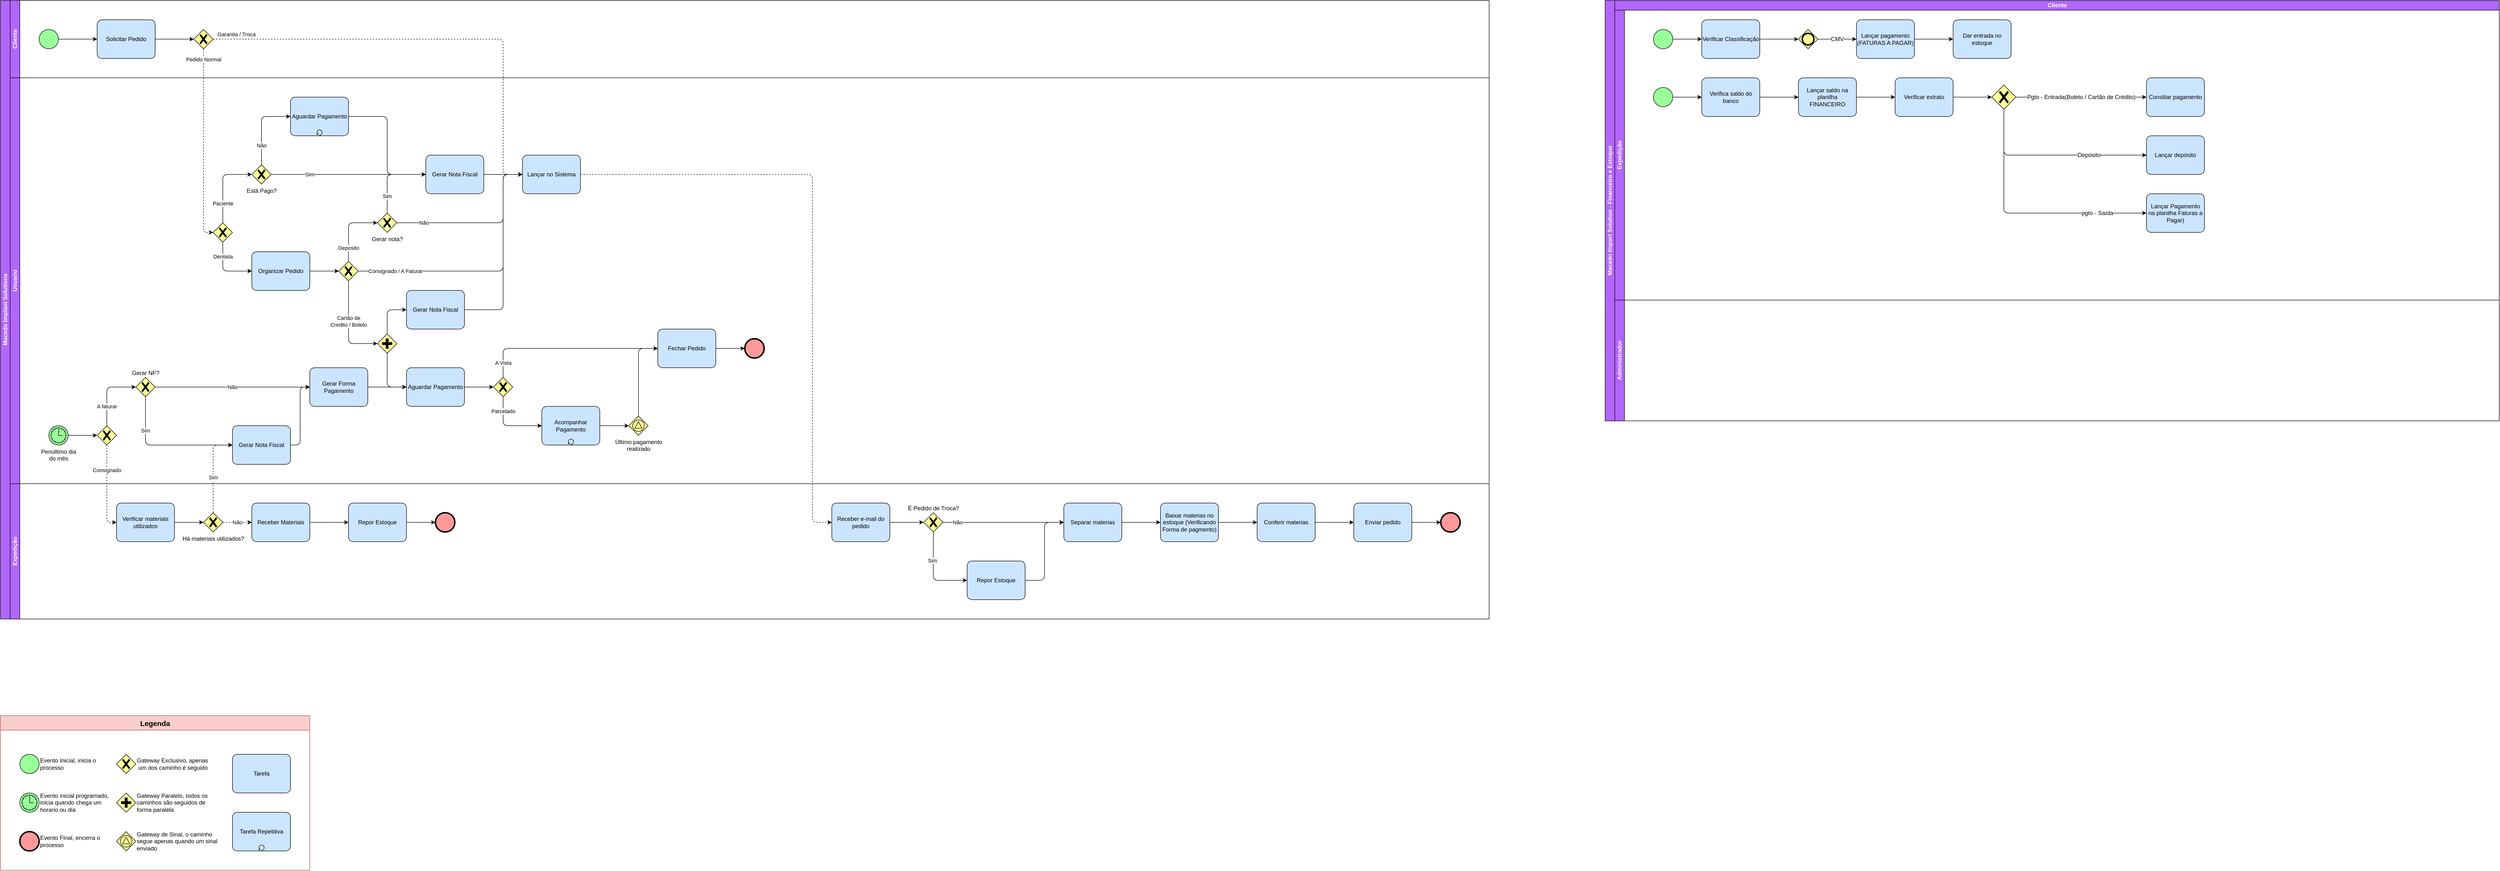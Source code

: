 <mxfile version="17.4.2" type="device" pages="3"><diagram id="hknUNXstC5ZcN4mU0p0s" name="Fluxograma"><mxGraphModel dx="1038" dy="649" grid="1" gridSize="10" guides="1" tooltips="1" connect="1" arrows="1" fold="1" page="0" pageScale="1" pageWidth="1169" pageHeight="827" math="0" shadow="0"><root><mxCell id="tVicWsAoZ1NffNFR3N1z-0"/><mxCell id="tVicWsAoZ1NffNFR3N1z-1" style="" parent="tVicWsAoZ1NffNFR3N1z-0"/><mxCell id="UuSCTqOX0rUylifR-VjP-0" value="Macedo Implant Solutions" style="swimlane;html=1;childLayout=stackLayout;resizeParent=1;resizeParentMax=0;horizontal=0;startSize=20;horizontalStack=0;strokeColor=#000000;fillColor=#B266FF;fontColor=#FFFFFF;" parent="tVicWsAoZ1NffNFR3N1z-1" vertex="1"><mxGeometry x="320" y="80" width="3080" height="1280" as="geometry"/></mxCell><mxCell id="UuSCTqOX0rUylifR-VjP-1" value="Cliente" style="swimlane;html=1;startSize=20;horizontal=0;strokeColor=#000000;fillColor=#B266FF;fontColor=#FFFFFF;" parent="UuSCTqOX0rUylifR-VjP-0" vertex="1"><mxGeometry x="20" width="3060" height="160" as="geometry"/></mxCell><mxCell id="UuSCTqOX0rUylifR-VjP-5" style="edgeStyle=orthogonalEdgeStyle;rounded=1;orthogonalLoop=1;jettySize=auto;html=1;" parent="UuSCTqOX0rUylifR-VjP-1" source="ZKtaxEnjWes-z_tvSSYC-2" target="UuSCTqOX0rUylifR-VjP-4" edge="1"><mxGeometry relative="1" as="geometry"/></mxCell><mxCell id="ZKtaxEnjWes-z_tvSSYC-2" value="" style="points=[[0.145,0.145,0],[0.5,0,0],[0.855,0.145,0],[1,0.5,0],[0.855,0.855,0],[0.5,1,0],[0.145,0.855,0],[0,0.5,0]];shape=mxgraph.bpmn.event;html=1;verticalLabelPosition=bottom;labelBackgroundColor=#ffffff;verticalAlign=top;align=center;perimeter=ellipsePerimeter;outlineConnect=0;aspect=fixed;outline=standard;symbol=general;strokeColor=#000000;fillColor=#99FF99;" parent="UuSCTqOX0rUylifR-VjP-1" vertex="1"><mxGeometry x="60" y="60" width="40" height="40" as="geometry"/></mxCell><mxCell id="YUrkwddrIHRBkj42wj-4-2" value="" style="edgeStyle=orthogonalEdgeStyle;rounded=1;orthogonalLoop=1;jettySize=auto;html=1;" parent="UuSCTqOX0rUylifR-VjP-1" source="UuSCTqOX0rUylifR-VjP-4" target="q8fWC3DonEfXpsEYXzqG-0" edge="1"><mxGeometry relative="1" as="geometry"/></mxCell><mxCell id="UuSCTqOX0rUylifR-VjP-4" value="Solicitar Pedido" style="points=[[0.25,0,0],[0.5,0,0],[0.75,0,0],[1,0.25,0],[1,0.5,0],[1,0.75,0],[0.75,1,0],[0.5,1,0],[0.25,1,0],[0,0.75,0],[0,0.5,0],[0,0.25,0]];shape=mxgraph.bpmn.task;whiteSpace=wrap;rectStyle=rounded;size=10;taskMarker=abstract;strokeColor=#000000;fillColor=#CCE5FF;" parent="UuSCTqOX0rUylifR-VjP-1" vertex="1"><mxGeometry x="180" y="40" width="120" height="80" as="geometry"/></mxCell><mxCell id="q8fWC3DonEfXpsEYXzqG-0" value="" style="points=[[0.25,0.25,0],[0.5,0,0],[0.75,0.25,0],[1,0.5,0],[0.75,0.75,0],[0.5,1,0],[0.25,0.75,0],[0,0.5,0]];shape=mxgraph.bpmn.gateway2;html=1;verticalLabelPosition=bottom;labelBackgroundColor=#ffffff;verticalAlign=top;align=center;perimeter=rhombusPerimeter;outlineConnect=0;outline=none;symbol=none;gwType=exclusive;strokeColor=#000000;fillColor=#FFFF99;" parent="UuSCTqOX0rUylifR-VjP-1" vertex="1"><mxGeometry x="380" y="60" width="40" height="40" as="geometry"/></mxCell><mxCell id="pcLAGHKpdHjv7VctwjZd-1" value="" style="edgeStyle=orthogonalEdgeStyle;rounded=1;orthogonalLoop=1;jettySize=auto;html=1;fontColor=#000000;dashed=1;" parent="UuSCTqOX0rUylifR-VjP-0" source="AUOZxtAG8oJqINCxa7Pi-0" target="pcLAGHKpdHjv7VctwjZd-0" edge="1"><mxGeometry relative="1" as="geometry"><Array as="points"><mxPoint x="1680" y="360"/><mxPoint x="1680" y="1080"/></Array></mxGeometry></mxCell><mxCell id="UuSCTqOX0rUylifR-VjP-2" value="Usuario" style="swimlane;html=1;startSize=20;horizontal=0;strokeColor=#000000;fillColor=#B266FF;fontColor=#FFFFFF;" parent="UuSCTqOX0rUylifR-VjP-0" vertex="1"><mxGeometry x="20" y="160" width="3060" height="840" as="geometry"/></mxCell><mxCell id="hy8oU109Y_3Mr5y4MABQ-3" value="Paciente" style="edgeStyle=orthogonalEdgeStyle;rounded=1;orthogonalLoop=1;jettySize=auto;html=1;entryX=0;entryY=0.5;entryDx=0;entryDy=0;entryPerimeter=0;" parent="UuSCTqOX0rUylifR-VjP-2" source="hy8oU109Y_3Mr5y4MABQ-0" target="ZKtaxEnjWes-z_tvSSYC-0" edge="1"><mxGeometry x="-0.5" relative="1" as="geometry"><Array as="points"><mxPoint x="440" y="200"/></Array><mxPoint as="offset"/><mxPoint x="500" y="200" as="targetPoint"/></mxGeometry></mxCell><mxCell id="hy8oU109Y_3Mr5y4MABQ-5" value="Dentista" style="edgeStyle=orthogonalEdgeStyle;rounded=1;orthogonalLoop=1;jettySize=auto;html=1;" parent="UuSCTqOX0rUylifR-VjP-2" source="hy8oU109Y_3Mr5y4MABQ-0" target="hy8oU109Y_3Mr5y4MABQ-4" edge="1"><mxGeometry x="-0.5" relative="1" as="geometry"><Array as="points"><mxPoint x="440" y="400"/></Array><mxPoint as="offset"/></mxGeometry></mxCell><mxCell id="hy8oU109Y_3Mr5y4MABQ-0" value="" style="points=[[0.25,0.25,0],[0.5,0,0],[0.75,0.25,0],[1,0.5,0],[0.75,0.75,0],[0.5,1,0],[0.25,0.75,0],[0,0.5,0]];shape=mxgraph.bpmn.gateway2;html=1;verticalLabelPosition=bottom;labelBackgroundColor=#ffffff;verticalAlign=top;align=center;perimeter=rhombusPerimeter;outlineConnect=0;outline=none;symbol=none;gwType=exclusive;strokeColor=#000000;fillColor=#FFFF99;" parent="UuSCTqOX0rUylifR-VjP-2" vertex="1"><mxGeometry x="420" y="300" width="40" height="40" as="geometry"/></mxCell><mxCell id="ZSjIImymXy6vaY9kBJ8Q-1" style="edgeStyle=orthogonalEdgeStyle;rounded=1;orthogonalLoop=1;jettySize=auto;html=1;fontColor=#000000;" parent="UuSCTqOX0rUylifR-VjP-2" source="hy8oU109Y_3Mr5y4MABQ-4" target="_qDLk4F53ODX1w0UrjfF-0" edge="1"><mxGeometry relative="1" as="geometry"><mxPoint x="700" y="440" as="targetPoint"/></mxGeometry></mxCell><mxCell id="hy8oU109Y_3Mr5y4MABQ-4" value="Organizar Pedido" style="points=[[0.25,0,0],[0.5,0,0],[0.75,0,0],[1,0.25,0],[1,0.5,0],[1,0.75,0],[0.75,1,0],[0.5,1,0],[0.25,1,0],[0,0.75,0],[0,0.5,0],[0,0.25,0]];shape=mxgraph.bpmn.task;whiteSpace=wrap;rectStyle=rounded;size=10;taskMarker=abstract;strokeColor=#000000;fillColor=#CCE5FF;" parent="UuSCTqOX0rUylifR-VjP-2" vertex="1"><mxGeometry x="500" y="360" width="120" height="80" as="geometry"/></mxCell><mxCell id="dSK_rpR_9vJy3k7FYi5B-1" value="Não" style="edgeStyle=orthogonalEdgeStyle;rounded=1;orthogonalLoop=1;jettySize=auto;html=1;fontColor=#000000;" parent="UuSCTqOX0rUylifR-VjP-2" source="ZKtaxEnjWes-z_tvSSYC-0" target="U0GAa0JjIUOBR0Mi6kBB-0" edge="1"><mxGeometry x="-0.5" relative="1" as="geometry"><Array as="points"><mxPoint x="520" y="80"/></Array><mxPoint x="580" y="80" as="targetPoint"/><mxPoint as="offset"/></mxGeometry></mxCell><mxCell id="dSK_rpR_9vJy3k7FYi5B-4" value="Sim" style="edgeStyle=orthogonalEdgeStyle;rounded=1;orthogonalLoop=1;jettySize=auto;html=1;fontColor=#000000;" parent="UuSCTqOX0rUylifR-VjP-2" source="ZKtaxEnjWes-z_tvSSYC-0" target="dSK_rpR_9vJy3k7FYi5B-2" edge="1"><mxGeometry x="-0.5" relative="1" as="geometry"><mxPoint as="offset"/></mxGeometry></mxCell><mxCell id="ZKtaxEnjWes-z_tvSSYC-0" value="Está Pago?" style="points=[[0.25,0.25,0],[0.5,0,0],[0.75,0.25,0],[1,0.5,0],[0.75,0.75,0],[0.5,1,0],[0.25,0.75,0],[0,0.5,0]];shape=mxgraph.bpmn.gateway2;html=1;verticalLabelPosition=bottom;labelBackgroundColor=#ffffff;verticalAlign=top;align=center;perimeter=rhombusPerimeter;outlineConnect=0;outline=none;symbol=none;gwType=exclusive;strokeColor=#000000;fillColor=#FFFF99;" parent="UuSCTqOX0rUylifR-VjP-2" vertex="1"><mxGeometry x="500" y="180" width="40" height="40" as="geometry"/></mxCell><mxCell id="dSK_rpR_9vJy3k7FYi5B-3" style="edgeStyle=orthogonalEdgeStyle;rounded=1;orthogonalLoop=1;jettySize=auto;html=1;fontColor=#FFFFFF;" parent="UuSCTqOX0rUylifR-VjP-2" source="U0GAa0JjIUOBR0Mi6kBB-0" target="dSK_rpR_9vJy3k7FYi5B-2" edge="1"><mxGeometry relative="1" as="geometry"><Array as="points"><mxPoint x="780" y="80"/><mxPoint x="780" y="200"/></Array><mxPoint x="700" y="80" as="sourcePoint"/></mxGeometry></mxCell><mxCell id="AUOZxtAG8oJqINCxa7Pi-1" style="edgeStyle=orthogonalEdgeStyle;rounded=1;orthogonalLoop=1;jettySize=auto;html=1;fontColor=#000000;" parent="UuSCTqOX0rUylifR-VjP-2" source="dSK_rpR_9vJy3k7FYi5B-2" target="AUOZxtAG8oJqINCxa7Pi-0" edge="1"><mxGeometry relative="1" as="geometry"/></mxCell><mxCell id="dSK_rpR_9vJy3k7FYi5B-2" value="Gerar Nota Fiscal" style="points=[[0.25,0,0],[0.5,0,0],[0.75,0,0],[1,0.25,0],[1,0.5,0],[1,0.75,0],[0.75,1,0],[0.5,1,0],[0.25,1,0],[0,0.75,0],[0,0.5,0],[0,0.25,0]];shape=mxgraph.bpmn.task;whiteSpace=wrap;rectStyle=rounded;size=10;taskMarker=abstract;strokeColor=#000000;fillColor=#CCE5FF;" parent="UuSCTqOX0rUylifR-VjP-2" vertex="1"><mxGeometry x="860" y="160" width="120" height="80" as="geometry"/></mxCell><mxCell id="1wOgFuo2Gqk3b7uXFqn0-1" value="Sim" style="edgeStyle=orthogonalEdgeStyle;rounded=1;orthogonalLoop=1;jettySize=auto;html=1;fontColor=#000000;" parent="UuSCTqOX0rUylifR-VjP-2" source="1wOgFuo2Gqk3b7uXFqn0-0" target="dSK_rpR_9vJy3k7FYi5B-2" edge="1"><mxGeometry x="-0.556" relative="1" as="geometry"><Array as="points"><mxPoint x="780" y="200"/></Array><mxPoint as="offset"/></mxGeometry></mxCell><mxCell id="AUOZxtAG8oJqINCxa7Pi-2" value="Não" style="edgeStyle=orthogonalEdgeStyle;rounded=1;orthogonalLoop=1;jettySize=auto;html=1;fontColor=#000000;" parent="UuSCTqOX0rUylifR-VjP-2" source="1wOgFuo2Gqk3b7uXFqn0-0" target="AUOZxtAG8oJqINCxa7Pi-0" edge="1"><mxGeometry x="-0.692" relative="1" as="geometry"><Array as="points"><mxPoint x="1020" y="300"/><mxPoint x="1020" y="200"/></Array><mxPoint as="offset"/></mxGeometry></mxCell><mxCell id="1wOgFuo2Gqk3b7uXFqn0-0" value="Gerar nota?" style="points=[[0.25,0.25,0],[0.5,0,0],[0.75,0.25,0],[1,0.5,0],[0.75,0.75,0],[0.5,1,0],[0.25,0.75,0],[0,0.5,0]];shape=mxgraph.bpmn.gateway2;html=1;verticalLabelPosition=bottom;labelBackgroundColor=#ffffff;verticalAlign=top;align=center;perimeter=rhombusPerimeter;outlineConnect=0;outline=none;symbol=none;gwType=exclusive;strokeColor=#000000;fillColor=#FFFF99;labelPosition=center;" parent="UuSCTqOX0rUylifR-VjP-2" vertex="1"><mxGeometry x="760" y="280" width="40" height="40" as="geometry"/></mxCell><mxCell id="EYfOQBw6PMCI02QBjFdn-0" value="Deposito" style="edgeStyle=orthogonalEdgeStyle;rounded=1;orthogonalLoop=1;jettySize=auto;html=1;fontColor=#000000;" parent="UuSCTqOX0rUylifR-VjP-2" source="_qDLk4F53ODX1w0UrjfF-0" target="1wOgFuo2Gqk3b7uXFqn0-0" edge="1"><mxGeometry x="-0.6" relative="1" as="geometry"><mxPoint x="720" y="380" as="sourcePoint"/><Array as="points"><mxPoint x="700" y="300"/></Array><mxPoint as="offset"/></mxGeometry></mxCell><mxCell id="URq0Fs9Jj_1-uPIGN6MG-0" value="Consignado / A Faturar" style="edgeStyle=orthogonalEdgeStyle;rounded=1;orthogonalLoop=1;jettySize=auto;html=1;fontColor=#000000;" parent="UuSCTqOX0rUylifR-VjP-2" source="_qDLk4F53ODX1w0UrjfF-0" target="AUOZxtAG8oJqINCxa7Pi-0" edge="1"><mxGeometry x="-0.714" relative="1" as="geometry"><mxPoint x="740" y="440" as="sourcePoint"/><Array as="points"><mxPoint x="1020" y="400"/><mxPoint x="1020" y="200"/></Array><mxPoint as="offset"/></mxGeometry></mxCell><mxCell id="T-8-qOZPtLE3if8QEMKZ-1" value="Cartão de &lt;br&gt;Credito / Boleto" style="edgeStyle=orthogonalEdgeStyle;rounded=1;orthogonalLoop=1;jettySize=auto;html=1;fontColor=#000000;" parent="UuSCTqOX0rUylifR-VjP-2" source="_qDLk4F53ODX1w0UrjfF-0" target="T-8-qOZPtLE3if8QEMKZ-0" edge="1"><mxGeometry x="-0.118" relative="1" as="geometry"><mxPoint x="1040" y="410" as="sourcePoint"/><Array as="points"><mxPoint x="700" y="550"/></Array><mxPoint as="offset"/></mxGeometry></mxCell><mxCell id="AUOZxtAG8oJqINCxa7Pi-0" value="Lançar no Sistema" style="points=[[0.25,0,0],[0.5,0,0],[0.75,0,0],[1,0.25,0],[1,0.5,0],[1,0.75,0],[0.75,1,0],[0.5,1,0],[0.25,1,0],[0,0.75,0],[0,0.5,0],[0,0.25,0]];shape=mxgraph.bpmn.task;whiteSpace=wrap;rectStyle=rounded;size=10;taskMarker=abstract;strokeColor=#000000;fillColor=#CCE5FF;" parent="UuSCTqOX0rUylifR-VjP-2" vertex="1"><mxGeometry x="1060" y="160" width="120" height="80" as="geometry"/></mxCell><mxCell id="GN6vhFwDCibCYG75z42--1" style="edgeStyle=orthogonalEdgeStyle;rounded=1;orthogonalLoop=1;jettySize=auto;html=1;fontColor=#000000;" parent="UuSCTqOX0rUylifR-VjP-2" source="T-8-qOZPtLE3if8QEMKZ-0" target="GN6vhFwDCibCYG75z42--0" edge="1"><mxGeometry relative="1" as="geometry"><Array as="points"><mxPoint x="780" y="640"/></Array></mxGeometry></mxCell><mxCell id="0mMRI6NiK6wGfwetqpiY-0" style="edgeStyle=orthogonalEdgeStyle;rounded=1;orthogonalLoop=1;jettySize=auto;html=1;" parent="UuSCTqOX0rUylifR-VjP-2" source="T-8-qOZPtLE3if8QEMKZ-0" target="0mMRI6NiK6wGfwetqpiY-1" edge="1"><mxGeometry relative="1" as="geometry"><Array as="points"><mxPoint x="780" y="480"/></Array></mxGeometry></mxCell><mxCell id="T-8-qOZPtLE3if8QEMKZ-0" value="" style="points=[[0.25,0.25,0],[0.5,0,0],[0.75,0.25,0],[1,0.5,0],[0.75,0.75,0],[0.5,1,0],[0.25,0.75,0],[0,0.5,0]];shape=mxgraph.bpmn.gateway2;html=1;verticalLabelPosition=bottom;labelBackgroundColor=#ffffff;verticalAlign=top;align=center;perimeter=rhombusPerimeter;outlineConnect=0;outline=none;symbol=none;gwType=parallel;strokeColor=#000000;fillColor=#FFFF99;" parent="UuSCTqOX0rUylifR-VjP-2" vertex="1"><mxGeometry x="760" y="530" width="40" height="40" as="geometry"/></mxCell><mxCell id="X5cyngk9PrbVGhiOdBzO-1" style="edgeStyle=orthogonalEdgeStyle;rounded=1;orthogonalLoop=1;jettySize=auto;html=1;fontColor=#000000;" parent="UuSCTqOX0rUylifR-VjP-2" source="GN6vhFwDCibCYG75z42--0" target="X5cyngk9PrbVGhiOdBzO-0" edge="1"><mxGeometry relative="1" as="geometry"/></mxCell><mxCell id="GN6vhFwDCibCYG75z42--0" value="Aguardar Pagamento" style="points=[[0.25,0,0],[0.5,0,0],[0.75,0,0],[1,0.25,0],[1,0.5,0],[1,0.75,0],[0.75,1,0],[0.5,1,0],[0.25,1,0],[0,0.75,0],[0,0.5,0],[0,0.25,0]];shape=mxgraph.bpmn.task;whiteSpace=wrap;rectStyle=rounded;size=10;taskMarker=abstract;strokeColor=#000000;fillColor=#CCE5FF;" parent="UuSCTqOX0rUylifR-VjP-2" vertex="1"><mxGeometry x="820" y="600" width="120" height="80" as="geometry"/></mxCell><mxCell id="SPPjnx5Sh3R2JOYwnFF--1" value="A Vista" style="edgeStyle=orthogonalEdgeStyle;rounded=1;orthogonalLoop=1;jettySize=auto;html=1;fontColor=#000000;" parent="UuSCTqOX0rUylifR-VjP-2" source="X5cyngk9PrbVGhiOdBzO-0" target="SPPjnx5Sh3R2JOYwnFF--0" edge="1"><mxGeometry x="-0.842" relative="1" as="geometry"><Array as="points"><mxPoint x="1020" y="560"/></Array><mxPoint as="offset"/></mxGeometry></mxCell><mxCell id="tysFrbWHUMLx6eqAP9Og-1" value="Parcelado" style="edgeStyle=orthogonalEdgeStyle;rounded=1;orthogonalLoop=1;jettySize=auto;html=1;fontColor=#000000;" parent="UuSCTqOX0rUylifR-VjP-2" source="X5cyngk9PrbVGhiOdBzO-0" target="YUrkwddrIHRBkj42wj-4-14" edge="1"><mxGeometry x="-0.571" relative="1" as="geometry"><Array as="points"><mxPoint x="1020" y="720"/></Array><mxPoint as="offset"/><mxPoint x="1080" y="720" as="targetPoint"/></mxGeometry></mxCell><mxCell id="X5cyngk9PrbVGhiOdBzO-0" value="" style="points=[[0.25,0.25,0],[0.5,0,0],[0.75,0.25,0],[1,0.5,0],[0.75,0.75,0],[0.5,1,0],[0.25,0.75,0],[0,0.5,0]];shape=mxgraph.bpmn.gateway2;html=1;verticalLabelPosition=middle;labelBackgroundColor=#ffffff;verticalAlign=middle;align=left;perimeter=rhombusPerimeter;outlineConnect=0;outline=none;symbol=none;gwType=exclusive;strokeColor=#000000;fillColor=#FFFF99;labelPosition=right;" parent="UuSCTqOX0rUylifR-VjP-2" vertex="1"><mxGeometry x="1000" y="620" width="40" height="40" as="geometry"/></mxCell><mxCell id="YaVRZBYno9Lrm0-k0yw--1" style="edgeStyle=orthogonalEdgeStyle;rounded=1;orthogonalLoop=1;jettySize=auto;html=1;fontColor=#000000;" parent="UuSCTqOX0rUylifR-VjP-2" source="SPPjnx5Sh3R2JOYwnFF--0" target="YaVRZBYno9Lrm0-k0yw--0" edge="1"><mxGeometry relative="1" as="geometry"/></mxCell><mxCell id="SPPjnx5Sh3R2JOYwnFF--0" value="Fechar Pedido" style="points=[[0.25,0,0],[0.5,0,0],[0.75,0,0],[1,0.25,0],[1,0.5,0],[1,0.75,0],[0.75,1,0],[0.5,1,0],[0.25,1,0],[0,0.75,0],[0,0.5,0],[0,0.25,0]];shape=mxgraph.bpmn.task;whiteSpace=wrap;rectStyle=rounded;size=10;taskMarker=abstract;strokeColor=#000000;fillColor=#CCE5FF;" parent="UuSCTqOX0rUylifR-VjP-2" vertex="1"><mxGeometry x="1340" y="520" width="120" height="80" as="geometry"/></mxCell><mxCell id="tysFrbWHUMLx6eqAP9Og-2" style="edgeStyle=orthogonalEdgeStyle;rounded=1;orthogonalLoop=1;jettySize=auto;html=1;fontColor=#000000;" parent="UuSCTqOX0rUylifR-VjP-2" source="YUrkwddrIHRBkj42wj-4-14" target="I-LtbsbcAwfz22DQ0D-L-1" edge="1"><mxGeometry relative="1" as="geometry"><mxPoint x="1280" y="720" as="targetPoint"/><Array as="points"/><mxPoint x="1200" y="720" as="sourcePoint"/></mxGeometry></mxCell><mxCell id="I-LtbsbcAwfz22DQ0D-L-2" style="edgeStyle=orthogonalEdgeStyle;rounded=1;orthogonalLoop=1;jettySize=auto;html=1;fontColor=#99FF99;" parent="UuSCTqOX0rUylifR-VjP-2" source="I-LtbsbcAwfz22DQ0D-L-1" target="SPPjnx5Sh3R2JOYwnFF--0" edge="1"><mxGeometry relative="1" as="geometry"><Array as="points"><mxPoint x="1300" y="560"/></Array></mxGeometry></mxCell><mxCell id="I-LtbsbcAwfz22DQ0D-L-1" value="Último pagamento&lt;br&gt;realizado" style="points=[[0.25,0.25,0],[0.5,0,0],[0.75,0.25,0],[1,0.5,0],[0.75,0.75,0],[0.5,1,0],[0.25,0.75,0],[0,0.5,0]];shape=mxgraph.bpmn.gateway2;html=1;verticalLabelPosition=bottom;labelBackgroundColor=#ffffff;verticalAlign=top;align=center;perimeter=rhombusPerimeter;outlineConnect=0;outline=standard;symbol=signal;fontColor=#000000;strokeColor=#000000;fillColor=#FFFF99;" parent="UuSCTqOX0rUylifR-VjP-2" vertex="1"><mxGeometry x="1280" y="700" width="40" height="40" as="geometry"/></mxCell><mxCell id="YaVRZBYno9Lrm0-k0yw--0" value="" style="points=[[0.145,0.145,0],[0.5,0,0],[0.855,0.145,0],[1,0.5,0],[0.855,0.855,0],[0.5,1,0],[0.145,0.855,0],[0,0.5,0]];shape=mxgraph.bpmn.event;html=1;verticalLabelPosition=bottom;labelBackgroundColor=#ffffff;verticalAlign=top;align=center;perimeter=ellipsePerimeter;outlineConnect=0;aspect=fixed;outline=end;symbol=terminate2;fontColor=#FFFFFF;strokeColor=#000000;fillColor=#FF9999;" parent="UuSCTqOX0rUylifR-VjP-2" vertex="1"><mxGeometry x="1520" y="540" width="40" height="40" as="geometry"/></mxCell><mxCell id="_qDLk4F53ODX1w0UrjfF-0" value="" style="points=[[0.25,0.25,0],[0.5,0,0],[0.75,0.25,0],[1,0.5,0],[0.75,0.75,0],[0.5,1,0],[0.25,0.75,0],[0,0.5,0]];shape=mxgraph.bpmn.gateway2;html=1;verticalLabelPosition=bottom;labelBackgroundColor=#ffffff;verticalAlign=top;align=center;perimeter=rhombusPerimeter;outlineConnect=0;outline=none;symbol=none;gwType=exclusive;strokeColor=#000000;fillColor=#FFFF99;" parent="UuSCTqOX0rUylifR-VjP-2" vertex="1"><mxGeometry x="680" y="380" width="40" height="40" as="geometry"/></mxCell><mxCell id="TxVA3Nj7oN45IYnUmEHM-1" style="edgeStyle=orthogonalEdgeStyle;rounded=0;orthogonalLoop=1;jettySize=auto;html=1;" parent="UuSCTqOX0rUylifR-VjP-2" source="cHfhXIUbjHuvoD20RKuN-0" target="TxVA3Nj7oN45IYnUmEHM-0" edge="1"><mxGeometry relative="1" as="geometry"/></mxCell><mxCell id="cHfhXIUbjHuvoD20RKuN-0" value="Penúltimo dia&lt;br&gt;do mês" style="points=[[0.145,0.145,0],[0.5,0,0],[0.855,0.145,0],[1,0.5,0],[0.855,0.855,0],[0.5,1,0],[0.145,0.855,0],[0,0.5,0]];shape=mxgraph.bpmn.event;html=1;verticalLabelPosition=bottom;labelBackgroundColor=#ffffff;verticalAlign=top;align=center;perimeter=ellipsePerimeter;outlineConnect=0;aspect=fixed;outline=standard;symbol=timer;strokeColor=#000000;fillColor=#99FF99;" parent="UuSCTqOX0rUylifR-VjP-2" vertex="1"><mxGeometry x="80" y="720" width="40" height="40" as="geometry"/></mxCell><mxCell id="s4kg4XUjAGqZUdvSnTYL-1" value="A faturar" style="edgeStyle=orthogonalEdgeStyle;rounded=1;orthogonalLoop=1;jettySize=auto;html=1;" parent="UuSCTqOX0rUylifR-VjP-2" source="TxVA3Nj7oN45IYnUmEHM-0" target="s4kg4XUjAGqZUdvSnTYL-0" edge="1"><mxGeometry x="-0.429" relative="1" as="geometry"><Array as="points"><mxPoint x="200" y="640"/></Array><mxPoint as="offset"/></mxGeometry></mxCell><mxCell id="TxVA3Nj7oN45IYnUmEHM-0" value="" style="points=[[0.25,0.25,0],[0.5,0,0],[0.75,0.25,0],[1,0.5,0],[0.75,0.75,0],[0.5,1,0],[0.25,0.75,0],[0,0.5,0]];shape=mxgraph.bpmn.gateway2;html=1;verticalLabelPosition=bottom;labelBackgroundColor=#ffffff;verticalAlign=top;align=center;perimeter=rhombusPerimeter;outlineConnect=0;outline=none;symbol=none;gwType=exclusive;strokeColor=#000000;fillColor=#FFFF99;" parent="UuSCTqOX0rUylifR-VjP-2" vertex="1"><mxGeometry x="180" y="720" width="40" height="40" as="geometry"/></mxCell><mxCell id="-wjI6Ootvo5Irfr_uTuu-0" value="Não" style="edgeStyle=orthogonalEdgeStyle;rounded=1;orthogonalLoop=1;jettySize=auto;html=1;" parent="UuSCTqOX0rUylifR-VjP-2" source="s4kg4XUjAGqZUdvSnTYL-0" target="eUH3AShP6yIlhEOohvgq-0" edge="1"><mxGeometry relative="1" as="geometry"/></mxCell><mxCell id="-wjI6Ootvo5Irfr_uTuu-1" value="Sim" style="edgeStyle=orthogonalEdgeStyle;rounded=1;orthogonalLoop=1;jettySize=auto;html=1;" parent="UuSCTqOX0rUylifR-VjP-2" source="s4kg4XUjAGqZUdvSnTYL-0" target="U2_SPyKQF9FW77yHN06b-0" edge="1"><mxGeometry x="-0.5" relative="1" as="geometry"><Array as="points"><mxPoint x="280" y="760"/></Array><mxPoint as="offset"/></mxGeometry></mxCell><mxCell id="s4kg4XUjAGqZUdvSnTYL-0" value="Gerar NF?" style="points=[[0.25,0.25,0],[0.5,0,0],[0.75,0.25,0],[1,0.5,0],[0.75,0.75,0],[0.5,1,0],[0.25,0.75,0],[0,0.5,0]];shape=mxgraph.bpmn.gateway2;html=1;verticalLabelPosition=top;labelBackgroundColor=#ffffff;verticalAlign=bottom;align=center;perimeter=rhombusPerimeter;outlineConnect=0;outline=none;symbol=none;gwType=exclusive;strokeColor=#000000;fillColor=#FFFF99;labelPosition=center;" parent="UuSCTqOX0rUylifR-VjP-2" vertex="1"><mxGeometry x="260" y="620" width="40" height="40" as="geometry"/></mxCell><mxCell id="-wjI6Ootvo5Irfr_uTuu-2" style="edgeStyle=orthogonalEdgeStyle;rounded=1;orthogonalLoop=1;jettySize=auto;html=1;" parent="UuSCTqOX0rUylifR-VjP-2" source="U2_SPyKQF9FW77yHN06b-0" target="eUH3AShP6yIlhEOohvgq-0" edge="1"><mxGeometry relative="1" as="geometry"><Array as="points"><mxPoint x="600" y="760"/><mxPoint x="600" y="640"/></Array></mxGeometry></mxCell><mxCell id="U2_SPyKQF9FW77yHN06b-0" value="Gerar Nota Fiscal" style="points=[[0.25,0,0],[0.5,0,0],[0.75,0,0],[1,0.25,0],[1,0.5,0],[1,0.75,0],[0.75,1,0],[0.5,1,0],[0.25,1,0],[0,0.75,0],[0,0.5,0],[0,0.25,0]];shape=mxgraph.bpmn.task;whiteSpace=wrap;rectStyle=rounded;size=10;taskMarker=abstract;strokeColor=#000000;fillColor=#CCE5FF;" parent="UuSCTqOX0rUylifR-VjP-2" vertex="1"><mxGeometry x="460" y="720" width="120" height="80" as="geometry"/></mxCell><mxCell id="een8R9i7t_zPKSSSm-xY-0" style="edgeStyle=orthogonalEdgeStyle;rounded=1;orthogonalLoop=1;jettySize=auto;html=1;" parent="UuSCTqOX0rUylifR-VjP-2" source="eUH3AShP6yIlhEOohvgq-0" target="GN6vhFwDCibCYG75z42--0" edge="1"><mxGeometry relative="1" as="geometry"><Array as="points"><mxPoint x="800" y="640"/><mxPoint x="800" y="640"/></Array></mxGeometry></mxCell><mxCell id="eUH3AShP6yIlhEOohvgq-0" value="Gerar Forma Pagamento" style="points=[[0.25,0,0],[0.5,0,0],[0.75,0,0],[1,0.25,0],[1,0.5,0],[1,0.75,0],[0.75,1,0],[0.5,1,0],[0.25,1,0],[0,0.75,0],[0,0.5,0],[0,0.25,0]];shape=mxgraph.bpmn.task;whiteSpace=wrap;rectStyle=rounded;size=10;taskMarker=abstract;strokeColor=#000000;fillColor=#CCE5FF;" parent="UuSCTqOX0rUylifR-VjP-2" vertex="1"><mxGeometry x="620" y="600" width="120" height="80" as="geometry"/></mxCell><mxCell id="YUrkwddrIHRBkj42wj-4-14" value="Acompanhar Pagamento" style="points=[[0.25,0,0],[0.5,0,0],[0.75,0,0],[1,0.25,0],[1,0.5,0],[1,0.75,0],[0.75,1,0],[0.5,1,0],[0.25,1,0],[0,0.75,0],[0,0.5,0],[0,0.25,0]];shape=mxgraph.bpmn.task;whiteSpace=wrap;rectStyle=rounded;size=10;taskMarker=abstract;isLoopStandard=1;fontSize=12;fontColor=default;fillColor=#CCE5FF;strokeColor=#000000;" parent="UuSCTqOX0rUylifR-VjP-2" vertex="1"><mxGeometry x="1100" y="680" width="120" height="80" as="geometry"/></mxCell><mxCell id="U0GAa0JjIUOBR0Mi6kBB-0" value="Aguardar Pagamento" style="points=[[0.25,0,0],[0.5,0,0],[0.75,0,0],[1,0.25,0],[1,0.5,0],[1,0.75,0],[0.75,1,0],[0.5,1,0],[0.25,1,0],[0,0.75,0],[0,0.5,0],[0,0.25,0]];shape=mxgraph.bpmn.task;whiteSpace=wrap;rectStyle=rounded;size=10;taskMarker=abstract;isLoopStandard=1;fillColor=#CCE5FF;strokeColor=#000000;" parent="UuSCTqOX0rUylifR-VjP-2" vertex="1"><mxGeometry x="580" y="40" width="120" height="80" as="geometry"/></mxCell><mxCell id="0mMRI6NiK6wGfwetqpiY-2" style="edgeStyle=orthogonalEdgeStyle;rounded=1;orthogonalLoop=1;jettySize=auto;html=1;" parent="UuSCTqOX0rUylifR-VjP-2" source="0mMRI6NiK6wGfwetqpiY-1" target="AUOZxtAG8oJqINCxa7Pi-0" edge="1"><mxGeometry relative="1" as="geometry"><Array as="points"><mxPoint x="1020" y="480"/><mxPoint x="1020" y="200"/></Array></mxGeometry></mxCell><mxCell id="0mMRI6NiK6wGfwetqpiY-1" value="Gerar Nota Fiscal" style="points=[[0.25,0,0],[0.5,0,0],[0.75,0,0],[1,0.25,0],[1,0.5,0],[1,0.75,0],[0.75,1,0],[0.5,1,0],[0.25,1,0],[0,0.75,0],[0,0.5,0],[0,0.25,0]];shape=mxgraph.bpmn.task;whiteSpace=wrap;rectStyle=rounded;size=10;taskMarker=abstract;strokeColor=#000000;fillColor=#CCE5FF;" parent="UuSCTqOX0rUylifR-VjP-2" vertex="1"><mxGeometry x="820" y="440" width="120" height="80" as="geometry"/></mxCell><mxCell id="q8fWC3DonEfXpsEYXzqG-2" value="Pedido Normal" style="edgeStyle=orthogonalEdgeStyle;rounded=1;orthogonalLoop=1;jettySize=auto;html=1;fontColor=#000000;dashed=1;" parent="UuSCTqOX0rUylifR-VjP-0" source="q8fWC3DonEfXpsEYXzqG-0" target="hy8oU109Y_3Mr5y4MABQ-0" edge="1"><mxGeometry x="-0.889" relative="1" as="geometry"><Array as="points"><mxPoint x="420" y="480"/></Array><mxPoint as="offset"/></mxGeometry></mxCell><mxCell id="jfpnZx_eLepk1dTGS8Yz-0" value="Garantia / Troca" style="edgeStyle=orthogonalEdgeStyle;rounded=1;orthogonalLoop=1;jettySize=auto;html=1;fontColor=#000000;dashed=1;" parent="UuSCTqOX0rUylifR-VjP-0" source="q8fWC3DonEfXpsEYXzqG-0" target="AUOZxtAG8oJqINCxa7Pi-0" edge="1"><mxGeometry x="-0.897" y="10" relative="1" as="geometry"><Array as="points"><mxPoint x="1040" y="80"/><mxPoint x="1040" y="360"/></Array><mxPoint as="offset"/></mxGeometry></mxCell><mxCell id="_fJSJoV5es1O-ORFlTrj-2" value="Consignado" style="edgeStyle=orthogonalEdgeStyle;rounded=1;orthogonalLoop=1;jettySize=auto;html=1;dashed=1;" parent="UuSCTqOX0rUylifR-VjP-0" source="TxVA3Nj7oN45IYnUmEHM-0" target="_fJSJoV5es1O-ORFlTrj-0" edge="1"><mxGeometry x="-0.429" relative="1" as="geometry"><Array as="points"><mxPoint x="220" y="1080"/></Array><mxPoint as="offset"/></mxGeometry></mxCell><mxCell id="EUDDDzkatRmq6MATqmwy-1" value="Sim" style="edgeStyle=orthogonalEdgeStyle;rounded=1;orthogonalLoop=1;jettySize=auto;html=1;dashed=1;" parent="UuSCTqOX0rUylifR-VjP-0" source="Un7YTdUpQpfc-gXtXOus-0" target="U2_SPyKQF9FW77yHN06b-0" edge="1"><mxGeometry x="-0.181" relative="1" as="geometry"><Array as="points"><mxPoint x="440" y="920"/></Array><mxPoint as="offset"/></mxGeometry></mxCell><mxCell id="UuSCTqOX0rUylifR-VjP-3" value="Expedição" style="swimlane;html=1;startSize=20;horizontal=0;strokeColor=#000000;fillColor=#B266FF;fontColor=#FFFFFF;" parent="UuSCTqOX0rUylifR-VjP-0" vertex="1"><mxGeometry x="20" y="1000" width="3060" height="280" as="geometry"/></mxCell><mxCell id="IP-MYvVdO8Jg0RTYbrNc-1" style="edgeStyle=orthogonalEdgeStyle;rounded=1;orthogonalLoop=1;jettySize=auto;html=1;fontColor=#000000;" parent="UuSCTqOX0rUylifR-VjP-3" source="pcLAGHKpdHjv7VctwjZd-0" target="IP-MYvVdO8Jg0RTYbrNc-0" edge="1"><mxGeometry relative="1" as="geometry"/></mxCell><mxCell id="pcLAGHKpdHjv7VctwjZd-0" value="Receber e-mail do pedido" style="points=[[0.25,0,0],[0.5,0,0],[0.75,0,0],[1,0.25,0],[1,0.5,0],[1,0.75,0],[0.75,1,0],[0.5,1,0],[0.25,1,0],[0,0.75,0],[0,0.5,0],[0,0.25,0]];shape=mxgraph.bpmn.task;whiteSpace=wrap;rectStyle=rounded;size=10;taskMarker=abstract;strokeColor=#000000;fillColor=#CCE5FF;" parent="UuSCTqOX0rUylifR-VjP-3" vertex="1"><mxGeometry x="1700" y="40" width="120" height="80" as="geometry"/></mxCell><mxCell id="rH6Glii2-LW7PHB1EclI-3" value="" style="edgeStyle=orthogonalEdgeStyle;rounded=1;orthogonalLoop=1;jettySize=auto;html=1;fontColor=#000000;" parent="UuSCTqOX0rUylifR-VjP-3" source="rH6Glii2-LW7PHB1EclI-0" target="rH6Glii2-LW7PHB1EclI-2" edge="1"><mxGeometry relative="1" as="geometry"/></mxCell><mxCell id="rH6Glii2-LW7PHB1EclI-0" value="Separar materias" style="points=[[0.25,0,0],[0.5,0,0],[0.75,0,0],[1,0.25,0],[1,0.5,0],[1,0.75,0],[0.75,1,0],[0.5,1,0],[0.25,1,0],[0,0.75,0],[0,0.5,0],[0,0.25,0]];shape=mxgraph.bpmn.task;whiteSpace=wrap;rectStyle=rounded;size=10;taskMarker=abstract;strokeColor=#000000;fillColor=#CCE5FF;" parent="UuSCTqOX0rUylifR-VjP-3" vertex="1"><mxGeometry x="2180" y="40" width="120" height="80" as="geometry"/></mxCell><mxCell id="O43Q8qRd32jlOTGrp48_-1" value="" style="edgeStyle=orthogonalEdgeStyle;rounded=1;orthogonalLoop=1;jettySize=auto;html=1;fontColor=#000000;" parent="UuSCTqOX0rUylifR-VjP-3" source="rH6Glii2-LW7PHB1EclI-2" target="O43Q8qRd32jlOTGrp48_-0" edge="1"><mxGeometry relative="1" as="geometry"/></mxCell><mxCell id="rH6Glii2-LW7PHB1EclI-2" value="Baixar materias no estoque (Verificando Forma de pagmento)" style="points=[[0.25,0,0],[0.5,0,0],[0.75,0,0],[1,0.25,0],[1,0.5,0],[1,0.75,0],[0.75,1,0],[0.5,1,0],[0.25,1,0],[0,0.75,0],[0,0.5,0],[0,0.25,0]];shape=mxgraph.bpmn.task;whiteSpace=wrap;rectStyle=rounded;size=10;taskMarker=abstract;strokeColor=#000000;fillColor=#CCE5FF;" parent="UuSCTqOX0rUylifR-VjP-3" vertex="1"><mxGeometry x="2380" y="40" width="120" height="80" as="geometry"/></mxCell><mxCell id="O43Q8qRd32jlOTGrp48_-0" value="Conferir materias" style="points=[[0.25,0,0],[0.5,0,0],[0.75,0,0],[1,0.25,0],[1,0.5,0],[1,0.75,0],[0.75,1,0],[0.5,1,0],[0.25,1,0],[0,0.75,0],[0,0.5,0],[0,0.25,0]];shape=mxgraph.bpmn.task;whiteSpace=wrap;rectStyle=rounded;size=10;taskMarker=abstract;strokeColor=#000000;fillColor=#CCE5FF;" parent="UuSCTqOX0rUylifR-VjP-3" vertex="1"><mxGeometry x="2580" y="40" width="120" height="80" as="geometry"/></mxCell><mxCell id="zQxC-6KnmEF_A976Vu4O-2" value="" style="points=[[0.145,0.145,0],[0.5,0,0],[0.855,0.145,0],[1,0.5,0],[0.855,0.855,0],[0.5,1,0],[0.145,0.855,0],[0,0.5,0]];shape=mxgraph.bpmn.event;html=1;verticalLabelPosition=bottom;labelBackgroundColor=#ffffff;verticalAlign=top;align=center;perimeter=ellipsePerimeter;outlineConnect=0;aspect=fixed;outline=end;symbol=terminate2;fontColor=#FFFFFF;strokeColor=#000000;fillColor=#FF9999;" parent="UuSCTqOX0rUylifR-VjP-3" vertex="1"><mxGeometry x="2960" y="60" width="40" height="40" as="geometry"/></mxCell><mxCell id="HTUJuOdV2nsg6g8QfJfM-0" value="Sim" style="edgeStyle=orthogonalEdgeStyle;rounded=1;orthogonalLoop=1;jettySize=auto;html=1;fontColor=#000000;" parent="UuSCTqOX0rUylifR-VjP-3" source="IP-MYvVdO8Jg0RTYbrNc-0" target="IP-MYvVdO8Jg0RTYbrNc-2" edge="1"><mxGeometry x="-0.309" y="-2" relative="1" as="geometry"><Array as="points"><mxPoint x="1910" y="200"/></Array><mxPoint as="offset"/><mxPoint x="1980" y="200" as="targetPoint"/></mxGeometry></mxCell><mxCell id="HTUJuOdV2nsg6g8QfJfM-1" value="Não" style="edgeStyle=orthogonalEdgeStyle;rounded=1;orthogonalLoop=1;jettySize=auto;html=1;fontColor=#000000;" parent="UuSCTqOX0rUylifR-VjP-3" source="IP-MYvVdO8Jg0RTYbrNc-0" target="rH6Glii2-LW7PHB1EclI-0" edge="1"><mxGeometry x="-0.76" relative="1" as="geometry"><mxPoint as="offset"/></mxGeometry></mxCell><mxCell id="IP-MYvVdO8Jg0RTYbrNc-0" value="É Pedido de Troca?" style="points=[[0.25,0.25,0],[0.5,0,0],[0.75,0.25,0],[1,0.5,0],[0.75,0.75,0],[0.5,1,0],[0.25,0.75,0],[0,0.5,0]];shape=mxgraph.bpmn.gateway2;html=1;verticalLabelPosition=top;labelBackgroundColor=#ffffff;verticalAlign=bottom;align=center;perimeter=rhombusPerimeter;outlineConnect=0;outline=none;symbol=none;gwType=exclusive;strokeColor=#000000;fillColor=#FFFF99;labelPosition=center;" parent="UuSCTqOX0rUylifR-VjP-3" vertex="1"><mxGeometry x="1890" y="60" width="40" height="40" as="geometry"/></mxCell><mxCell id="HTUJuOdV2nsg6g8QfJfM-2" style="edgeStyle=orthogonalEdgeStyle;rounded=1;orthogonalLoop=1;jettySize=auto;html=1;fontColor=#000000;" parent="UuSCTqOX0rUylifR-VjP-3" source="IP-MYvVdO8Jg0RTYbrNc-2" target="rH6Glii2-LW7PHB1EclI-0" edge="1"><mxGeometry relative="1" as="geometry"><Array as="points"><mxPoint x="2140" y="200"/><mxPoint x="2140" y="80"/></Array><mxPoint x="2100" y="200" as="sourcePoint"/></mxGeometry></mxCell><mxCell id="IP-MYvVdO8Jg0RTYbrNc-2" value="Repor Estoque" style="points=[[0.25,0,0],[0.5,0,0],[0.75,0,0],[1,0.25,0],[1,0.5,0],[1,0.75,0],[0.75,1,0],[0.5,1,0],[0.25,1,0],[0,0.75,0],[0,0.5,0],[0,0.25,0]];shape=mxgraph.bpmn.task;whiteSpace=wrap;rectStyle=rounded;size=10;taskMarker=abstract;strokeColor=#000000;fillColor=#CCE5FF;" parent="UuSCTqOX0rUylifR-VjP-3" vertex="1"><mxGeometry x="1980" y="160" width="120" height="80" as="geometry"/></mxCell><mxCell id="0mMRI6NiK6wGfwetqpiY-6" style="edgeStyle=orthogonalEdgeStyle;rounded=1;orthogonalLoop=1;jettySize=auto;html=1;" parent="UuSCTqOX0rUylifR-VjP-3" source="zQxC-6KnmEF_A976Vu4O-0" target="zQxC-6KnmEF_A976Vu4O-2" edge="1"><mxGeometry relative="1" as="geometry"/></mxCell><mxCell id="zQxC-6KnmEF_A976Vu4O-0" value="Enviar pedido" style="points=[[0.25,0,0],[0.5,0,0],[0.75,0,0],[1,0.25,0],[1,0.5,0],[1,0.75,0],[0.75,1,0],[0.5,1,0],[0.25,1,0],[0,0.75,0],[0,0.5,0],[0,0.25,0]];shape=mxgraph.bpmn.task;whiteSpace=wrap;rectStyle=rounded;size=10;taskMarker=abstract;strokeColor=#000000;fillColor=#CCE5FF;" parent="UuSCTqOX0rUylifR-VjP-3" vertex="1"><mxGeometry x="2780" y="40" width="120" height="80" as="geometry"/></mxCell><mxCell id="zQxC-6KnmEF_A976Vu4O-1" value="" style="edgeStyle=orthogonalEdgeStyle;rounded=1;orthogonalLoop=1;jettySize=auto;html=1;fontColor=#000000;" parent="UuSCTqOX0rUylifR-VjP-3" source="O43Q8qRd32jlOTGrp48_-0" target="zQxC-6KnmEF_A976Vu4O-0" edge="1"><mxGeometry relative="1" as="geometry"/></mxCell><mxCell id="O044ZlLZ7NpFLL2s_YAp-1" value="" style="edgeStyle=orthogonalEdgeStyle;rounded=1;orthogonalLoop=1;jettySize=auto;html=1;" parent="UuSCTqOX0rUylifR-VjP-3" source="XyS4EzyUQizhNM3DETj4-0" target="O044ZlLZ7NpFLL2s_YAp-0" edge="1"><mxGeometry relative="1" as="geometry"/></mxCell><mxCell id="XyS4EzyUQizhNM3DETj4-0" value="Receber Materiais" style="points=[[0.25,0,0],[0.5,0,0],[0.75,0,0],[1,0.25,0],[1,0.5,0],[1,0.75,0],[0.75,1,0],[0.5,1,0],[0.25,1,0],[0,0.75,0],[0,0.5,0],[0,0.25,0]];shape=mxgraph.bpmn.task;whiteSpace=wrap;rectStyle=rounded;size=10;taskMarker=abstract;strokeColor=#000000;fillColor=#CCE5FF;" parent="UuSCTqOX0rUylifR-VjP-3" vertex="1"><mxGeometry x="500" y="40" width="120" height="80" as="geometry"/></mxCell><mxCell id="YUrkwddrIHRBkj42wj-4-1" value="" style="edgeStyle=orthogonalEdgeStyle;rounded=1;orthogonalLoop=1;jettySize=auto;html=1;" parent="UuSCTqOX0rUylifR-VjP-3" source="O044ZlLZ7NpFLL2s_YAp-0" target="YUrkwddrIHRBkj42wj-4-0" edge="1"><mxGeometry relative="1" as="geometry"/></mxCell><mxCell id="O044ZlLZ7NpFLL2s_YAp-0" value="Repor Estoque" style="points=[[0.25,0,0],[0.5,0,0],[0.75,0,0],[1,0.25,0],[1,0.5,0],[1,0.75,0],[0.75,1,0],[0.5,1,0],[0.25,1,0],[0,0.75,0],[0,0.5,0],[0,0.25,0]];shape=mxgraph.bpmn.task;whiteSpace=wrap;rectStyle=rounded;size=10;taskMarker=abstract;strokeColor=#000000;fillColor=#CCE5FF;" parent="UuSCTqOX0rUylifR-VjP-3" vertex="1"><mxGeometry x="700" y="40" width="120" height="80" as="geometry"/></mxCell><mxCell id="YUrkwddrIHRBkj42wj-4-0" value="" style="points=[[0.145,0.145,0],[0.5,0,0],[0.855,0.145,0],[1,0.5,0],[0.855,0.855,0],[0.5,1,0],[0.145,0.855,0],[0,0.5,0]];shape=mxgraph.bpmn.event;html=1;verticalLabelPosition=bottom;labelBackgroundColor=#ffffff;verticalAlign=top;align=center;perimeter=ellipsePerimeter;outlineConnect=0;aspect=fixed;outline=end;symbol=terminate2;fontColor=#FFFFFF;strokeColor=#000000;fillColor=#FF9999;" parent="UuSCTqOX0rUylifR-VjP-3" vertex="1"><mxGeometry x="880" y="60" width="40" height="40" as="geometry"/></mxCell><mxCell id="_fJSJoV5es1O-ORFlTrj-0" value="Verificar materiais utilizados" style="points=[[0.25,0,0],[0.5,0,0],[0.75,0,0],[1,0.25,0],[1,0.5,0],[1,0.75,0],[0.75,1,0],[0.5,1,0],[0.25,1,0],[0,0.75,0],[0,0.5,0],[0,0.25,0]];shape=mxgraph.bpmn.task;whiteSpace=wrap;rectStyle=rounded;size=10;taskMarker=abstract;strokeColor=#000000;fillColor=#CCE5FF;" parent="UuSCTqOX0rUylifR-VjP-3" vertex="1"><mxGeometry x="220" y="40" width="120" height="80" as="geometry"/></mxCell><mxCell id="Un7YTdUpQpfc-gXtXOus-0" value="Há materiais utilizados?" style="points=[[0.25,0.25,0],[0.5,0,0],[0.75,0.25,0],[1,0.5,0],[0.75,0.75,0],[0.5,1,0],[0.25,0.75,0],[0,0.5,0]];shape=mxgraph.bpmn.gateway2;html=1;verticalLabelPosition=bottom;labelBackgroundColor=#ffffff;verticalAlign=top;align=center;perimeter=rhombusPerimeter;outlineConnect=0;outline=none;symbol=none;gwType=exclusive;strokeColor=#000000;fillColor=#FFFF99;labelPosition=center;" parent="UuSCTqOX0rUylifR-VjP-3" vertex="1"><mxGeometry x="400" y="60" width="40" height="40" as="geometry"/></mxCell><mxCell id="c01MrKjWGM2tGul3z0DI-0" value="Não" style="edgeStyle=orthogonalEdgeStyle;rounded=1;orthogonalLoop=1;jettySize=auto;html=1;dashed=1;" parent="UuSCTqOX0rUylifR-VjP-3" source="Un7YTdUpQpfc-gXtXOus-0" target="XyS4EzyUQizhNM3DETj4-0" edge="1"><mxGeometry relative="1" as="geometry"><Array as="points"><mxPoint x="520" y="80"/></Array><mxPoint as="offset"/></mxGeometry></mxCell><mxCell id="EUDDDzkatRmq6MATqmwy-0" style="edgeStyle=orthogonalEdgeStyle;rounded=1;orthogonalLoop=1;jettySize=auto;html=1;" parent="UuSCTqOX0rUylifR-VjP-3" source="_fJSJoV5es1O-ORFlTrj-0" target="Un7YTdUpQpfc-gXtXOus-0" edge="1"><mxGeometry relative="1" as="geometry"/></mxCell><mxCell id="YUrkwddrIHRBkj42wj-4-5" value="Legenda" style="swimlane;fontSize=15;fillColor=#f8cecc;startSize=30;strokeColor=#b85450;" parent="tVicWsAoZ1NffNFR3N1z-1" vertex="1"><mxGeometry x="320" y="1560" width="640" height="320" as="geometry"><mxRectangle x="320" y="1480" width="90" height="30" as="alternateBounds"/></mxGeometry></mxCell><mxCell id="YUrkwddrIHRBkj42wj-4-8" value="Tarefa" style="points=[[0.25,0,0],[0.5,0,0],[0.75,0,0],[1,0.25,0],[1,0.5,0],[1,0.75,0],[0.75,1,0],[0.5,1,0],[0.25,1,0],[0,0.75,0],[0,0.5,0],[0,0.25,0]];shape=mxgraph.bpmn.task;whiteSpace=wrap;rectStyle=rounded;size=10;taskMarker=abstract;strokeColor=#000000;fillColor=#CCE5FF;" parent="YUrkwddrIHRBkj42wj-4-5" vertex="1"><mxGeometry x="480" y="80" width="120" height="80" as="geometry"/></mxCell><mxCell id="YUrkwddrIHRBkj42wj-4-11" value="Gateway Exclusivo, apenas&lt;br&gt;&amp;nbsp;um dos caminho é seguido" style="points=[[0.25,0.25,0],[0.5,0,0],[0.75,0.25,0],[1,0.5,0],[0.75,0.75,0],[0.5,1,0],[0.25,0.75,0],[0,0.5,0]];shape=mxgraph.bpmn.gateway2;html=1;verticalLabelPosition=middle;labelBackgroundColor=#ffffff;verticalAlign=middle;align=left;perimeter=rhombusPerimeter;outlineConnect=0;outline=none;symbol=none;gwType=exclusive;strokeColor=#000000;fillColor=#FFFF99;labelPosition=right;" parent="YUrkwddrIHRBkj42wj-4-5" vertex="1"><mxGeometry x="240" y="80" width="40" height="40" as="geometry"/></mxCell><mxCell id="YUrkwddrIHRBkj42wj-4-10" value="Gateway Paralelo, todos os&lt;br&gt;caminhos são seguidos de &lt;br&gt;forma paralela" style="points=[[0.25,0.25,0],[0.5,0,0],[0.75,0.25,0],[1,0.5,0],[0.75,0.75,0],[0.5,1,0],[0.25,0.75,0],[0,0.5,0]];shape=mxgraph.bpmn.gateway2;html=1;verticalLabelPosition=middle;labelBackgroundColor=#ffffff;verticalAlign=middle;align=left;perimeter=rhombusPerimeter;outlineConnect=0;outline=none;symbol=none;gwType=parallel;strokeColor=#000000;fillColor=#FFFF99;labelPosition=right;" parent="YUrkwddrIHRBkj42wj-4-5" vertex="1"><mxGeometry x="240" y="160" width="40" height="40" as="geometry"/></mxCell><mxCell id="YUrkwddrIHRBkj42wj-4-13" value="Gateway de Sinal, o caminho&lt;br&gt;segue apenas quando um sinal&lt;br&gt;enviado" style="points=[[0.25,0.25,0],[0.5,0,0],[0.75,0.25,0],[1,0.5,0],[0.75,0.75,0],[0.5,1,0],[0.25,0.75,0],[0,0.5,0]];shape=mxgraph.bpmn.gateway2;html=1;verticalLabelPosition=middle;labelBackgroundColor=#ffffff;verticalAlign=middle;align=left;perimeter=rhombusPerimeter;outlineConnect=0;outline=standard;symbol=signal;fontColor=#000000;strokeColor=#000000;fillColor=#FFFF99;labelPosition=right;" parent="YUrkwddrIHRBkj42wj-4-5" vertex="1"><mxGeometry x="240" y="240" width="40" height="40" as="geometry"/></mxCell><mxCell id="YUrkwddrIHRBkj42wj-4-12" value="Evento Final, encerra o&lt;br&gt;processo" style="points=[[0.145,0.145,0],[0.5,0,0],[0.855,0.145,0],[1,0.5,0],[0.855,0.855,0],[0.5,1,0],[0.145,0.855,0],[0,0.5,0]];shape=mxgraph.bpmn.event;html=1;verticalLabelPosition=middle;labelBackgroundColor=#ffffff;verticalAlign=middle;align=left;perimeter=ellipsePerimeter;outlineConnect=0;aspect=fixed;outline=end;symbol=terminate2;fontColor=#000000;strokeColor=#000000;fillColor=#FF9999;labelPosition=right;" parent="YUrkwddrIHRBkj42wj-4-5" vertex="1"><mxGeometry x="40" y="240" width="40" height="40" as="geometry"/></mxCell><mxCell id="YUrkwddrIHRBkj42wj-4-6" value="Evento Inicial, inicia o&amp;nbsp;&lt;br&gt;processo" style="points=[[0.145,0.145,0],[0.5,0,0],[0.855,0.145,0],[1,0.5,0],[0.855,0.855,0],[0.5,1,0],[0.145,0.855,0],[0,0.5,0]];shape=mxgraph.bpmn.event;html=1;verticalLabelPosition=middle;labelBackgroundColor=#ffffff;verticalAlign=middle;align=left;perimeter=ellipsePerimeter;outlineConnect=0;aspect=fixed;outline=standard;symbol=general;strokeColor=#000000;fillColor=#99FF99;labelPosition=right;" parent="YUrkwddrIHRBkj42wj-4-5" vertex="1"><mxGeometry x="40" y="80" width="40" height="40" as="geometry"/></mxCell><mxCell id="YUrkwddrIHRBkj42wj-4-9" value="Evento inicial programado,&lt;br&gt;inicia quando chega um&lt;br&gt;horario ou dia" style="points=[[0.145,0.145,0],[0.5,0,0],[0.855,0.145,0],[1,0.5,0],[0.855,0.855,0],[0.5,1,0],[0.145,0.855,0],[0,0.5,0]];shape=mxgraph.bpmn.event;html=1;verticalLabelPosition=middle;labelBackgroundColor=#ffffff;verticalAlign=middle;align=left;perimeter=ellipsePerimeter;outlineConnect=0;aspect=fixed;outline=standard;symbol=timer;strokeColor=#000000;fillColor=#99FF99;labelPosition=right;" parent="YUrkwddrIHRBkj42wj-4-5" vertex="1"><mxGeometry x="40" y="160" width="40" height="40" as="geometry"/></mxCell><mxCell id="YUrkwddrIHRBkj42wj-4-15" value="Tarefa Repetitiva" style="points=[[0.25,0,0],[0.5,0,0],[0.75,0,0],[1,0.25,0],[1,0.5,0],[1,0.75,0],[0.75,1,0],[0.5,1,0],[0.25,1,0],[0,0.75,0],[0,0.5,0],[0,0.25,0]];shape=mxgraph.bpmn.task;whiteSpace=wrap;rectStyle=rounded;size=10;taskMarker=abstract;isLoopStandard=1;fontSize=12;fontColor=default;fillColor=#CCE5FF;strokeColor=#000000;" parent="YUrkwddrIHRBkj42wj-4-5" vertex="1"><mxGeometry x="480" y="200" width="120" height="80" as="geometry"/></mxCell><mxCell id="0wy9IV_JnvwX6KyTvxBC-0" value="Macedo Import Solution - Financeiro e Estoque" style="swimlane;html=1;childLayout=stackLayout;resizeParent=1;resizeParentMax=0;horizontal=0;startSize=20;horizontalStack=0;fillColor=#B266FF;strokeColor=#000000;fontColor=#FFFFFF;" parent="tVicWsAoZ1NffNFR3N1z-1" vertex="1"><mxGeometry x="3640" y="80" width="1850" height="870" as="geometry"/></mxCell><mxCell id="0wy9IV_JnvwX6KyTvxBC-1" value="Cliente" style="swimlane;html=1;startSize=20;horizontal=0;fillColor=#B266FF;strokeColor=#000000;fontColor=#FFFFFF;" parent="0wy9IV_JnvwX6KyTvxBC-0" vertex="1" collapsed="1"><mxGeometry x="20" width="1830" height="20" as="geometry"><mxRectangle x="20" width="1830" height="120" as="alternateBounds"/></mxGeometry></mxCell><mxCell id="0wy9IV_JnvwX6KyTvxBC-2" value="Expedição" style="swimlane;html=1;startSize=20;horizontal=0;fillColor=#B266FF;strokeColor=#000000;fontColor=#FFFFFF;" parent="0wy9IV_JnvwX6KyTvxBC-0" vertex="1"><mxGeometry x="20" y="20" width="1830" height="600" as="geometry"><mxRectangle x="20" y="120" width="460" height="20" as="alternateBounds"/></mxGeometry></mxCell><mxCell id="0wy9IV_JnvwX6KyTvxBC-7" style="edgeStyle=orthogonalEdgeStyle;rounded=0;orthogonalLoop=1;jettySize=auto;html=1;fontFamily=Helvetica;fontSize=12;fontColor=rgb(0, 0, 0);" parent="0wy9IV_JnvwX6KyTvxBC-2" source="0wy9IV_JnvwX6KyTvxBC-5" target="0wy9IV_JnvwX6KyTvxBC-6" edge="1"><mxGeometry relative="1" as="geometry"/></mxCell><mxCell id="0wy9IV_JnvwX6KyTvxBC-5" value="" style="points=[[0.145,0.145,0],[0.5,0,0],[0.855,0.145,0],[1,0.5,0],[0.855,0.855,0],[0.5,1,0],[0.145,0.855,0],[0,0.5,0]];shape=mxgraph.bpmn.event;html=1;verticalLabelPosition=bottom;labelBackgroundColor=#ffffff;verticalAlign=top;align=center;perimeter=ellipsePerimeter;outlineConnect=0;aspect=fixed;outline=standard;symbol=general;fontFamily=Helvetica;fontSize=12;fontColor=rgb(0, 0, 0);strokeColor=#000000;fillColor=#99FF99;" parent="0wy9IV_JnvwX6KyTvxBC-2" vertex="1"><mxGeometry x="80" y="40" width="40" height="40" as="geometry"/></mxCell><mxCell id="0wy9IV_JnvwX6KyTvxBC-9" style="edgeStyle=orthogonalEdgeStyle;rounded=0;orthogonalLoop=1;jettySize=auto;html=1;entryX=0;entryY=0.5;entryDx=0;entryDy=0;entryPerimeter=0;fontFamily=Helvetica;fontSize=12;fontColor=rgb(0, 0, 0);" parent="0wy9IV_JnvwX6KyTvxBC-2" source="0wy9IV_JnvwX6KyTvxBC-6" target="0wy9IV_JnvwX6KyTvxBC-8" edge="1"><mxGeometry relative="1" as="geometry"/></mxCell><mxCell id="0wy9IV_JnvwX6KyTvxBC-6" value="Verificar Classificação" style="points=[[0.25,0,0],[0.5,0,0],[0.75,0,0],[1,0.25,0],[1,0.5,0],[1,0.75,0],[0.75,1,0],[0.5,1,0],[0.25,1,0],[0,0.75,0],[0,0.5,0],[0,0.25,0]];shape=mxgraph.bpmn.task;whiteSpace=wrap;rectStyle=rounded;size=10;taskMarker=abstract;fontFamily=Helvetica;fontSize=12;fontColor=rgb(0, 0, 0);strokeColor=#000000;fillColor=#CCE5FF;" parent="0wy9IV_JnvwX6KyTvxBC-2" vertex="1"><mxGeometry x="180" y="20" width="120" height="80" as="geometry"/></mxCell><mxCell id="0wy9IV_JnvwX6KyTvxBC-11" value="CMV" style="edgeStyle=orthogonalEdgeStyle;rounded=0;orthogonalLoop=1;jettySize=auto;html=1;fontFamily=Helvetica;fontSize=12;fontColor=rgb(0, 0, 0);" parent="0wy9IV_JnvwX6KyTvxBC-2" source="0wy9IV_JnvwX6KyTvxBC-8" target="0wy9IV_JnvwX6KyTvxBC-10" edge="1"><mxGeometry relative="1" as="geometry"/></mxCell><mxCell id="0wy9IV_JnvwX6KyTvxBC-8" value="" style="points=[[0.25,0.25,0],[0.5,0,0],[0.75,0.25,0],[1,0.5,0],[0.75,0.75,0],[0.5,1,0],[0.25,0.75,0],[0,0.5,0]];shape=mxgraph.bpmn.gateway2;html=1;verticalLabelPosition=bottom;labelBackgroundColor=#ffffff;verticalAlign=top;align=center;perimeter=rhombusPerimeter;outlineConnect=0;outline=end;symbol=general;fontFamily=Helvetica;fontSize=12;fontColor=rgb(0, 0, 0);strokeColor=#000000;fillColor=#FFFF99;" parent="0wy9IV_JnvwX6KyTvxBC-2" vertex="1"><mxGeometry x="380" y="40" width="40" height="40" as="geometry"/></mxCell><mxCell id="0wy9IV_JnvwX6KyTvxBC-13" value="" style="edgeStyle=orthogonalEdgeStyle;rounded=0;orthogonalLoop=1;jettySize=auto;html=1;fontFamily=Helvetica;fontSize=12;fontColor=rgb(0, 0, 0);" parent="0wy9IV_JnvwX6KyTvxBC-2" source="0wy9IV_JnvwX6KyTvxBC-10" target="0wy9IV_JnvwX6KyTvxBC-12" edge="1"><mxGeometry relative="1" as="geometry"/></mxCell><mxCell id="0wy9IV_JnvwX6KyTvxBC-10" value="Lançar pagamento (FATURAS A PAGAR)" style="points=[[0.25,0,0],[0.5,0,0],[0.75,0,0],[1,0.25,0],[1,0.5,0],[1,0.75,0],[0.75,1,0],[0.5,1,0],[0.25,1,0],[0,0.75,0],[0,0.5,0],[0,0.25,0]];shape=mxgraph.bpmn.task;whiteSpace=wrap;rectStyle=rounded;size=10;taskMarker=abstract;fontFamily=Helvetica;fontSize=12;fontColor=rgb(0, 0, 0);strokeColor=#000000;fillColor=#CCE5FF;" parent="0wy9IV_JnvwX6KyTvxBC-2" vertex="1"><mxGeometry x="500" y="20" width="120" height="80" as="geometry"/></mxCell><mxCell id="0wy9IV_JnvwX6KyTvxBC-12" value="Dar entrada no estoque" style="points=[[0.25,0,0],[0.5,0,0],[0.75,0,0],[1,0.25,0],[1,0.5,0],[1,0.75,0],[0.75,1,0],[0.5,1,0],[0.25,1,0],[0,0.75,0],[0,0.5,0],[0,0.25,0]];shape=mxgraph.bpmn.task;whiteSpace=wrap;rectStyle=rounded;size=10;taskMarker=abstract;fontFamily=Helvetica;fontSize=12;fontColor=rgb(0, 0, 0);strokeColor=#000000;fillColor=#CCE5FF;" parent="0wy9IV_JnvwX6KyTvxBC-2" vertex="1"><mxGeometry x="700" y="20" width="120" height="80" as="geometry"/></mxCell><mxCell id="0wy9IV_JnvwX6KyTvxBC-16" value="" style="edgeStyle=orthogonalEdgeStyle;rounded=0;orthogonalLoop=1;jettySize=auto;html=1;fontFamily=Helvetica;fontSize=12;fontColor=rgb(0, 0, 0);" parent="0wy9IV_JnvwX6KyTvxBC-2" source="0wy9IV_JnvwX6KyTvxBC-14" target="0wy9IV_JnvwX6KyTvxBC-15" edge="1"><mxGeometry relative="1" as="geometry"/></mxCell><mxCell id="0wy9IV_JnvwX6KyTvxBC-14" value="" style="points=[[0.145,0.145,0],[0.5,0,0],[0.855,0.145,0],[1,0.5,0],[0.855,0.855,0],[0.5,1,0],[0.145,0.855,0],[0,0.5,0]];shape=mxgraph.bpmn.event;html=1;verticalLabelPosition=bottom;labelBackgroundColor=#ffffff;verticalAlign=top;align=center;perimeter=ellipsePerimeter;outlineConnect=0;aspect=fixed;outline=standard;symbol=general;fontFamily=Helvetica;fontSize=12;fontColor=rgb(0, 0, 0);strokeColor=#000000;fillColor=#99FF99;" parent="0wy9IV_JnvwX6KyTvxBC-2" vertex="1"><mxGeometry x="80" y="160" width="40" height="40" as="geometry"/></mxCell><mxCell id="0wy9IV_JnvwX6KyTvxBC-18" value="" style="edgeStyle=orthogonalEdgeStyle;rounded=0;orthogonalLoop=1;jettySize=auto;html=1;fontFamily=Helvetica;fontSize=12;fontColor=rgb(0, 0, 0);" parent="0wy9IV_JnvwX6KyTvxBC-2" source="0wy9IV_JnvwX6KyTvxBC-15" target="0wy9IV_JnvwX6KyTvxBC-17" edge="1"><mxGeometry relative="1" as="geometry"/></mxCell><mxCell id="0wy9IV_JnvwX6KyTvxBC-15" value="Verifica saldo do banco" style="points=[[0.25,0,0],[0.5,0,0],[0.75,0,0],[1,0.25,0],[1,0.5,0],[1,0.75,0],[0.75,1,0],[0.5,1,0],[0.25,1,0],[0,0.75,0],[0,0.5,0],[0,0.25,0]];shape=mxgraph.bpmn.task;whiteSpace=wrap;rectStyle=rounded;size=10;taskMarker=abstract;fontFamily=Helvetica;fontSize=12;fontColor=rgb(0, 0, 0);strokeColor=#000000;fillColor=#CCE5FF;" parent="0wy9IV_JnvwX6KyTvxBC-2" vertex="1"><mxGeometry x="180" y="140" width="120" height="80" as="geometry"/></mxCell><mxCell id="0wy9IV_JnvwX6KyTvxBC-20" value="" style="edgeStyle=orthogonalEdgeStyle;rounded=0;orthogonalLoop=1;jettySize=auto;html=1;fontFamily=Helvetica;fontSize=12;fontColor=rgb(0, 0, 0);" parent="0wy9IV_JnvwX6KyTvxBC-2" source="0wy9IV_JnvwX6KyTvxBC-17" target="0wy9IV_JnvwX6KyTvxBC-19" edge="1"><mxGeometry relative="1" as="geometry"/></mxCell><mxCell id="0wy9IV_JnvwX6KyTvxBC-17" value="Lançar saldo na planilha FINANCEIRO" style="points=[[0.25,0,0],[0.5,0,0],[0.75,0,0],[1,0.25,0],[1,0.5,0],[1,0.75,0],[0.75,1,0],[0.5,1,0],[0.25,1,0],[0,0.75,0],[0,0.5,0],[0,0.25,0]];shape=mxgraph.bpmn.task;whiteSpace=wrap;rectStyle=rounded;size=10;taskMarker=abstract;fontFamily=Helvetica;fontSize=12;fontColor=rgb(0, 0, 0);strokeColor=#000000;fillColor=#CCE5FF;" parent="0wy9IV_JnvwX6KyTvxBC-2" vertex="1"><mxGeometry x="380" y="140" width="120" height="80" as="geometry"/></mxCell><mxCell id="u5XggItmxlo0HzHpGb9x-1" style="edgeStyle=orthogonalEdgeStyle;rounded=0;orthogonalLoop=1;jettySize=auto;html=1;fontFamily=Helvetica;fontSize=12;fontColor=rgb(0, 0, 0);" parent="0wy9IV_JnvwX6KyTvxBC-2" source="0wy9IV_JnvwX6KyTvxBC-19" target="u5XggItmxlo0HzHpGb9x-0" edge="1"><mxGeometry relative="1" as="geometry"/></mxCell><mxCell id="0wy9IV_JnvwX6KyTvxBC-19" value="Verificar extrato" style="points=[[0.25,0,0],[0.5,0,0],[0.75,0,0],[1,0.25,0],[1,0.5,0],[1,0.75,0],[0.75,1,0],[0.5,1,0],[0.25,1,0],[0,0.75,0],[0,0.5,0],[0,0.25,0]];shape=mxgraph.bpmn.task;whiteSpace=wrap;rectStyle=rounded;size=10;taskMarker=abstract;fontFamily=Helvetica;fontSize=12;fontColor=rgb(0, 0, 0);strokeColor=#000000;fillColor=#CCE5FF;" parent="0wy9IV_JnvwX6KyTvxBC-2" vertex="1"><mxGeometry x="580" y="140" width="120" height="80" as="geometry"/></mxCell><mxCell id="u5XggItmxlo0HzHpGb9x-3" value="Pgto - Entrada(Boleto / Cartão de Crédito)" style="edgeStyle=orthogonalEdgeStyle;rounded=0;orthogonalLoop=1;jettySize=auto;html=1;fontFamily=Helvetica;fontSize=12;fontColor=rgb(0, 0, 0);" parent="0wy9IV_JnvwX6KyTvxBC-2" source="u5XggItmxlo0HzHpGb9x-0" target="u5XggItmxlo0HzHpGb9x-2" edge="1"><mxGeometry relative="1" as="geometry"/></mxCell><mxCell id="u5XggItmxlo0HzHpGb9x-5" value="Depósito" style="edgeStyle=orthogonalEdgeStyle;rounded=1;orthogonalLoop=1;jettySize=auto;html=1;fontFamily=Helvetica;fontSize=12;fontColor=rgb(0, 0, 0);" parent="0wy9IV_JnvwX6KyTvxBC-2" source="u5XggItmxlo0HzHpGb9x-0" target="u5XggItmxlo0HzHpGb9x-4" edge="1"><mxGeometry x="0.391" relative="1" as="geometry"><Array as="points"><mxPoint x="805" y="300"/></Array><mxPoint as="offset"/></mxGeometry></mxCell><mxCell id="u5XggItmxlo0HzHpGb9x-7" value="pgto - Saída" style="edgeStyle=orthogonalEdgeStyle;rounded=1;orthogonalLoop=1;jettySize=auto;html=1;fontFamily=Helvetica;fontSize=12;fontColor=rgb(0, 0, 0);" parent="0wy9IV_JnvwX6KyTvxBC-2" source="u5XggItmxlo0HzHpGb9x-0" target="u5XggItmxlo0HzHpGb9x-6" edge="1"><mxGeometry x="0.6" relative="1" as="geometry"><Array as="points"><mxPoint x="805" y="420"/></Array><mxPoint as="offset"/></mxGeometry></mxCell><mxCell id="u5XggItmxlo0HzHpGb9x-0" value="" style="points=[[0.25,0.25,0],[0.5,0,0],[0.75,0.25,0],[1,0.5,0],[0.75,0.75,0],[0.5,1,0],[0.25,0.75,0],[0,0.5,0]];shape=mxgraph.bpmn.gateway2;html=1;verticalLabelPosition=bottom;labelBackgroundColor=#ffffff;verticalAlign=top;align=center;perimeter=rhombusPerimeter;outlineConnect=0;outline=none;symbol=none;gwType=exclusive;fontFamily=Helvetica;fontSize=12;fontColor=rgb(0, 0, 0);strokeColor=#000000;fillColor=#FFFF99;" parent="0wy9IV_JnvwX6KyTvxBC-2" vertex="1"><mxGeometry x="780" y="155" width="50" height="50" as="geometry"/></mxCell><mxCell id="u5XggItmxlo0HzHpGb9x-2" value="Consiliar pagamento" style="points=[[0.25,0,0],[0.5,0,0],[0.75,0,0],[1,0.25,0],[1,0.5,0],[1,0.75,0],[0.75,1,0],[0.5,1,0],[0.25,1,0],[0,0.75,0],[0,0.5,0],[0,0.25,0]];shape=mxgraph.bpmn.task;whiteSpace=wrap;rectStyle=rounded;size=10;taskMarker=abstract;fontFamily=Helvetica;fontSize=12;fontColor=rgb(0, 0, 0);strokeColor=#000000;fillColor=#CCE5FF;" parent="0wy9IV_JnvwX6KyTvxBC-2" vertex="1"><mxGeometry x="1100" y="140" width="120" height="80" as="geometry"/></mxCell><mxCell id="u5XggItmxlo0HzHpGb9x-4" value="Lançar depósito" style="points=[[0.25,0,0],[0.5,0,0],[0.75,0,0],[1,0.25,0],[1,0.5,0],[1,0.75,0],[0.75,1,0],[0.5,1,0],[0.25,1,0],[0,0.75,0],[0,0.5,0],[0,0.25,0]];shape=mxgraph.bpmn.task;whiteSpace=wrap;rectStyle=rounded;size=10;taskMarker=abstract;fontFamily=Helvetica;fontSize=12;fontColor=rgb(0, 0, 0);strokeColor=#000000;fillColor=#CCE5FF;" parent="0wy9IV_JnvwX6KyTvxBC-2" vertex="1"><mxGeometry x="1100" y="260" width="120" height="80" as="geometry"/></mxCell><mxCell id="u5XggItmxlo0HzHpGb9x-6" value="Lançar Pagamento na planilha Faturas a Pagar)" style="points=[[0.25,0,0],[0.5,0,0],[0.75,0,0],[1,0.25,0],[1,0.5,0],[1,0.75,0],[0.75,1,0],[0.5,1,0],[0.25,1,0],[0,0.75,0],[0,0.5,0],[0,0.25,0]];shape=mxgraph.bpmn.task;whiteSpace=wrap;rectStyle=rounded;size=10;taskMarker=abstract;fontFamily=Helvetica;fontSize=12;fontColor=rgb(0, 0, 0);strokeColor=#000000;fillColor=#CCE5FF;" parent="0wy9IV_JnvwX6KyTvxBC-2" vertex="1"><mxGeometry x="1100" y="380" width="120" height="80" as="geometry"/></mxCell><mxCell id="0wy9IV_JnvwX6KyTvxBC-3" value="Administrador" style="swimlane;html=1;startSize=20;horizontal=0;fillColor=#B266FF;strokeColor=#000000;fontColor=#FFFFFF;" parent="0wy9IV_JnvwX6KyTvxBC-0" vertex="1"><mxGeometry x="20" y="620" width="1830" height="250" as="geometry"/></mxCell></root></mxGraphModel></diagram><diagram id="-e9G3CItfGh2ja6V0YT_" name="Casos de Uso"><mxGraphModel dx="2222" dy="65" grid="1" gridSize="10" guides="1" tooltips="1" connect="1" arrows="1" fold="1" page="0" pageScale="1" pageWidth="1169" pageHeight="827" math="0" shadow="0"><root><mxCell id="nmS7gJ4YFU_Pj8aa8mly-0"/><mxCell id="nmS7gJ4YFU_Pj8aa8mly-1" parent="nmS7gJ4YFU_Pj8aa8mly-0"/><mxCell id="fpOVmLtRNwJFss8YeMKp-0" value="Sistema" style="swimlane;fontSize=15;fillColor=#dae8fc;startSize=30;strokeColor=#6c8ebf;" parent="nmS7gJ4YFU_Pj8aa8mly-1" vertex="1"><mxGeometry x="-310" y="1160" width="1230" height="1080" as="geometry"><mxRectangle x="320" y="1480" width="90" height="30" as="alternateBounds"/></mxGeometry></mxCell><mxCell id="kCekviw4LegOTrGD2ngY-5" value="Receber Pedido" style="ellipse;whiteSpace=wrap;html=1;" parent="fpOVmLtRNwJFss8YeMKp-0" vertex="1"><mxGeometry x="980" y="210" width="120" height="80" as="geometry"/></mxCell><mxCell id="kCekviw4LegOTrGD2ngY-6" value="Baixar Estoque" style="ellipse;whiteSpace=wrap;html=1;" parent="fpOVmLtRNwJFss8YeMKp-0" vertex="1"><mxGeometry x="1020" y="284" width="120" height="80" as="geometry"/></mxCell><mxCell id="kCekviw4LegOTrGD2ngY-7" value="Repor Estoque" style="ellipse;whiteSpace=wrap;html=1;" parent="fpOVmLtRNwJFss8YeMKp-0" vertex="1"><mxGeometry x="1030" y="360" width="120" height="80" as="geometry"/></mxCell><mxCell id="kCekviw4LegOTrGD2ngY-11" value="Fazer Login/Logout" style="ellipse;whiteSpace=wrap;html=1;" parent="fpOVmLtRNwJFss8YeMKp-0" vertex="1"><mxGeometry x="715" y="40" width="110" height="80" as="geometry"/></mxCell><mxCell id="9-YZJgVSSmbXAONCElkL-5" style="rounded=0;orthogonalLoop=1;jettySize=auto;html=1;startArrow=none;startFill=0;endArrow=classic;endFill=1;dashed=1;" parent="fpOVmLtRNwJFss8YeMKp-0" source="kCekviw4LegOTrGD2ngY-12" target="9-YZJgVSSmbXAONCElkL-0" edge="1"><mxGeometry relative="1" as="geometry"/></mxCell><mxCell id="9-YZJgVSSmbXAONCElkL-6" style="edgeStyle=none;rounded=0;orthogonalLoop=1;jettySize=auto;html=1;dashed=1;startArrow=none;startFill=0;endArrow=classic;endFill=1;" parent="fpOVmLtRNwJFss8YeMKp-0" source="kCekviw4LegOTrGD2ngY-12" target="9-YZJgVSSmbXAONCElkL-1" edge="1"><mxGeometry relative="1" as="geometry"/></mxCell><mxCell id="9-YZJgVSSmbXAONCElkL-7" style="edgeStyle=none;rounded=0;orthogonalLoop=1;jettySize=auto;html=1;dashed=1;startArrow=none;startFill=0;endArrow=classic;endFill=1;" parent="fpOVmLtRNwJFss8YeMKp-0" source="kCekviw4LegOTrGD2ngY-12" target="9-YZJgVSSmbXAONCElkL-2" edge="1"><mxGeometry relative="1" as="geometry"/></mxCell><mxCell id="9-YZJgVSSmbXAONCElkL-8" style="edgeStyle=none;rounded=0;orthogonalLoop=1;jettySize=auto;html=1;dashed=1;startArrow=none;startFill=0;endArrow=classic;endFill=1;" parent="fpOVmLtRNwJFss8YeMKp-0" source="kCekviw4LegOTrGD2ngY-12" target="9-YZJgVSSmbXAONCElkL-4" edge="1"><mxGeometry relative="1" as="geometry"/></mxCell><mxCell id="kCekviw4LegOTrGD2ngY-12" value="Pedido" style="ellipse;whiteSpace=wrap;html=1;" parent="fpOVmLtRNwJFss8YeMKp-0" vertex="1"><mxGeometry x="425" y="210" width="110" height="80" as="geometry"/></mxCell><mxCell id="kCekviw4LegOTrGD2ngY-28" value="Incluir Estoque" style="ellipse;whiteSpace=wrap;html=1;" parent="fpOVmLtRNwJFss8YeMKp-0" vertex="1"><mxGeometry x="90" y="80" width="110" height="80" as="geometry"/></mxCell><mxCell id="9-YZJgVSSmbXAONCElkL-0" value="Cadastrar" style="ellipse;whiteSpace=wrap;html=1;" parent="fpOVmLtRNwJFss8YeMKp-0" vertex="1"><mxGeometry x="600" y="130" width="110" height="80" as="geometry"/></mxCell><mxCell id="9-YZJgVSSmbXAONCElkL-1" value="Alterar" style="ellipse;whiteSpace=wrap;html=1;" parent="fpOVmLtRNwJFss8YeMKp-0" vertex="1"><mxGeometry x="685" y="190" width="110" height="80" as="geometry"/></mxCell><mxCell id="9-YZJgVSSmbXAONCElkL-2" value="Consultar" style="ellipse;whiteSpace=wrap;html=1;" parent="fpOVmLtRNwJFss8YeMKp-0" vertex="1"><mxGeometry x="685" y="271" width="110" height="80" as="geometry"/></mxCell><mxCell id="9-YZJgVSSmbXAONCElkL-4" value="Deletar" style="ellipse;whiteSpace=wrap;html=1;" parent="fpOVmLtRNwJFss8YeMKp-0" vertex="1"><mxGeometry x="595" y="330" width="110" height="80" as="geometry"/></mxCell><mxCell id="9-YZJgVSSmbXAONCElkL-13" style="rounded=0;orthogonalLoop=1;jettySize=auto;html=1;startArrow=none;startFill=0;endArrow=classic;endFill=1;dashed=1;" parent="fpOVmLtRNwJFss8YeMKp-0" source="9-YZJgVSSmbXAONCElkL-17" target="9-YZJgVSSmbXAONCElkL-21" edge="1"><mxGeometry relative="1" as="geometry"/></mxCell><mxCell id="9-YZJgVSSmbXAONCElkL-14" style="edgeStyle=none;rounded=0;orthogonalLoop=1;jettySize=auto;html=1;dashed=1;startArrow=none;startFill=0;endArrow=classic;endFill=1;" parent="fpOVmLtRNwJFss8YeMKp-0" source="9-YZJgVSSmbXAONCElkL-17" target="9-YZJgVSSmbXAONCElkL-18" edge="1"><mxGeometry relative="1" as="geometry"/></mxCell><mxCell id="9-YZJgVSSmbXAONCElkL-15" style="edgeStyle=none;rounded=0;orthogonalLoop=1;jettySize=auto;html=1;dashed=1;startArrow=none;startFill=0;endArrow=classic;endFill=1;" parent="fpOVmLtRNwJFss8YeMKp-0" source="9-YZJgVSSmbXAONCElkL-17" target="9-YZJgVSSmbXAONCElkL-19" edge="1"><mxGeometry relative="1" as="geometry"/></mxCell><mxCell id="9-YZJgVSSmbXAONCElkL-16" style="edgeStyle=none;rounded=0;orthogonalLoop=1;jettySize=auto;html=1;dashed=1;startArrow=none;startFill=0;endArrow=classic;endFill=1;" parent="fpOVmLtRNwJFss8YeMKp-0" source="9-YZJgVSSmbXAONCElkL-17" target="9-YZJgVSSmbXAONCElkL-20" edge="1"><mxGeometry relative="1" as="geometry"/></mxCell><mxCell id="9-YZJgVSSmbXAONCElkL-17" value="Cliente" style="ellipse;whiteSpace=wrap;html=1;" parent="fpOVmLtRNwJFss8YeMKp-0" vertex="1"><mxGeometry x="555" y="444" width="110" height="80" as="geometry"/></mxCell><mxCell id="9-YZJgVSSmbXAONCElkL-18" value="Alterar" style="ellipse;whiteSpace=wrap;html=1;" parent="fpOVmLtRNwJFss8YeMKp-0" vertex="1"><mxGeometry x="815" y="424" width="110" height="80" as="geometry"/></mxCell><mxCell id="9-YZJgVSSmbXAONCElkL-19" value="Consultar" style="ellipse;whiteSpace=wrap;html=1;" parent="fpOVmLtRNwJFss8YeMKp-0" vertex="1"><mxGeometry x="815" y="505" width="110" height="80" as="geometry"/></mxCell><mxCell id="9-YZJgVSSmbXAONCElkL-20" value="Deletar" style="ellipse;whiteSpace=wrap;html=1;" parent="fpOVmLtRNwJFss8YeMKp-0" vertex="1"><mxGeometry x="725" y="564" width="110" height="80" as="geometry"/></mxCell><mxCell id="9-YZJgVSSmbXAONCElkL-21" value="Cadastrar" style="ellipse;whiteSpace=wrap;html=1;" parent="fpOVmLtRNwJFss8YeMKp-0" vertex="1"><mxGeometry x="730" y="364" width="110" height="80" as="geometry"/></mxCell><mxCell id="9-YZJgVSSmbXAONCElkL-22" style="rounded=0;orthogonalLoop=1;jettySize=auto;html=1;startArrow=none;startFill=0;endArrow=classic;endFill=1;dashed=1;" parent="fpOVmLtRNwJFss8YeMKp-0" source="9-YZJgVSSmbXAONCElkL-26" target="9-YZJgVSSmbXAONCElkL-30" edge="1"><mxGeometry relative="1" as="geometry"/></mxCell><mxCell id="9-YZJgVSSmbXAONCElkL-23" style="edgeStyle=none;rounded=0;orthogonalLoop=1;jettySize=auto;html=1;dashed=1;startArrow=none;startFill=0;endArrow=classic;endFill=1;" parent="fpOVmLtRNwJFss8YeMKp-0" source="9-YZJgVSSmbXAONCElkL-26" target="9-YZJgVSSmbXAONCElkL-27" edge="1"><mxGeometry relative="1" as="geometry"/></mxCell><mxCell id="9-YZJgVSSmbXAONCElkL-24" style="edgeStyle=none;rounded=0;orthogonalLoop=1;jettySize=auto;html=1;dashed=1;startArrow=none;startFill=0;endArrow=classic;endFill=1;" parent="fpOVmLtRNwJFss8YeMKp-0" source="9-YZJgVSSmbXAONCElkL-26" target="9-YZJgVSSmbXAONCElkL-28" edge="1"><mxGeometry relative="1" as="geometry"/></mxCell><mxCell id="9-YZJgVSSmbXAONCElkL-25" style="edgeStyle=none;rounded=0;orthogonalLoop=1;jettySize=auto;html=1;dashed=1;startArrow=none;startFill=0;endArrow=classic;endFill=1;" parent="fpOVmLtRNwJFss8YeMKp-0" source="9-YZJgVSSmbXAONCElkL-26" target="9-YZJgVSSmbXAONCElkL-29" edge="1"><mxGeometry relative="1" as="geometry"/></mxCell><mxCell id="9-YZJgVSSmbXAONCElkL-26" value="Material" style="ellipse;whiteSpace=wrap;html=1;" parent="fpOVmLtRNwJFss8YeMKp-0" vertex="1"><mxGeometry x="420" y="520" width="110" height="80" as="geometry"/></mxCell><mxCell id="9-YZJgVSSmbXAONCElkL-27" value="Alterar" style="ellipse;whiteSpace=wrap;html=1;" parent="fpOVmLtRNwJFss8YeMKp-0" vertex="1"><mxGeometry x="570" y="670" width="110" height="80" as="geometry"/></mxCell><mxCell id="9-YZJgVSSmbXAONCElkL-28" value="Consultar" style="ellipse;whiteSpace=wrap;html=1;" parent="fpOVmLtRNwJFss8YeMKp-0" vertex="1"><mxGeometry x="460" y="680" width="110" height="80" as="geometry"/></mxCell><mxCell id="9-YZJgVSSmbXAONCElkL-29" value="Deletar" style="ellipse;whiteSpace=wrap;html=1;" parent="fpOVmLtRNwJFss8YeMKp-0" vertex="1"><mxGeometry x="330" y="675" width="110" height="80" as="geometry"/></mxCell><mxCell id="9-YZJgVSSmbXAONCElkL-30" value="Cadastrar" style="ellipse;whiteSpace=wrap;html=1;" parent="fpOVmLtRNwJFss8YeMKp-0" vertex="1"><mxGeometry x="570" y="575" width="110" height="80" as="geometry"/></mxCell><mxCell id="-J2-P-6qFW_QDuEmswfW-0" style="rounded=0;orthogonalLoop=1;jettySize=auto;html=1;startArrow=none;startFill=0;endArrow=classic;endFill=1;dashed=1;" parent="fpOVmLtRNwJFss8YeMKp-0" source="-J2-P-6qFW_QDuEmswfW-4" target="-J2-P-6qFW_QDuEmswfW-8" edge="1"><mxGeometry relative="1" as="geometry"/></mxCell><mxCell id="-J2-P-6qFW_QDuEmswfW-1" style="edgeStyle=none;rounded=0;orthogonalLoop=1;jettySize=auto;html=1;dashed=1;startArrow=none;startFill=0;endArrow=classic;endFill=1;" parent="fpOVmLtRNwJFss8YeMKp-0" source="-J2-P-6qFW_QDuEmswfW-4" target="-J2-P-6qFW_QDuEmswfW-5" edge="1"><mxGeometry relative="1" as="geometry"/></mxCell><mxCell id="-J2-P-6qFW_QDuEmswfW-2" style="edgeStyle=none;rounded=0;orthogonalLoop=1;jettySize=auto;html=1;dashed=1;startArrow=none;startFill=0;endArrow=classic;endFill=1;" parent="fpOVmLtRNwJFss8YeMKp-0" source="-J2-P-6qFW_QDuEmswfW-4" target="-J2-P-6qFW_QDuEmswfW-6" edge="1"><mxGeometry relative="1" as="geometry"/></mxCell><mxCell id="-J2-P-6qFW_QDuEmswfW-3" style="edgeStyle=none;rounded=0;orthogonalLoop=1;jettySize=auto;html=1;dashed=1;startArrow=none;startFill=0;endArrow=classic;endFill=1;" parent="fpOVmLtRNwJFss8YeMKp-0" source="-J2-P-6qFW_QDuEmswfW-4" target="-J2-P-6qFW_QDuEmswfW-7" edge="1"><mxGeometry relative="1" as="geometry"/></mxCell><mxCell id="-J2-P-6qFW_QDuEmswfW-4" value="Forma de Pagamento" style="ellipse;whiteSpace=wrap;html=1;" parent="fpOVmLtRNwJFss8YeMKp-0" vertex="1"><mxGeometry x="240" y="780" width="110" height="80" as="geometry"/></mxCell><mxCell id="-J2-P-6qFW_QDuEmswfW-5" value="Alterar" style="ellipse;whiteSpace=wrap;html=1;" parent="fpOVmLtRNwJFss8YeMKp-0" vertex="1"><mxGeometry x="410" y="900" width="110" height="80" as="geometry"/></mxCell><mxCell id="-J2-P-6qFW_QDuEmswfW-6" value="Consultar" style="ellipse;whiteSpace=wrap;html=1;" parent="fpOVmLtRNwJFss8YeMKp-0" vertex="1"><mxGeometry x="315" y="940" width="110" height="80" as="geometry"/></mxCell><mxCell id="-J2-P-6qFW_QDuEmswfW-7" value="Deletar" style="ellipse;whiteSpace=wrap;html=1;" parent="fpOVmLtRNwJFss8YeMKp-0" vertex="1"><mxGeometry x="200" y="950" width="110" height="80" as="geometry"/></mxCell><mxCell id="-J2-P-6qFW_QDuEmswfW-8" value="Cadastrar" style="ellipse;whiteSpace=wrap;html=1;" parent="fpOVmLtRNwJFss8YeMKp-0" vertex="1"><mxGeometry x="460" y="820" width="110" height="80" as="geometry"/></mxCell><mxCell id="fpOVmLtRNwJFss8YeMKp-15" style="edgeStyle=orthogonalEdgeStyle;rounded=0;orthogonalLoop=1;jettySize=auto;html=1;" parent="nmS7gJ4YFU_Pj8aa8mly-1" source="fpOVmLtRNwJFss8YeMKp-11" target="fpOVmLtRNwJFss8YeMKp-14" edge="1"><mxGeometry relative="1" as="geometry"/></mxCell><mxCell id="fpOVmLtRNwJFss8YeMKp-11" value="Cliente" style="shape=umlActor;verticalLabelPosition=bottom;verticalAlign=top;html=1;" parent="nmS7gJ4YFU_Pj8aa8mly-1" vertex="1"><mxGeometry x="-500" y="1120" width="40" height="80" as="geometry"/></mxCell><mxCell id="wvXJdSU8eE8q9ziVgOqS-2" style="rounded=0;orthogonalLoop=1;jettySize=auto;html=1;" parent="nmS7gJ4YFU_Pj8aa8mly-1" source="fpOVmLtRNwJFss8YeMKp-12" target="wvXJdSU8eE8q9ziVgOqS-0" edge="1"><mxGeometry relative="1" as="geometry"/></mxCell><mxCell id="wvXJdSU8eE8q9ziVgOqS-3" style="edgeStyle=none;rounded=0;orthogonalLoop=1;jettySize=auto;html=1;" parent="nmS7gJ4YFU_Pj8aa8mly-1" source="fpOVmLtRNwJFss8YeMKp-12" target="wvXJdSU8eE8q9ziVgOqS-1" edge="1"><mxGeometry relative="1" as="geometry"/></mxCell><mxCell id="3aGcQKdFJMkz5SfQ80zB-2" style="edgeStyle=none;rounded=0;orthogonalLoop=1;jettySize=auto;html=1;" parent="nmS7gJ4YFU_Pj8aa8mly-1" source="fpOVmLtRNwJFss8YeMKp-12" target="3aGcQKdFJMkz5SfQ80zB-1" edge="1"><mxGeometry relative="1" as="geometry"/></mxCell><mxCell id="kCekviw4LegOTrGD2ngY-13" style="edgeStyle=none;rounded=0;orthogonalLoop=1;jettySize=auto;html=1;" parent="nmS7gJ4YFU_Pj8aa8mly-1" source="fpOVmLtRNwJFss8YeMKp-12" target="kCekviw4LegOTrGD2ngY-12" edge="1"><mxGeometry relative="1" as="geometry"/></mxCell><mxCell id="kCekviw4LegOTrGD2ngY-14" style="edgeStyle=none;rounded=0;orthogonalLoop=1;jettySize=auto;html=1;" parent="nmS7gJ4YFU_Pj8aa8mly-1" source="fpOVmLtRNwJFss8YeMKp-12" target="kCekviw4LegOTrGD2ngY-11" edge="1"><mxGeometry relative="1" as="geometry"/></mxCell><mxCell id="kCekviw4LegOTrGD2ngY-29" style="edgeStyle=none;rounded=0;orthogonalLoop=1;jettySize=auto;html=1;" parent="nmS7gJ4YFU_Pj8aa8mly-1" source="fpOVmLtRNwJFss8YeMKp-12" target="9-YZJgVSSmbXAONCElkL-17" edge="1"><mxGeometry relative="1" as="geometry"><mxPoint x="392.901" y="1554.26" as="targetPoint"/></mxGeometry></mxCell><mxCell id="kCekviw4LegOTrGD2ngY-33" style="edgeStyle=none;rounded=0;orthogonalLoop=1;jettySize=auto;html=1;" parent="nmS7gJ4YFU_Pj8aa8mly-1" source="fpOVmLtRNwJFss8YeMKp-12" target="9-YZJgVSSmbXAONCElkL-26" edge="1"><mxGeometry relative="1" as="geometry"/></mxCell><mxCell id="kCekviw4LegOTrGD2ngY-34" style="edgeStyle=none;rounded=0;orthogonalLoop=1;jettySize=auto;html=1;" parent="nmS7gJ4YFU_Pj8aa8mly-1" source="fpOVmLtRNwJFss8YeMKp-12" target="kCekviw4LegOTrGD2ngY-28" edge="1"><mxGeometry relative="1" as="geometry"/></mxCell><mxCell id="-J2-P-6qFW_QDuEmswfW-51" style="edgeStyle=none;rounded=0;orthogonalLoop=1;jettySize=auto;html=1;startArrow=none;startFill=0;endArrow=classic;endFill=1;" parent="nmS7gJ4YFU_Pj8aa8mly-1" source="fpOVmLtRNwJFss8YeMKp-12" target="-J2-P-6qFW_QDuEmswfW-4" edge="1"><mxGeometry relative="1" as="geometry"/></mxCell><mxCell id="fpOVmLtRNwJFss8YeMKp-12" value="Usuário" style="shape=umlActor;verticalLabelPosition=bottom;verticalAlign=top;html=1;" parent="nmS7gJ4YFU_Pj8aa8mly-1" vertex="1"><mxGeometry x="-500" y="1360" width="40" height="80" as="geometry"/></mxCell><mxCell id="kCekviw4LegOTrGD2ngY-4" style="edgeStyle=none;rounded=0;orthogonalLoop=1;jettySize=auto;html=1;" parent="nmS7gJ4YFU_Pj8aa8mly-1" source="fpOVmLtRNwJFss8YeMKp-13" target="kCekviw4LegOTrGD2ngY-3" edge="1"><mxGeometry relative="1" as="geometry"/></mxCell><mxCell id="kCekviw4LegOTrGD2ngY-35" style="edgeStyle=none;rounded=0;orthogonalLoop=1;jettySize=auto;html=1;" parent="nmS7gJ4YFU_Pj8aa8mly-1" source="fpOVmLtRNwJFss8YeMKp-13" target="kCekviw4LegOTrGD2ngY-11" edge="1"><mxGeometry relative="1" as="geometry"/></mxCell><mxCell id="kCekviw4LegOTrGD2ngY-36" style="edgeStyle=none;rounded=0;orthogonalLoop=1;jettySize=auto;html=1;" parent="nmS7gJ4YFU_Pj8aa8mly-1" source="fpOVmLtRNwJFss8YeMKp-13" target="kCekviw4LegOTrGD2ngY-5" edge="1"><mxGeometry relative="1" as="geometry"/></mxCell><mxCell id="kCekviw4LegOTrGD2ngY-37" style="edgeStyle=none;rounded=0;orthogonalLoop=1;jettySize=auto;html=1;" parent="nmS7gJ4YFU_Pj8aa8mly-1" source="fpOVmLtRNwJFss8YeMKp-13" target="kCekviw4LegOTrGD2ngY-6" edge="1"><mxGeometry relative="1" as="geometry"/></mxCell><mxCell id="kCekviw4LegOTrGD2ngY-38" style="edgeStyle=none;rounded=0;orthogonalLoop=1;jettySize=auto;html=1;" parent="nmS7gJ4YFU_Pj8aa8mly-1" source="fpOVmLtRNwJFss8YeMKp-13" target="kCekviw4LegOTrGD2ngY-7" edge="1"><mxGeometry relative="1" as="geometry"/></mxCell><mxCell id="kCekviw4LegOTrGD2ngY-39" style="edgeStyle=none;rounded=0;orthogonalLoop=1;jettySize=auto;html=1;" parent="nmS7gJ4YFU_Pj8aa8mly-1" source="fpOVmLtRNwJFss8YeMKp-13" target="kCekviw4LegOTrGD2ngY-8" edge="1"><mxGeometry relative="1" as="geometry"/></mxCell><mxCell id="kCekviw4LegOTrGD2ngY-40" style="edgeStyle=none;rounded=0;orthogonalLoop=1;jettySize=auto;html=1;" parent="nmS7gJ4YFU_Pj8aa8mly-1" source="fpOVmLtRNwJFss8YeMKp-13" target="kCekviw4LegOTrGD2ngY-9" edge="1"><mxGeometry relative="1" as="geometry"/></mxCell><mxCell id="kCekviw4LegOTrGD2ngY-41" style="edgeStyle=none;rounded=0;orthogonalLoop=1;jettySize=auto;html=1;" parent="nmS7gJ4YFU_Pj8aa8mly-1" source="fpOVmLtRNwJFss8YeMKp-13" target="kCekviw4LegOTrGD2ngY-10" edge="1"><mxGeometry relative="1" as="geometry"/></mxCell><mxCell id="fpOVmLtRNwJFss8YeMKp-13" value="Expedição" style="shape=umlActor;verticalLabelPosition=bottom;verticalAlign=top;html=1;" parent="nmS7gJ4YFU_Pj8aa8mly-1" vertex="1"><mxGeometry x="1000" y="1360" width="40" height="80" as="geometry"/></mxCell><mxCell id="fpOVmLtRNwJFss8YeMKp-14" value="Solicita Pedido" style="ellipse;whiteSpace=wrap;html=1;" parent="nmS7gJ4YFU_Pj8aa8mly-1" vertex="1"><mxGeometry x="-660" y="1120" width="110" height="80" as="geometry"/></mxCell><mxCell id="wvXJdSU8eE8q9ziVgOqS-0" value="Receber Pedido" style="ellipse;whiteSpace=wrap;html=1;" parent="nmS7gJ4YFU_Pj8aa8mly-1" vertex="1"><mxGeometry x="-660" y="1280" width="120" height="80" as="geometry"/></mxCell><mxCell id="wvXJdSU8eE8q9ziVgOqS-1" value="Organizar Pedido" style="ellipse;whiteSpace=wrap;html=1;" parent="nmS7gJ4YFU_Pj8aa8mly-1" vertex="1"><mxGeometry x="-710" y="1350" width="120" height="80" as="geometry"/></mxCell><mxCell id="3aGcQKdFJMkz5SfQ80zB-1" value="Verificar Materiais utilizados" style="ellipse;whiteSpace=wrap;html=1;" parent="nmS7gJ4YFU_Pj8aa8mly-1" vertex="1"><mxGeometry x="-690" y="1423" width="120" height="80" as="geometry"/></mxCell><mxCell id="kCekviw4LegOTrGD2ngY-3" value="Receber Materiais" style="ellipse;whiteSpace=wrap;html=1;" parent="nmS7gJ4YFU_Pj8aa8mly-1" vertex="1"><mxGeometry x="1110" y="1250" width="120" height="80" as="geometry"/></mxCell><mxCell id="kCekviw4LegOTrGD2ngY-8" value="Separar Materiais" style="ellipse;whiteSpace=wrap;html=1;" parent="nmS7gJ4YFU_Pj8aa8mly-1" vertex="1"><mxGeometry x="1160" y="1320" width="120" height="80" as="geometry"/></mxCell><mxCell id="kCekviw4LegOTrGD2ngY-9" value="Conferir Materiais" style="ellipse;whiteSpace=wrap;html=1;" parent="nmS7gJ4YFU_Pj8aa8mly-1" vertex="1"><mxGeometry x="1160" y="1398" width="120" height="80" as="geometry"/></mxCell><mxCell id="kCekviw4LegOTrGD2ngY-10" value="Enviar Pedido" style="ellipse;whiteSpace=wrap;html=1;" parent="nmS7gJ4YFU_Pj8aa8mly-1" vertex="1"><mxGeometry x="1130" y="1470" width="120" height="80" as="geometry"/></mxCell></root></mxGraphModel></diagram><diagram id="yHKezRaOMMxXhc5B8pxL" name="Entidade de Relacionamento"><mxGraphModel dx="1422" dy="1265" grid="1" gridSize="10" guides="1" tooltips="1" connect="1" arrows="1" fold="1" page="0" pageScale="1" pageWidth="1169" pageHeight="827" math="0" shadow="0"><root><mxCell id="9y1m4AptiVUkIQtocEJv-0"/><mxCell id="9y1m4AptiVUkIQtocEJv-1" parent="9y1m4AptiVUkIQtocEJv-0"/><mxCell id="SzB6gNo2LekuM3TTqm6x-0" value="CLIENTE" style="shape=table;startSize=30;container=1;collapsible=1;childLayout=tableLayout;fixedRows=1;rowLines=0;fontStyle=1;align=center;resizeLast=1;fillColor=#99CCFF;rounded=1;shadow=0;sketch=0;" parent="9y1m4AptiVUkIQtocEJv-1" vertex="1"><mxGeometry x="160" y="-80" width="200" height="640" as="geometry"/></mxCell><mxCell id="SzB6gNo2LekuM3TTqm6x-1" value="" style="shape=tableRow;horizontal=0;startSize=0;swimlaneHead=0;swimlaneBody=0;fillColor=none;collapsible=0;dropTarget=0;points=[[0,0.5],[1,0.5]];portConstraint=eastwest;top=0;left=0;right=0;bottom=1;" parent="SzB6gNo2LekuM3TTqm6x-0" vertex="1"><mxGeometry y="30" width="200" height="30" as="geometry"/></mxCell><mxCell id="SzB6gNo2LekuM3TTqm6x-2" value="PK" style="shape=partialRectangle;connectable=0;fillColor=none;top=0;left=0;bottom=0;right=0;fontStyle=1;overflow=hidden;" parent="SzB6gNo2LekuM3TTqm6x-1" vertex="1"><mxGeometry width="30" height="30" as="geometry"><mxRectangle width="30" height="30" as="alternateBounds"/></mxGeometry></mxCell><mxCell id="SzB6gNo2LekuM3TTqm6x-3" value="ID" style="shape=partialRectangle;connectable=0;fillColor=none;top=0;left=0;bottom=0;right=0;align=left;spacingLeft=6;fontStyle=5;overflow=hidden;" parent="SzB6gNo2LekuM3TTqm6x-1" vertex="1"><mxGeometry x="30" width="170" height="30" as="geometry"><mxRectangle width="170" height="30" as="alternateBounds"/></mxGeometry></mxCell><mxCell id="nZ1eZrRqUJQ1kEAN73jD-25" value="" style="shape=tableRow;horizontal=0;startSize=0;swimlaneHead=0;swimlaneBody=0;fillColor=none;collapsible=0;dropTarget=0;points=[[0,0.5],[1,0.5]];portConstraint=eastwest;top=0;left=0;right=0;bottom=0;" parent="SzB6gNo2LekuM3TTqm6x-0" vertex="1"><mxGeometry y="60" width="200" height="30" as="geometry"/></mxCell><mxCell id="nZ1eZrRqUJQ1kEAN73jD-26" value="FK" style="shape=partialRectangle;connectable=0;fillColor=none;top=0;left=0;bottom=0;right=0;editable=1;overflow=hidden;" parent="nZ1eZrRqUJQ1kEAN73jD-25" vertex="1"><mxGeometry width="30" height="30" as="geometry"><mxRectangle width="30" height="30" as="alternateBounds"/></mxGeometry></mxCell><mxCell id="nZ1eZrRqUJQ1kEAN73jD-27" value="USERNAME" style="shape=partialRectangle;connectable=0;fillColor=none;top=0;left=0;bottom=0;right=0;align=left;spacingLeft=6;overflow=hidden;" parent="nZ1eZrRqUJQ1kEAN73jD-25" vertex="1"><mxGeometry x="30" width="170" height="30" as="geometry"><mxRectangle width="170" height="30" as="alternateBounds"/></mxGeometry></mxCell><mxCell id="SzB6gNo2LekuM3TTqm6x-4" value="" style="shape=tableRow;horizontal=0;startSize=0;swimlaneHead=0;swimlaneBody=0;fillColor=none;collapsible=0;dropTarget=0;points=[[0,0.5],[1,0.5]];portConstraint=eastwest;top=0;left=0;right=0;bottom=0;" parent="SzB6gNo2LekuM3TTqm6x-0" vertex="1"><mxGeometry y="90" width="200" height="30" as="geometry"/></mxCell><mxCell id="SzB6gNo2LekuM3TTqm6x-5" value="" style="shape=partialRectangle;connectable=0;fillColor=none;top=0;left=0;bottom=0;right=0;editable=1;overflow=hidden;" parent="SzB6gNo2LekuM3TTqm6x-4" vertex="1"><mxGeometry width="30" height="30" as="geometry"><mxRectangle width="30" height="30" as="alternateBounds"/></mxGeometry></mxCell><mxCell id="SzB6gNo2LekuM3TTqm6x-6" value="TIPO" style="shape=partialRectangle;connectable=0;fillColor=none;top=0;left=0;bottom=0;right=0;align=left;spacingLeft=6;overflow=hidden;" parent="SzB6gNo2LekuM3TTqm6x-4" vertex="1"><mxGeometry x="30" width="170" height="30" as="geometry"><mxRectangle width="170" height="30" as="alternateBounds"/></mxGeometry></mxCell><mxCell id="SzB6gNo2LekuM3TTqm6x-7" value="" style="shape=tableRow;horizontal=0;startSize=0;swimlaneHead=0;swimlaneBody=0;fillColor=none;collapsible=0;dropTarget=0;points=[[0,0.5],[1,0.5]];portConstraint=eastwest;top=0;left=0;right=0;bottom=0;" parent="SzB6gNo2LekuM3TTqm6x-0" vertex="1"><mxGeometry y="120" width="200" height="30" as="geometry"/></mxCell><mxCell id="SzB6gNo2LekuM3TTqm6x-8" value="" style="shape=partialRectangle;connectable=0;fillColor=none;top=0;left=0;bottom=0;right=0;editable=1;overflow=hidden;" parent="SzB6gNo2LekuM3TTqm6x-7" vertex="1"><mxGeometry width="30" height="30" as="geometry"><mxRectangle width="30" height="30" as="alternateBounds"/></mxGeometry></mxCell><mxCell id="SzB6gNo2LekuM3TTqm6x-9" value="STATUS" style="shape=partialRectangle;connectable=0;fillColor=none;top=0;left=0;bottom=0;right=0;align=left;spacingLeft=6;overflow=hidden;" parent="SzB6gNo2LekuM3TTqm6x-7" vertex="1"><mxGeometry x="30" width="170" height="30" as="geometry"><mxRectangle width="170" height="30" as="alternateBounds"/></mxGeometry></mxCell><mxCell id="SzB6gNo2LekuM3TTqm6x-10" value="" style="shape=tableRow;horizontal=0;startSize=0;swimlaneHead=0;swimlaneBody=0;fillColor=none;collapsible=0;dropTarget=0;points=[[0,0.5],[1,0.5]];portConstraint=eastwest;top=0;left=0;right=0;bottom=0;" parent="SzB6gNo2LekuM3TTqm6x-0" vertex="1"><mxGeometry y="150" width="200" height="30" as="geometry"/></mxCell><mxCell id="SzB6gNo2LekuM3TTqm6x-11" value="" style="shape=partialRectangle;connectable=0;fillColor=none;top=0;left=0;bottom=0;right=0;editable=1;overflow=hidden;" parent="SzB6gNo2LekuM3TTqm6x-10" vertex="1"><mxGeometry width="30" height="30" as="geometry"><mxRectangle width="30" height="30" as="alternateBounds"/></mxGeometry></mxCell><mxCell id="SzB6gNo2LekuM3TTqm6x-12" value="NOME" style="shape=partialRectangle;connectable=0;fillColor=none;top=0;left=0;bottom=0;right=0;align=left;spacingLeft=6;overflow=hidden;" parent="SzB6gNo2LekuM3TTqm6x-10" vertex="1"><mxGeometry x="30" width="170" height="30" as="geometry"><mxRectangle width="170" height="30" as="alternateBounds"/></mxGeometry></mxCell><mxCell id="SzB6gNo2LekuM3TTqm6x-13" value="" style="shape=tableRow;horizontal=0;startSize=0;swimlaneHead=0;swimlaneBody=0;fillColor=none;collapsible=0;dropTarget=0;points=[[0,0.5],[1,0.5]];portConstraint=eastwest;top=0;left=0;right=0;bottom=0;" parent="SzB6gNo2LekuM3TTqm6x-0" vertex="1"><mxGeometry y="180" width="200" height="30" as="geometry"/></mxCell><mxCell id="SzB6gNo2LekuM3TTqm6x-14" value="" style="shape=partialRectangle;connectable=0;fillColor=none;top=0;left=0;bottom=0;right=0;editable=1;overflow=hidden;" parent="SzB6gNo2LekuM3TTqm6x-13" vertex="1"><mxGeometry width="30" height="30" as="geometry"><mxRectangle width="30" height="30" as="alternateBounds"/></mxGeometry></mxCell><mxCell id="SzB6gNo2LekuM3TTqm6x-15" value="CPF_CNPJ" style="shape=partialRectangle;connectable=0;fillColor=none;top=0;left=0;bottom=0;right=0;align=left;spacingLeft=6;overflow=hidden;" parent="SzB6gNo2LekuM3TTqm6x-13" vertex="1"><mxGeometry x="30" width="170" height="30" as="geometry"><mxRectangle width="170" height="30" as="alternateBounds"/></mxGeometry></mxCell><mxCell id="SzB6gNo2LekuM3TTqm6x-16" value="" style="shape=tableRow;horizontal=0;startSize=0;swimlaneHead=0;swimlaneBody=0;fillColor=none;collapsible=0;dropTarget=0;points=[[0,0.5],[1,0.5]];portConstraint=eastwest;top=0;left=0;right=0;bottom=0;" parent="SzB6gNo2LekuM3TTqm6x-0" vertex="1"><mxGeometry y="210" width="200" height="30" as="geometry"/></mxCell><mxCell id="SzB6gNo2LekuM3TTqm6x-17" value="" style="shape=partialRectangle;connectable=0;fillColor=none;top=0;left=0;bottom=0;right=0;editable=1;overflow=hidden;" parent="SzB6gNo2LekuM3TTqm6x-16" vertex="1"><mxGeometry width="30" height="30" as="geometry"><mxRectangle width="30" height="30" as="alternateBounds"/></mxGeometry></mxCell><mxCell id="SzB6gNo2LekuM3TTqm6x-18" value="ENDERECO" style="shape=partialRectangle;connectable=0;fillColor=none;top=0;left=0;bottom=0;right=0;align=left;spacingLeft=6;overflow=hidden;" parent="SzB6gNo2LekuM3TTqm6x-16" vertex="1"><mxGeometry x="30" width="170" height="30" as="geometry"><mxRectangle width="170" height="30" as="alternateBounds"/></mxGeometry></mxCell><mxCell id="SzB6gNo2LekuM3TTqm6x-19" value="" style="shape=tableRow;horizontal=0;startSize=0;swimlaneHead=0;swimlaneBody=0;fillColor=none;collapsible=0;dropTarget=0;points=[[0,0.5],[1,0.5]];portConstraint=eastwest;top=0;left=0;right=0;bottom=0;" parent="SzB6gNo2LekuM3TTqm6x-0" vertex="1"><mxGeometry y="240" width="200" height="30" as="geometry"/></mxCell><mxCell id="SzB6gNo2LekuM3TTqm6x-20" value="" style="shape=partialRectangle;connectable=0;fillColor=none;top=0;left=0;bottom=0;right=0;editable=1;overflow=hidden;" parent="SzB6gNo2LekuM3TTqm6x-19" vertex="1"><mxGeometry width="30" height="30" as="geometry"><mxRectangle width="30" height="30" as="alternateBounds"/></mxGeometry></mxCell><mxCell id="SzB6gNo2LekuM3TTqm6x-21" value="NUMERO" style="shape=partialRectangle;connectable=0;fillColor=none;top=0;left=0;bottom=0;right=0;align=left;spacingLeft=6;overflow=hidden;" parent="SzB6gNo2LekuM3TTqm6x-19" vertex="1"><mxGeometry x="30" width="170" height="30" as="geometry"><mxRectangle width="170" height="30" as="alternateBounds"/></mxGeometry></mxCell><mxCell id="SzB6gNo2LekuM3TTqm6x-22" value="" style="shape=tableRow;horizontal=0;startSize=0;swimlaneHead=0;swimlaneBody=0;fillColor=none;collapsible=0;dropTarget=0;points=[[0,0.5],[1,0.5]];portConstraint=eastwest;top=0;left=0;right=0;bottom=0;" parent="SzB6gNo2LekuM3TTqm6x-0" vertex="1"><mxGeometry y="270" width="200" height="30" as="geometry"/></mxCell><mxCell id="SzB6gNo2LekuM3TTqm6x-23" value="" style="shape=partialRectangle;connectable=0;fillColor=none;top=0;left=0;bottom=0;right=0;editable=1;overflow=hidden;" parent="SzB6gNo2LekuM3TTqm6x-22" vertex="1"><mxGeometry width="30" height="30" as="geometry"><mxRectangle width="30" height="30" as="alternateBounds"/></mxGeometry></mxCell><mxCell id="SzB6gNo2LekuM3TTqm6x-24" value="COMPLEMENTO" style="shape=partialRectangle;connectable=0;fillColor=none;top=0;left=0;bottom=0;right=0;align=left;spacingLeft=6;overflow=hidden;" parent="SzB6gNo2LekuM3TTqm6x-22" vertex="1"><mxGeometry x="30" width="170" height="30" as="geometry"><mxRectangle width="170" height="30" as="alternateBounds"/></mxGeometry></mxCell><mxCell id="SzB6gNo2LekuM3TTqm6x-25" value="" style="shape=tableRow;horizontal=0;startSize=0;swimlaneHead=0;swimlaneBody=0;fillColor=none;collapsible=0;dropTarget=0;points=[[0,0.5],[1,0.5]];portConstraint=eastwest;top=0;left=0;right=0;bottom=0;" parent="SzB6gNo2LekuM3TTqm6x-0" vertex="1"><mxGeometry y="300" width="200" height="30" as="geometry"/></mxCell><mxCell id="SzB6gNo2LekuM3TTqm6x-26" value="" style="shape=partialRectangle;connectable=0;fillColor=none;top=0;left=0;bottom=0;right=0;editable=1;overflow=hidden;" parent="SzB6gNo2LekuM3TTqm6x-25" vertex="1"><mxGeometry width="30" height="30" as="geometry"><mxRectangle width="30" height="30" as="alternateBounds"/></mxGeometry></mxCell><mxCell id="SzB6gNo2LekuM3TTqm6x-27" value="BAIRRO" style="shape=partialRectangle;connectable=0;fillColor=none;top=0;left=0;bottom=0;right=0;align=left;spacingLeft=6;overflow=hidden;" parent="SzB6gNo2LekuM3TTqm6x-25" vertex="1"><mxGeometry x="30" width="170" height="30" as="geometry"><mxRectangle width="170" height="30" as="alternateBounds"/></mxGeometry></mxCell><mxCell id="SzB6gNo2LekuM3TTqm6x-28" value="" style="shape=tableRow;horizontal=0;startSize=0;swimlaneHead=0;swimlaneBody=0;fillColor=none;collapsible=0;dropTarget=0;points=[[0,0.5],[1,0.5]];portConstraint=eastwest;top=0;left=0;right=0;bottom=0;" parent="SzB6gNo2LekuM3TTqm6x-0" vertex="1"><mxGeometry y="330" width="200" height="30" as="geometry"/></mxCell><mxCell id="SzB6gNo2LekuM3TTqm6x-29" value="" style="shape=partialRectangle;connectable=0;fillColor=none;top=0;left=0;bottom=0;right=0;editable=1;overflow=hidden;" parent="SzB6gNo2LekuM3TTqm6x-28" vertex="1"><mxGeometry width="30" height="30" as="geometry"><mxRectangle width="30" height="30" as="alternateBounds"/></mxGeometry></mxCell><mxCell id="SzB6gNo2LekuM3TTqm6x-30" value="MUNICIPIO" style="shape=partialRectangle;connectable=0;fillColor=none;top=0;left=0;bottom=0;right=0;align=left;spacingLeft=6;overflow=hidden;" parent="SzB6gNo2LekuM3TTqm6x-28" vertex="1"><mxGeometry x="30" width="170" height="30" as="geometry"><mxRectangle width="170" height="30" as="alternateBounds"/></mxGeometry></mxCell><mxCell id="SzB6gNo2LekuM3TTqm6x-31" value="" style="shape=tableRow;horizontal=0;startSize=0;swimlaneHead=0;swimlaneBody=0;fillColor=none;collapsible=0;dropTarget=0;points=[[0,0.5],[1,0.5]];portConstraint=eastwest;top=0;left=0;right=0;bottom=0;" parent="SzB6gNo2LekuM3TTqm6x-0" vertex="1"><mxGeometry y="360" width="200" height="30" as="geometry"/></mxCell><mxCell id="SzB6gNo2LekuM3TTqm6x-32" value="" style="shape=partialRectangle;connectable=0;fillColor=none;top=0;left=0;bottom=0;right=0;editable=1;overflow=hidden;" parent="SzB6gNo2LekuM3TTqm6x-31" vertex="1"><mxGeometry width="30" height="30" as="geometry"><mxRectangle width="30" height="30" as="alternateBounds"/></mxGeometry></mxCell><mxCell id="SzB6gNo2LekuM3TTqm6x-33" value="CIDADE" style="shape=partialRectangle;connectable=0;fillColor=none;top=0;left=0;bottom=0;right=0;align=left;spacingLeft=6;overflow=hidden;" parent="SzB6gNo2LekuM3TTqm6x-31" vertex="1"><mxGeometry x="30" width="170" height="30" as="geometry"><mxRectangle width="170" height="30" as="alternateBounds"/></mxGeometry></mxCell><mxCell id="SzB6gNo2LekuM3TTqm6x-34" value="" style="shape=tableRow;horizontal=0;startSize=0;swimlaneHead=0;swimlaneBody=0;fillColor=none;collapsible=0;dropTarget=0;points=[[0,0.5],[1,0.5]];portConstraint=eastwest;top=0;left=0;right=0;bottom=0;" parent="SzB6gNo2LekuM3TTqm6x-0" vertex="1"><mxGeometry y="390" width="200" height="30" as="geometry"/></mxCell><mxCell id="SzB6gNo2LekuM3TTqm6x-35" value="" style="shape=partialRectangle;connectable=0;fillColor=none;top=0;left=0;bottom=0;right=0;editable=1;overflow=hidden;" parent="SzB6gNo2LekuM3TTqm6x-34" vertex="1"><mxGeometry width="30" height="30" as="geometry"><mxRectangle width="30" height="30" as="alternateBounds"/></mxGeometry></mxCell><mxCell id="SzB6gNo2LekuM3TTqm6x-36" value="UF" style="shape=partialRectangle;connectable=0;fillColor=none;top=0;left=0;bottom=0;right=0;align=left;spacingLeft=6;overflow=hidden;" parent="SzB6gNo2LekuM3TTqm6x-34" vertex="1"><mxGeometry x="30" width="170" height="30" as="geometry"><mxRectangle width="170" height="30" as="alternateBounds"/></mxGeometry></mxCell><mxCell id="SzB6gNo2LekuM3TTqm6x-37" value="" style="shape=tableRow;horizontal=0;startSize=0;swimlaneHead=0;swimlaneBody=0;fillColor=none;collapsible=0;dropTarget=0;points=[[0,0.5],[1,0.5]];portConstraint=eastwest;top=0;left=0;right=0;bottom=0;" parent="SzB6gNo2LekuM3TTqm6x-0" vertex="1"><mxGeometry y="420" width="200" height="30" as="geometry"/></mxCell><mxCell id="SzB6gNo2LekuM3TTqm6x-38" value="" style="shape=partialRectangle;connectable=0;fillColor=none;top=0;left=0;bottom=0;right=0;editable=1;overflow=hidden;" parent="SzB6gNo2LekuM3TTqm6x-37" vertex="1"><mxGeometry width="30" height="30" as="geometry"><mxRectangle width="30" height="30" as="alternateBounds"/></mxGeometry></mxCell><mxCell id="SzB6gNo2LekuM3TTqm6x-39" value="CEP" style="shape=partialRectangle;connectable=0;fillColor=none;top=0;left=0;bottom=0;right=0;align=left;spacingLeft=6;overflow=hidden;" parent="SzB6gNo2LekuM3TTqm6x-37" vertex="1"><mxGeometry x="30" width="170" height="30" as="geometry"><mxRectangle width="170" height="30" as="alternateBounds"/></mxGeometry></mxCell><mxCell id="SzB6gNo2LekuM3TTqm6x-40" value="" style="shape=tableRow;horizontal=0;startSize=0;swimlaneHead=0;swimlaneBody=0;fillColor=none;collapsible=0;dropTarget=0;points=[[0,0.5],[1,0.5]];portConstraint=eastwest;top=0;left=0;right=0;bottom=0;" parent="SzB6gNo2LekuM3TTqm6x-0" vertex="1"><mxGeometry y="450" width="200" height="30" as="geometry"/></mxCell><mxCell id="SzB6gNo2LekuM3TTqm6x-41" value="" style="shape=partialRectangle;connectable=0;fillColor=none;top=0;left=0;bottom=0;right=0;editable=1;overflow=hidden;" parent="SzB6gNo2LekuM3TTqm6x-40" vertex="1"><mxGeometry width="30" height="30" as="geometry"><mxRectangle width="30" height="30" as="alternateBounds"/></mxGeometry></mxCell><mxCell id="SzB6gNo2LekuM3TTqm6x-42" value="TELEFONE" style="shape=partialRectangle;connectable=0;fillColor=none;top=0;left=0;bottom=0;right=0;align=left;spacingLeft=6;overflow=hidden;" parent="SzB6gNo2LekuM3TTqm6x-40" vertex="1"><mxGeometry x="30" width="170" height="30" as="geometry"><mxRectangle width="170" height="30" as="alternateBounds"/></mxGeometry></mxCell><mxCell id="SzB6gNo2LekuM3TTqm6x-43" value="" style="shape=tableRow;horizontal=0;startSize=0;swimlaneHead=0;swimlaneBody=0;fillColor=none;collapsible=0;dropTarget=0;points=[[0,0.5],[1,0.5]];portConstraint=eastwest;top=0;left=0;right=0;bottom=0;" parent="SzB6gNo2LekuM3TTqm6x-0" vertex="1"><mxGeometry y="480" width="200" height="30" as="geometry"/></mxCell><mxCell id="SzB6gNo2LekuM3TTqm6x-44" value="" style="shape=partialRectangle;connectable=0;fillColor=none;top=0;left=0;bottom=0;right=0;editable=1;overflow=hidden;" parent="SzB6gNo2LekuM3TTqm6x-43" vertex="1"><mxGeometry width="30" height="30" as="geometry"><mxRectangle width="30" height="30" as="alternateBounds"/></mxGeometry></mxCell><mxCell id="SzB6gNo2LekuM3TTqm6x-45" value="CELULAR" style="shape=partialRectangle;connectable=0;fillColor=none;top=0;left=0;bottom=0;right=0;align=left;spacingLeft=6;overflow=hidden;" parent="SzB6gNo2LekuM3TTqm6x-43" vertex="1"><mxGeometry x="30" width="170" height="30" as="geometry"><mxRectangle width="170" height="30" as="alternateBounds"/></mxGeometry></mxCell><mxCell id="SzB6gNo2LekuM3TTqm6x-46" value="" style="shape=tableRow;horizontal=0;startSize=0;swimlaneHead=0;swimlaneBody=0;fillColor=none;collapsible=0;dropTarget=0;points=[[0,0.5],[1,0.5]];portConstraint=eastwest;top=0;left=0;right=0;bottom=0;" parent="SzB6gNo2LekuM3TTqm6x-0" vertex="1"><mxGeometry y="510" width="200" height="30" as="geometry"/></mxCell><mxCell id="SzB6gNo2LekuM3TTqm6x-47" value="" style="shape=partialRectangle;connectable=0;fillColor=none;top=0;left=0;bottom=0;right=0;editable=1;overflow=hidden;" parent="SzB6gNo2LekuM3TTqm6x-46" vertex="1"><mxGeometry width="30" height="30" as="geometry"><mxRectangle width="30" height="30" as="alternateBounds"/></mxGeometry></mxCell><mxCell id="SzB6gNo2LekuM3TTqm6x-48" value="CRO" style="shape=partialRectangle;connectable=0;fillColor=none;top=0;left=0;bottom=0;right=0;align=left;spacingLeft=6;overflow=hidden;" parent="SzB6gNo2LekuM3TTqm6x-46" vertex="1"><mxGeometry x="30" width="170" height="30" as="geometry"><mxRectangle width="170" height="30" as="alternateBounds"/></mxGeometry></mxCell><mxCell id="SzB6gNo2LekuM3TTqm6x-49" value="" style="shape=tableRow;horizontal=0;startSize=0;swimlaneHead=0;swimlaneBody=0;fillColor=none;collapsible=0;dropTarget=0;points=[[0,0.5],[1,0.5]];portConstraint=eastwest;top=0;left=0;right=0;bottom=0;" parent="SzB6gNo2LekuM3TTqm6x-0" vertex="1"><mxGeometry y="540" width="200" height="30" as="geometry"/></mxCell><mxCell id="SzB6gNo2LekuM3TTqm6x-50" value="" style="shape=partialRectangle;connectable=0;fillColor=none;top=0;left=0;bottom=0;right=0;editable=1;overflow=hidden;" parent="SzB6gNo2LekuM3TTqm6x-49" vertex="1"><mxGeometry width="30" height="30" as="geometry"><mxRectangle width="30" height="30" as="alternateBounds"/></mxGeometry></mxCell><mxCell id="SzB6gNo2LekuM3TTqm6x-51" value="EMAIL" style="shape=partialRectangle;connectable=0;fillColor=none;top=0;left=0;bottom=0;right=0;align=left;spacingLeft=6;overflow=hidden;" parent="SzB6gNo2LekuM3TTqm6x-49" vertex="1"><mxGeometry x="30" width="170" height="30" as="geometry"><mxRectangle width="170" height="30" as="alternateBounds"/></mxGeometry></mxCell><mxCell id="_7NNbGIaaku2eb4UyJst-13" value="" style="shape=tableRow;horizontal=0;startSize=0;swimlaneHead=0;swimlaneBody=0;fillColor=none;collapsible=0;dropTarget=0;points=[[0,0.5],[1,0.5]];portConstraint=eastwest;top=0;left=0;right=0;bottom=0;" parent="SzB6gNo2LekuM3TTqm6x-0" vertex="1"><mxGeometry y="570" width="200" height="30" as="geometry"/></mxCell><mxCell id="_7NNbGIaaku2eb4UyJst-14" value="   " style="shape=partialRectangle;connectable=0;fillColor=none;top=0;left=0;bottom=0;right=0;editable=1;overflow=hidden;" parent="_7NNbGIaaku2eb4UyJst-13" vertex="1"><mxGeometry width="30" height="30" as="geometry"><mxRectangle width="30" height="30" as="alternateBounds"/></mxGeometry></mxCell><mxCell id="_7NNbGIaaku2eb4UyJst-15" value="DESCONTO" style="shape=partialRectangle;connectable=0;fillColor=none;top=0;left=0;bottom=0;right=0;align=left;spacingLeft=6;overflow=hidden;" parent="_7NNbGIaaku2eb4UyJst-13" vertex="1"><mxGeometry x="30" width="170" height="30" as="geometry"><mxRectangle width="170" height="30" as="alternateBounds"/></mxGeometry></mxCell><mxCell id="SzB6gNo2LekuM3TTqm6x-55" value="" style="shape=tableRow;horizontal=0;startSize=0;swimlaneHead=0;swimlaneBody=0;fillColor=none;collapsible=0;dropTarget=0;points=[[0,0.5],[1,0.5]];portConstraint=eastwest;top=0;left=0;right=0;bottom=0;" parent="SzB6gNo2LekuM3TTqm6x-0" vertex="1"><mxGeometry y="600" width="200" height="30" as="geometry"/></mxCell><mxCell id="SzB6gNo2LekuM3TTqm6x-56" value="" style="shape=partialRectangle;connectable=0;fillColor=none;top=0;left=0;bottom=0;right=0;editable=1;overflow=hidden;" parent="SzB6gNo2LekuM3TTqm6x-55" vertex="1"><mxGeometry width="30" height="30" as="geometry"><mxRectangle width="30" height="30" as="alternateBounds"/></mxGeometry></mxCell><mxCell id="SzB6gNo2LekuM3TTqm6x-57" value="DT_ANIVERSARIO" style="shape=partialRectangle;connectable=0;fillColor=none;top=0;left=0;bottom=0;right=0;align=left;spacingLeft=6;overflow=hidden;" parent="SzB6gNo2LekuM3TTqm6x-55" vertex="1"><mxGeometry x="30" width="170" height="30" as="geometry"><mxRectangle width="170" height="30" as="alternateBounds"/></mxGeometry></mxCell><mxCell id="SzB6gNo2LekuM3TTqm6x-61" value="PEDIDO" style="shape=table;startSize=30;container=1;collapsible=1;childLayout=tableLayout;fixedRows=1;rowLines=0;fontStyle=1;align=center;resizeLast=1;rounded=1;shadow=0;sketch=0;fillColor=#99CCFF;" parent="9y1m4AptiVUkIQtocEJv-1" vertex="1"><mxGeometry x="440" y="-80" width="200" height="280" as="geometry"/></mxCell><mxCell id="SzB6gNo2LekuM3TTqm6x-62" value="" style="shape=tableRow;horizontal=0;startSize=0;swimlaneHead=0;swimlaneBody=0;fillColor=none;collapsible=0;dropTarget=0;points=[[0,0.5],[1,0.5]];portConstraint=eastwest;top=0;left=0;right=0;bottom=1;rounded=1;shadow=0;sketch=0;" parent="SzB6gNo2LekuM3TTqm6x-61" vertex="1"><mxGeometry y="30" width="200" height="30" as="geometry"/></mxCell><mxCell id="SzB6gNo2LekuM3TTqm6x-63" value="PK" style="shape=partialRectangle;connectable=0;fillColor=none;top=0;left=0;bottom=0;right=0;fontStyle=1;overflow=hidden;rounded=1;shadow=0;sketch=0;" parent="SzB6gNo2LekuM3TTqm6x-62" vertex="1"><mxGeometry width="30" height="30" as="geometry"><mxRectangle width="30" height="30" as="alternateBounds"/></mxGeometry></mxCell><mxCell id="SzB6gNo2LekuM3TTqm6x-64" value="ID" style="shape=partialRectangle;connectable=0;fillColor=none;top=0;left=0;bottom=0;right=0;align=left;spacingLeft=6;fontStyle=5;overflow=hidden;rounded=1;shadow=0;sketch=0;" parent="SzB6gNo2LekuM3TTqm6x-62" vertex="1"><mxGeometry x="30" width="170" height="30" as="geometry"><mxRectangle width="170" height="30" as="alternateBounds"/></mxGeometry></mxCell><mxCell id="SzB6gNo2LekuM3TTqm6x-65" value="" style="shape=tableRow;horizontal=0;startSize=0;swimlaneHead=0;swimlaneBody=0;fillColor=none;collapsible=0;dropTarget=0;points=[[0,0.5],[1,0.5]];portConstraint=eastwest;top=0;left=0;right=0;bottom=0;rounded=1;shadow=0;sketch=0;" parent="SzB6gNo2LekuM3TTqm6x-61" vertex="1"><mxGeometry y="60" width="200" height="30" as="geometry"/></mxCell><mxCell id="SzB6gNo2LekuM3TTqm6x-66" value="FK" style="shape=partialRectangle;connectable=0;fillColor=none;top=0;left=0;bottom=0;right=0;editable=1;overflow=hidden;rounded=1;shadow=0;sketch=0;" parent="SzB6gNo2LekuM3TTqm6x-65" vertex="1"><mxGeometry width="30" height="30" as="geometry"><mxRectangle width="30" height="30" as="alternateBounds"/></mxGeometry></mxCell><mxCell id="SzB6gNo2LekuM3TTqm6x-67" value="USERNAME" style="shape=partialRectangle;connectable=0;fillColor=none;top=0;left=0;bottom=0;right=0;align=left;spacingLeft=6;overflow=hidden;rounded=1;shadow=0;sketch=0;" parent="SzB6gNo2LekuM3TTqm6x-65" vertex="1"><mxGeometry x="30" width="170" height="30" as="geometry"><mxRectangle width="170" height="30" as="alternateBounds"/></mxGeometry></mxCell><mxCell id="UnktXTT1Ur4X6DCTCn1A-4" value="" style="shape=tableRow;horizontal=0;startSize=0;swimlaneHead=0;swimlaneBody=0;fillColor=none;collapsible=0;dropTarget=0;points=[[0,0.5],[1,0.5]];portConstraint=eastwest;top=0;left=0;right=0;bottom=0;rounded=1;shadow=0;sketch=0;" parent="SzB6gNo2LekuM3TTqm6x-61" vertex="1"><mxGeometry y="90" width="200" height="30" as="geometry"/></mxCell><mxCell id="UnktXTT1Ur4X6DCTCn1A-5" value="" style="shape=partialRectangle;connectable=0;fillColor=none;top=0;left=0;bottom=0;right=0;editable=1;overflow=hidden;rounded=1;shadow=0;sketch=0;" parent="UnktXTT1Ur4X6DCTCn1A-4" vertex="1"><mxGeometry width="30" height="30" as="geometry"><mxRectangle width="30" height="30" as="alternateBounds"/></mxGeometry></mxCell><mxCell id="UnktXTT1Ur4X6DCTCn1A-6" value="DT_PEDIDO" style="shape=partialRectangle;connectable=0;fillColor=none;top=0;left=0;bottom=0;right=0;align=left;spacingLeft=6;overflow=hidden;rounded=1;shadow=0;sketch=0;" parent="UnktXTT1Ur4X6DCTCn1A-4" vertex="1"><mxGeometry x="30" width="170" height="30" as="geometry"><mxRectangle width="170" height="30" as="alternateBounds"/></mxGeometry></mxCell><mxCell id="SzB6gNo2LekuM3TTqm6x-68" value="" style="shape=tableRow;horizontal=0;startSize=0;swimlaneHead=0;swimlaneBody=0;fillColor=none;collapsible=0;dropTarget=0;points=[[0,0.5],[1,0.5]];portConstraint=eastwest;top=0;left=0;right=0;bottom=0;rounded=1;shadow=0;sketch=0;" parent="SzB6gNo2LekuM3TTqm6x-61" vertex="1"><mxGeometry y="120" width="200" height="30" as="geometry"/></mxCell><mxCell id="SzB6gNo2LekuM3TTqm6x-69" value="FK" style="shape=partialRectangle;connectable=0;fillColor=none;top=0;left=0;bottom=0;right=0;editable=1;overflow=hidden;rounded=1;shadow=0;sketch=0;" parent="SzB6gNo2LekuM3TTqm6x-68" vertex="1"><mxGeometry width="30" height="30" as="geometry"><mxRectangle width="30" height="30" as="alternateBounds"/></mxGeometry></mxCell><mxCell id="SzB6gNo2LekuM3TTqm6x-70" value="ID_CLIENTE" style="shape=partialRectangle;connectable=0;fillColor=none;top=0;left=0;bottom=0;right=0;align=left;spacingLeft=6;overflow=hidden;rounded=1;shadow=0;sketch=0;" parent="SzB6gNo2LekuM3TTqm6x-68" vertex="1"><mxGeometry x="30" width="170" height="30" as="geometry"><mxRectangle width="170" height="30" as="alternateBounds"/></mxGeometry></mxCell><mxCell id="_7NNbGIaaku2eb4UyJst-10" value="" style="shape=tableRow;horizontal=0;startSize=0;swimlaneHead=0;swimlaneBody=0;fillColor=none;collapsible=0;dropTarget=0;points=[[0,0.5],[1,0.5]];portConstraint=eastwest;top=0;left=0;right=0;bottom=0;rounded=1;shadow=0;sketch=0;" parent="SzB6gNo2LekuM3TTqm6x-61" vertex="1"><mxGeometry y="150" width="200" height="30" as="geometry"/></mxCell><mxCell id="_7NNbGIaaku2eb4UyJst-11" value="" style="shape=partialRectangle;connectable=0;fillColor=none;top=0;left=0;bottom=0;right=0;editable=1;overflow=hidden;rounded=1;shadow=0;sketch=0;" parent="_7NNbGIaaku2eb4UyJst-10" vertex="1"><mxGeometry width="30" height="30" as="geometry"><mxRectangle width="30" height="30" as="alternateBounds"/></mxGeometry></mxCell><mxCell id="_7NNbGIaaku2eb4UyJst-12" value="STATUS" style="shape=partialRectangle;connectable=0;fillColor=none;top=0;left=0;bottom=0;right=0;align=left;spacingLeft=6;overflow=hidden;rounded=1;shadow=0;sketch=0;" parent="_7NNbGIaaku2eb4UyJst-10" vertex="1"><mxGeometry x="30" width="170" height="30" as="geometry"><mxRectangle width="170" height="30" as="alternateBounds"/></mxGeometry></mxCell><mxCell id="SzB6gNo2LekuM3TTqm6x-71" value="" style="shape=tableRow;horizontal=0;startSize=0;swimlaneHead=0;swimlaneBody=0;fillColor=none;collapsible=0;dropTarget=0;points=[[0,0.5],[1,0.5]];portConstraint=eastwest;top=0;left=0;right=0;bottom=0;rounded=1;shadow=0;sketch=0;" parent="SzB6gNo2LekuM3TTqm6x-61" vertex="1"><mxGeometry y="180" width="200" height="30" as="geometry"/></mxCell><mxCell id="SzB6gNo2LekuM3TTqm6x-72" value="" style="shape=partialRectangle;connectable=0;fillColor=none;top=0;left=0;bottom=0;right=0;editable=1;overflow=hidden;rounded=1;shadow=0;sketch=0;" parent="SzB6gNo2LekuM3TTqm6x-71" vertex="1"><mxGeometry width="30" height="30" as="geometry"><mxRectangle width="30" height="30" as="alternateBounds"/></mxGeometry></mxCell><mxCell id="SzB6gNo2LekuM3TTqm6x-73" value="DENTISTA" style="shape=partialRectangle;connectable=0;fillColor=none;top=0;left=0;bottom=0;right=0;align=left;spacingLeft=6;overflow=hidden;rounded=1;shadow=0;sketch=0;" parent="SzB6gNo2LekuM3TTqm6x-71" vertex="1"><mxGeometry x="30" width="170" height="30" as="geometry"><mxRectangle width="170" height="30" as="alternateBounds"/></mxGeometry></mxCell><mxCell id="SzB6gNo2LekuM3TTqm6x-114" value="" style="shape=tableRow;horizontal=0;startSize=0;swimlaneHead=0;swimlaneBody=0;fillColor=none;collapsible=0;dropTarget=0;points=[[0,0.5],[1,0.5]];portConstraint=eastwest;top=0;left=0;right=0;bottom=0;rounded=1;shadow=0;sketch=0;" parent="SzB6gNo2LekuM3TTqm6x-61" vertex="1"><mxGeometry y="210" width="200" height="30" as="geometry"/></mxCell><mxCell id="SzB6gNo2LekuM3TTqm6x-115" value="" style="shape=partialRectangle;connectable=0;fillColor=none;top=0;left=0;bottom=0;right=0;editable=1;overflow=hidden;rounded=1;shadow=0;sketch=0;" parent="SzB6gNo2LekuM3TTqm6x-114" vertex="1"><mxGeometry width="30" height="30" as="geometry"><mxRectangle width="30" height="30" as="alternateBounds"/></mxGeometry></mxCell><mxCell id="SzB6gNo2LekuM3TTqm6x-116" value="INSTITUIÇÃO" style="shape=partialRectangle;connectable=0;fillColor=none;top=0;left=0;bottom=0;right=0;align=left;spacingLeft=6;overflow=hidden;rounded=1;shadow=0;sketch=0;" parent="SzB6gNo2LekuM3TTqm6x-114" vertex="1"><mxGeometry x="30" width="170" height="30" as="geometry"><mxRectangle width="170" height="30" as="alternateBounds"/></mxGeometry></mxCell><mxCell id="SzB6gNo2LekuM3TTqm6x-153" value="" style="shape=tableRow;horizontal=0;startSize=0;swimlaneHead=0;swimlaneBody=0;fillColor=none;collapsible=0;dropTarget=0;points=[[0,0.5],[1,0.5]];portConstraint=eastwest;top=0;left=0;right=0;bottom=0;rounded=1;shadow=0;sketch=0;" parent="SzB6gNo2LekuM3TTqm6x-61" vertex="1"><mxGeometry y="240" width="200" height="30" as="geometry"/></mxCell><mxCell id="SzB6gNo2LekuM3TTqm6x-154" value="" style="shape=partialRectangle;connectable=0;fillColor=none;top=0;left=0;bottom=0;right=0;editable=1;overflow=hidden;rounded=1;shadow=0;sketch=0;" parent="SzB6gNo2LekuM3TTqm6x-153" vertex="1"><mxGeometry width="30" height="30" as="geometry"><mxRectangle width="30" height="30" as="alternateBounds"/></mxGeometry></mxCell><mxCell id="SzB6gNo2LekuM3TTqm6x-155" value="OBSERVACAO" style="shape=partialRectangle;connectable=0;fillColor=none;top=0;left=0;bottom=0;right=0;align=left;spacingLeft=6;overflow=hidden;rounded=1;shadow=0;sketch=0;" parent="SzB6gNo2LekuM3TTqm6x-153" vertex="1"><mxGeometry x="30" width="170" height="30" as="geometry"><mxRectangle width="170" height="30" as="alternateBounds"/></mxGeometry></mxCell><mxCell id="SzB6gNo2LekuM3TTqm6x-163" style="edgeStyle=orthogonalEdgeStyle;rounded=1;orthogonalLoop=1;jettySize=auto;html=1;endArrow=ERzeroToMany;endFill=0;startArrow=ERmandOne;startFill=0;" parent="9y1m4AptiVUkIQtocEJv-1" source="SzB6gNo2LekuM3TTqm6x-1" target="SzB6gNo2LekuM3TTqm6x-68" edge="1"><mxGeometry relative="1" as="geometry"/></mxCell><mxCell id="SzB6gNo2LekuM3TTqm6x-164" value="VENDA" style="shape=table;startSize=30;container=1;collapsible=1;childLayout=tableLayout;fixedRows=1;rowLines=0;fontStyle=1;align=center;resizeLast=1;rounded=1;shadow=0;sketch=0;fillColor=#99CCFF;" parent="9y1m4AptiVUkIQtocEJv-1" vertex="1"><mxGeometry x="720" y="-80" width="200" height="130" as="geometry"/></mxCell><mxCell id="SzB6gNo2LekuM3TTqm6x-165" value="" style="shape=tableRow;horizontal=0;startSize=0;swimlaneHead=0;swimlaneBody=0;fillColor=none;collapsible=0;dropTarget=0;points=[[0,0.5],[1,0.5]];portConstraint=eastwest;top=0;left=0;right=0;bottom=1;rounded=1;shadow=0;sketch=0;" parent="SzB6gNo2LekuM3TTqm6x-164" vertex="1"><mxGeometry y="30" width="200" height="30" as="geometry"/></mxCell><mxCell id="SzB6gNo2LekuM3TTqm6x-166" value="PK" style="shape=partialRectangle;connectable=0;fillColor=none;top=0;left=0;bottom=0;right=0;fontStyle=1;overflow=hidden;rounded=1;shadow=0;sketch=0;" parent="SzB6gNo2LekuM3TTqm6x-165" vertex="1"><mxGeometry width="30" height="30" as="geometry"><mxRectangle width="30" height="30" as="alternateBounds"/></mxGeometry></mxCell><mxCell id="SzB6gNo2LekuM3TTqm6x-167" value="ID" style="shape=partialRectangle;connectable=0;fillColor=none;top=0;left=0;bottom=0;right=0;align=left;spacingLeft=6;fontStyle=5;overflow=hidden;rounded=1;shadow=0;sketch=0;" parent="SzB6gNo2LekuM3TTqm6x-165" vertex="1"><mxGeometry x="30" width="170" height="30" as="geometry"><mxRectangle width="170" height="30" as="alternateBounds"/></mxGeometry></mxCell><mxCell id="SzB6gNo2LekuM3TTqm6x-168" value="" style="shape=tableRow;horizontal=0;startSize=0;swimlaneHead=0;swimlaneBody=0;fillColor=none;collapsible=0;dropTarget=0;points=[[0,0.5],[1,0.5]];portConstraint=eastwest;top=0;left=0;right=0;bottom=0;rounded=1;shadow=0;sketch=0;" parent="SzB6gNo2LekuM3TTqm6x-164" vertex="1"><mxGeometry y="60" width="200" height="30" as="geometry"/></mxCell><mxCell id="SzB6gNo2LekuM3TTqm6x-169" value="FK" style="shape=partialRectangle;connectable=0;fillColor=none;top=0;left=0;bottom=0;right=0;editable=1;overflow=hidden;rounded=1;shadow=0;sketch=0;" parent="SzB6gNo2LekuM3TTqm6x-168" vertex="1"><mxGeometry width="30" height="30" as="geometry"><mxRectangle width="30" height="30" as="alternateBounds"/></mxGeometry></mxCell><mxCell id="SzB6gNo2LekuM3TTqm6x-170" value="ID_PEDIDO" style="shape=partialRectangle;connectable=0;fillColor=none;top=0;left=0;bottom=0;right=0;align=left;spacingLeft=6;overflow=hidden;rounded=1;shadow=0;sketch=0;" parent="SzB6gNo2LekuM3TTqm6x-168" vertex="1"><mxGeometry x="30" width="170" height="30" as="geometry"><mxRectangle width="170" height="30" as="alternateBounds"/></mxGeometry></mxCell><mxCell id="SzB6gNo2LekuM3TTqm6x-171" value="" style="shape=tableRow;horizontal=0;startSize=0;swimlaneHead=0;swimlaneBody=0;fillColor=none;collapsible=0;dropTarget=0;points=[[0,0.5],[1,0.5]];portConstraint=eastwest;top=0;left=0;right=0;bottom=0;rounded=1;shadow=0;sketch=0;" parent="SzB6gNo2LekuM3TTqm6x-164" vertex="1"><mxGeometry y="90" width="200" height="30" as="geometry"/></mxCell><mxCell id="SzB6gNo2LekuM3TTqm6x-172" value="FK" style="shape=partialRectangle;connectable=0;fillColor=none;top=0;left=0;bottom=0;right=0;editable=1;overflow=hidden;rounded=1;shadow=0;sketch=0;" parent="SzB6gNo2LekuM3TTqm6x-171" vertex="1"><mxGeometry width="30" height="30" as="geometry"><mxRectangle width="30" height="30" as="alternateBounds"/></mxGeometry></mxCell><mxCell id="SzB6gNo2LekuM3TTqm6x-173" value="CODIGO_MATERIAL" style="shape=partialRectangle;connectable=0;fillColor=none;top=0;left=0;bottom=0;right=0;align=left;spacingLeft=6;overflow=hidden;rounded=1;shadow=0;sketch=0;" parent="SzB6gNo2LekuM3TTqm6x-171" vertex="1"><mxGeometry x="30" width="170" height="30" as="geometry"><mxRectangle width="170" height="30" as="alternateBounds"/></mxGeometry></mxCell><mxCell id="SzB6gNo2LekuM3TTqm6x-177" style="edgeStyle=orthogonalEdgeStyle;orthogonalLoop=1;jettySize=auto;html=1;startArrow=ERmandOne;startFill=0;endArrow=ERmany;endFill=0;rounded=1;" parent="9y1m4AptiVUkIQtocEJv-1" source="SzB6gNo2LekuM3TTqm6x-62" target="SzB6gNo2LekuM3TTqm6x-168" edge="1"><mxGeometry relative="1" as="geometry"/></mxCell><mxCell id="SzB6gNo2LekuM3TTqm6x-223" value="MATERIAL" style="shape=table;startSize=30;container=1;collapsible=1;childLayout=tableLayout;fixedRows=1;rowLines=0;fontStyle=1;align=center;resizeLast=1;rounded=1;shadow=0;sketch=0;fillColor=#99CCFF;" parent="9y1m4AptiVUkIQtocEJv-1" vertex="1"><mxGeometry x="440" y="240" width="200" height="370" as="geometry"/></mxCell><mxCell id="SzB6gNo2LekuM3TTqm6x-224" value="" style="shape=tableRow;horizontal=0;startSize=0;swimlaneHead=0;swimlaneBody=0;fillColor=none;collapsible=0;dropTarget=0;points=[[0,0.5],[1,0.5]];portConstraint=eastwest;top=0;left=0;right=0;bottom=1;rounded=1;shadow=0;sketch=0;" parent="SzB6gNo2LekuM3TTqm6x-223" vertex="1"><mxGeometry y="30" width="200" height="30" as="geometry"/></mxCell><mxCell id="SzB6gNo2LekuM3TTqm6x-225" value="PK" style="shape=partialRectangle;connectable=0;fillColor=none;top=0;left=0;bottom=0;right=0;fontStyle=1;overflow=hidden;rounded=1;shadow=0;sketch=0;" parent="SzB6gNo2LekuM3TTqm6x-224" vertex="1"><mxGeometry width="30" height="30" as="geometry"><mxRectangle width="30" height="30" as="alternateBounds"/></mxGeometry></mxCell><mxCell id="SzB6gNo2LekuM3TTqm6x-226" value="CODIGO" style="shape=partialRectangle;connectable=0;fillColor=none;top=0;left=0;bottom=0;right=0;align=left;spacingLeft=6;fontStyle=5;overflow=hidden;rounded=1;shadow=0;sketch=0;" parent="SzB6gNo2LekuM3TTqm6x-224" vertex="1"><mxGeometry x="30" width="170" height="30" as="geometry"><mxRectangle width="170" height="30" as="alternateBounds"/></mxGeometry></mxCell><mxCell id="SzB6gNo2LekuM3TTqm6x-227" value="" style="shape=tableRow;horizontal=0;startSize=0;swimlaneHead=0;swimlaneBody=0;fillColor=none;collapsible=0;dropTarget=0;points=[[0,0.5],[1,0.5]];portConstraint=eastwest;top=0;left=0;right=0;bottom=0;rounded=1;shadow=0;sketch=0;" parent="SzB6gNo2LekuM3TTqm6x-223" vertex="1"><mxGeometry y="60" width="200" height="30" as="geometry"/></mxCell><mxCell id="SzB6gNo2LekuM3TTqm6x-228" value="" style="shape=partialRectangle;connectable=0;fillColor=none;top=0;left=0;bottom=0;right=0;editable=1;overflow=hidden;rounded=1;shadow=0;sketch=0;" parent="SzB6gNo2LekuM3TTqm6x-227" vertex="1"><mxGeometry width="30" height="30" as="geometry"><mxRectangle width="30" height="30" as="alternateBounds"/></mxGeometry></mxCell><mxCell id="SzB6gNo2LekuM3TTqm6x-229" value="STATUS" style="shape=partialRectangle;connectable=0;fillColor=none;top=0;left=0;bottom=0;right=0;align=left;spacingLeft=6;overflow=hidden;rounded=1;shadow=0;sketch=0;" parent="SzB6gNo2LekuM3TTqm6x-227" vertex="1"><mxGeometry x="30" width="170" height="30" as="geometry"><mxRectangle width="170" height="30" as="alternateBounds"/></mxGeometry></mxCell><mxCell id="SzB6gNo2LekuM3TTqm6x-230" value="" style="shape=tableRow;horizontal=0;startSize=0;swimlaneHead=0;swimlaneBody=0;fillColor=none;collapsible=0;dropTarget=0;points=[[0,0.5],[1,0.5]];portConstraint=eastwest;top=0;left=0;right=0;bottom=0;rounded=1;shadow=0;sketch=0;" parent="SzB6gNo2LekuM3TTqm6x-223" vertex="1"><mxGeometry y="90" width="200" height="30" as="geometry"/></mxCell><mxCell id="SzB6gNo2LekuM3TTqm6x-231" value="" style="shape=partialRectangle;connectable=0;fillColor=none;top=0;left=0;bottom=0;right=0;editable=1;overflow=hidden;rounded=1;shadow=0;sketch=0;" parent="SzB6gNo2LekuM3TTqm6x-230" vertex="1"><mxGeometry width="30" height="30" as="geometry"><mxRectangle width="30" height="30" as="alternateBounds"/></mxGeometry></mxCell><mxCell id="SzB6gNo2LekuM3TTqm6x-232" value="DESCRICAO" style="shape=partialRectangle;connectable=0;fillColor=none;top=0;left=0;bottom=0;right=0;align=left;spacingLeft=6;overflow=hidden;rounded=1;shadow=0;sketch=0;" parent="SzB6gNo2LekuM3TTqm6x-230" vertex="1"><mxGeometry x="30" width="170" height="30" as="geometry"><mxRectangle width="170" height="30" as="alternateBounds"/></mxGeometry></mxCell><mxCell id="SzB6gNo2LekuM3TTqm6x-233" value="" style="shape=tableRow;horizontal=0;startSize=0;swimlaneHead=0;swimlaneBody=0;fillColor=none;collapsible=0;dropTarget=0;points=[[0,0.5],[1,0.5]];portConstraint=eastwest;top=0;left=0;right=0;bottom=0;rounded=1;shadow=0;sketch=0;" parent="SzB6gNo2LekuM3TTqm6x-223" vertex="1"><mxGeometry y="120" width="200" height="30" as="geometry"/></mxCell><mxCell id="SzB6gNo2LekuM3TTqm6x-234" value="" style="shape=partialRectangle;connectable=0;fillColor=none;top=0;left=0;bottom=0;right=0;editable=1;overflow=hidden;rounded=1;shadow=0;sketch=0;" parent="SzB6gNo2LekuM3TTqm6x-233" vertex="1"><mxGeometry width="30" height="30" as="geometry"><mxRectangle width="30" height="30" as="alternateBounds"/></mxGeometry></mxCell><mxCell id="SzB6gNo2LekuM3TTqm6x-235" value="TAMANHO" style="shape=partialRectangle;connectable=0;fillColor=none;top=0;left=0;bottom=0;right=0;align=left;spacingLeft=6;overflow=hidden;rounded=1;shadow=0;sketch=0;" parent="SzB6gNo2LekuM3TTqm6x-233" vertex="1"><mxGeometry x="30" width="170" height="30" as="geometry"><mxRectangle width="170" height="30" as="alternateBounds"/></mxGeometry></mxCell><mxCell id="SzB6gNo2LekuM3TTqm6x-296" value="" style="shape=tableRow;horizontal=0;startSize=0;swimlaneHead=0;swimlaneBody=0;fillColor=none;collapsible=0;dropTarget=0;points=[[0,0.5],[1,0.5]];portConstraint=eastwest;top=0;left=0;right=0;bottom=0;rounded=1;shadow=0;sketch=0;" parent="SzB6gNo2LekuM3TTqm6x-223" vertex="1"><mxGeometry y="150" width="200" height="30" as="geometry"/></mxCell><mxCell id="SzB6gNo2LekuM3TTqm6x-297" value="" style="shape=partialRectangle;connectable=0;fillColor=none;top=0;left=0;bottom=0;right=0;editable=1;overflow=hidden;rounded=1;shadow=0;sketch=0;" parent="SzB6gNo2LekuM3TTqm6x-296" vertex="1"><mxGeometry width="30" height="30" as="geometry"><mxRectangle width="30" height="30" as="alternateBounds"/></mxGeometry></mxCell><mxCell id="SzB6gNo2LekuM3TTqm6x-298" value="MARCA" style="shape=partialRectangle;connectable=0;fillColor=none;top=0;left=0;bottom=0;right=0;align=left;spacingLeft=6;overflow=hidden;rounded=1;shadow=0;sketch=0;" parent="SzB6gNo2LekuM3TTqm6x-296" vertex="1"><mxGeometry x="30" width="170" height="30" as="geometry"><mxRectangle width="170" height="30" as="alternateBounds"/></mxGeometry></mxCell><mxCell id="SzB6gNo2LekuM3TTqm6x-299" value="" style="shape=tableRow;horizontal=0;startSize=0;swimlaneHead=0;swimlaneBody=0;fillColor=none;collapsible=0;dropTarget=0;points=[[0,0.5],[1,0.5]];portConstraint=eastwest;top=0;left=0;right=0;bottom=0;rounded=1;shadow=0;sketch=0;" parent="SzB6gNo2LekuM3TTqm6x-223" vertex="1"><mxGeometry y="180" width="200" height="30" as="geometry"/></mxCell><mxCell id="SzB6gNo2LekuM3TTqm6x-300" value="" style="shape=partialRectangle;connectable=0;fillColor=none;top=0;left=0;bottom=0;right=0;editable=1;overflow=hidden;rounded=1;shadow=0;sketch=0;" parent="SzB6gNo2LekuM3TTqm6x-299" vertex="1"><mxGeometry width="30" height="30" as="geometry"><mxRectangle width="30" height="30" as="alternateBounds"/></mxGeometry></mxCell><mxCell id="SzB6gNo2LekuM3TTqm6x-301" value="MODELO" style="shape=partialRectangle;connectable=0;fillColor=none;top=0;left=0;bottom=0;right=0;align=left;spacingLeft=6;overflow=hidden;rounded=1;shadow=0;sketch=0;" parent="SzB6gNo2LekuM3TTqm6x-299" vertex="1"><mxGeometry x="30" width="170" height="30" as="geometry"><mxRectangle width="170" height="30" as="alternateBounds"/></mxGeometry></mxCell><mxCell id="SzB6gNo2LekuM3TTqm6x-302" value="" style="shape=tableRow;horizontal=0;startSize=0;swimlaneHead=0;swimlaneBody=0;fillColor=none;collapsible=0;dropTarget=0;points=[[0,0.5],[1,0.5]];portConstraint=eastwest;top=0;left=0;right=0;bottom=0;rounded=1;shadow=0;sketch=0;" parent="SzB6gNo2LekuM3TTqm6x-223" vertex="1"><mxGeometry y="210" width="200" height="30" as="geometry"/></mxCell><mxCell id="SzB6gNo2LekuM3TTqm6x-303" value="" style="shape=partialRectangle;connectable=0;fillColor=none;top=0;left=0;bottom=0;right=0;editable=1;overflow=hidden;rounded=1;shadow=0;sketch=0;" parent="SzB6gNo2LekuM3TTqm6x-302" vertex="1"><mxGeometry width="30" height="30" as="geometry"><mxRectangle width="30" height="30" as="alternateBounds"/></mxGeometry></mxCell><mxCell id="SzB6gNo2LekuM3TTqm6x-304" value="PLATAFORMA" style="shape=partialRectangle;connectable=0;fillColor=none;top=0;left=0;bottom=0;right=0;align=left;spacingLeft=6;overflow=hidden;rounded=1;shadow=0;sketch=0;" parent="SzB6gNo2LekuM3TTqm6x-302" vertex="1"><mxGeometry x="30" width="170" height="30" as="geometry"><mxRectangle width="170" height="30" as="alternateBounds"/></mxGeometry></mxCell><mxCell id="SzB6gNo2LekuM3TTqm6x-305" value="" style="shape=tableRow;horizontal=0;startSize=0;swimlaneHead=0;swimlaneBody=0;fillColor=none;collapsible=0;dropTarget=0;points=[[0,0.5],[1,0.5]];portConstraint=eastwest;top=0;left=0;right=0;bottom=0;rounded=1;shadow=0;sketch=0;" parent="SzB6gNo2LekuM3TTqm6x-223" vertex="1"><mxGeometry y="240" width="200" height="30" as="geometry"/></mxCell><mxCell id="SzB6gNo2LekuM3TTqm6x-306" value="" style="shape=partialRectangle;connectable=0;fillColor=none;top=0;left=0;bottom=0;right=0;editable=1;overflow=hidden;rounded=1;shadow=0;sketch=0;" parent="SzB6gNo2LekuM3TTqm6x-305" vertex="1"><mxGeometry width="30" height="30" as="geometry"><mxRectangle width="30" height="30" as="alternateBounds"/></mxGeometry></mxCell><mxCell id="SzB6gNo2LekuM3TTqm6x-307" value="LOCAL" style="shape=partialRectangle;connectable=0;fillColor=none;top=0;left=0;bottom=0;right=0;align=left;spacingLeft=6;overflow=hidden;rounded=1;shadow=0;sketch=0;" parent="SzB6gNo2LekuM3TTqm6x-305" vertex="1"><mxGeometry x="30" width="170" height="30" as="geometry"><mxRectangle width="170" height="30" as="alternateBounds"/></mxGeometry></mxCell><mxCell id="SzB6gNo2LekuM3TTqm6x-308" value="" style="shape=tableRow;horizontal=0;startSize=0;swimlaneHead=0;swimlaneBody=0;fillColor=none;collapsible=0;dropTarget=0;points=[[0,0.5],[1,0.5]];portConstraint=eastwest;top=0;left=0;right=0;bottom=0;rounded=1;shadow=0;sketch=0;" parent="SzB6gNo2LekuM3TTqm6x-223" vertex="1"><mxGeometry y="270" width="200" height="30" as="geometry"/></mxCell><mxCell id="SzB6gNo2LekuM3TTqm6x-309" value="" style="shape=partialRectangle;connectable=0;fillColor=none;top=0;left=0;bottom=0;right=0;editable=1;overflow=hidden;rounded=1;shadow=0;sketch=0;" parent="SzB6gNo2LekuM3TTqm6x-308" vertex="1"><mxGeometry width="30" height="30" as="geometry"><mxRectangle width="30" height="30" as="alternateBounds"/></mxGeometry></mxCell><mxCell id="SzB6gNo2LekuM3TTqm6x-310" value="CUSTO" style="shape=partialRectangle;connectable=0;fillColor=none;top=0;left=0;bottom=0;right=0;align=left;spacingLeft=6;overflow=hidden;rounded=1;shadow=0;sketch=0;" parent="SzB6gNo2LekuM3TTqm6x-308" vertex="1"><mxGeometry x="30" width="170" height="30" as="geometry"><mxRectangle width="170" height="30" as="alternateBounds"/></mxGeometry></mxCell><mxCell id="SzB6gNo2LekuM3TTqm6x-311" value="" style="shape=tableRow;horizontal=0;startSize=0;swimlaneHead=0;swimlaneBody=0;fillColor=none;collapsible=0;dropTarget=0;points=[[0,0.5],[1,0.5]];portConstraint=eastwest;top=0;left=0;right=0;bottom=0;rounded=1;shadow=0;sketch=0;" parent="SzB6gNo2LekuM3TTqm6x-223" vertex="1"><mxGeometry y="300" width="200" height="30" as="geometry"/></mxCell><mxCell id="SzB6gNo2LekuM3TTqm6x-312" value="" style="shape=partialRectangle;connectable=0;fillColor=none;top=0;left=0;bottom=0;right=0;editable=1;overflow=hidden;rounded=1;shadow=0;sketch=0;" parent="SzB6gNo2LekuM3TTqm6x-311" vertex="1"><mxGeometry width="30" height="30" as="geometry"><mxRectangle width="30" height="30" as="alternateBounds"/></mxGeometry></mxCell><mxCell id="SzB6gNo2LekuM3TTqm6x-313" value="VALOR_UNITARIO" style="shape=partialRectangle;connectable=0;fillColor=none;top=0;left=0;bottom=0;right=0;align=left;spacingLeft=6;overflow=hidden;rounded=1;shadow=0;sketch=0;" parent="SzB6gNo2LekuM3TTqm6x-311" vertex="1"><mxGeometry x="30" width="170" height="30" as="geometry"><mxRectangle width="170" height="30" as="alternateBounds"/></mxGeometry></mxCell><mxCell id="UnktXTT1Ur4X6DCTCn1A-11" value="" style="shape=tableRow;horizontal=0;startSize=0;swimlaneHead=0;swimlaneBody=0;fillColor=none;collapsible=0;dropTarget=0;points=[[0,0.5],[1,0.5]];portConstraint=eastwest;top=0;left=0;right=0;bottom=0;rounded=1;shadow=0;sketch=0;" parent="SzB6gNo2LekuM3TTqm6x-223" vertex="1"><mxGeometry y="330" width="200" height="30" as="geometry"/></mxCell><mxCell id="UnktXTT1Ur4X6DCTCn1A-12" value="FK" style="shape=partialRectangle;connectable=0;fillColor=none;top=0;left=0;bottom=0;right=0;editable=1;overflow=hidden;rounded=1;shadow=0;sketch=0;" parent="UnktXTT1Ur4X6DCTCn1A-11" vertex="1"><mxGeometry width="30" height="30" as="geometry"><mxRectangle width="30" height="30" as="alternateBounds"/></mxGeometry></mxCell><mxCell id="UnktXTT1Ur4X6DCTCn1A-13" value="USERNAME" style="shape=partialRectangle;connectable=0;fillColor=none;top=0;left=0;bottom=0;right=0;align=left;spacingLeft=6;overflow=hidden;rounded=1;shadow=0;sketch=0;" parent="UnktXTT1Ur4X6DCTCn1A-11" vertex="1"><mxGeometry x="30" width="170" height="30" as="geometry"><mxRectangle width="170" height="30" as="alternateBounds"/></mxGeometry></mxCell><mxCell id="SzB6gNo2LekuM3TTqm6x-323" style="edgeStyle=orthogonalEdgeStyle;rounded=1;orthogonalLoop=1;jettySize=auto;html=1;startArrow=ERmandOne;startFill=0;endArrow=ERmany;endFill=0;" parent="9y1m4AptiVUkIQtocEJv-1" source="SzB6gNo2LekuM3TTqm6x-224" target="SzB6gNo2LekuM3TTqm6x-171" edge="1"><mxGeometry relative="1" as="geometry"/></mxCell><mxCell id="SzB6gNo2LekuM3TTqm6x-324" value="ESTOQUE" style="shape=table;startSize=30;container=1;collapsible=1;childLayout=tableLayout;fixedRows=1;rowLines=0;fontStyle=1;align=center;resizeLast=1;rounded=1;shadow=0;sketch=0;fillColor=#99CCFF;" parent="9y1m4AptiVUkIQtocEJv-1" vertex="1"><mxGeometry x="720" y="240" width="200" height="190" as="geometry"/></mxCell><mxCell id="SzB6gNo2LekuM3TTqm6x-325" value="" style="shape=tableRow;horizontal=0;startSize=0;swimlaneHead=0;swimlaneBody=0;fillColor=none;collapsible=0;dropTarget=0;points=[[0,0.5],[1,0.5]];portConstraint=eastwest;top=0;left=0;right=0;bottom=1;rounded=1;shadow=0;sketch=0;" parent="SzB6gNo2LekuM3TTqm6x-324" vertex="1"><mxGeometry y="30" width="200" height="30" as="geometry"/></mxCell><mxCell id="SzB6gNo2LekuM3TTqm6x-326" value="PK" style="shape=partialRectangle;connectable=0;fillColor=none;top=0;left=0;bottom=0;right=0;fontStyle=1;overflow=hidden;rounded=1;shadow=0;sketch=0;" parent="SzB6gNo2LekuM3TTqm6x-325" vertex="1"><mxGeometry width="30" height="30" as="geometry"><mxRectangle width="30" height="30" as="alternateBounds"/></mxGeometry></mxCell><mxCell id="SzB6gNo2LekuM3TTqm6x-327" value="ID" style="shape=partialRectangle;connectable=0;fillColor=none;top=0;left=0;bottom=0;right=0;align=left;spacingLeft=6;fontStyle=5;overflow=hidden;rounded=1;shadow=0;sketch=0;" parent="SzB6gNo2LekuM3TTqm6x-325" vertex="1"><mxGeometry x="30" width="170" height="30" as="geometry"><mxRectangle width="170" height="30" as="alternateBounds"/></mxGeometry></mxCell><mxCell id="_7NNbGIaaku2eb4UyJst-20" value="" style="shape=tableRow;horizontal=0;startSize=0;swimlaneHead=0;swimlaneBody=0;fillColor=none;collapsible=0;dropTarget=0;points=[[0,0.5],[1,0.5]];portConstraint=eastwest;top=0;left=0;right=0;bottom=0;rounded=1;shadow=0;sketch=0;" parent="SzB6gNo2LekuM3TTqm6x-324" vertex="1"><mxGeometry y="60" width="200" height="30" as="geometry"/></mxCell><mxCell id="_7NNbGIaaku2eb4UyJst-21" value="FK" style="shape=partialRectangle;connectable=0;fillColor=none;top=0;left=0;bottom=0;right=0;editable=1;overflow=hidden;rounded=1;shadow=0;sketch=0;" parent="_7NNbGIaaku2eb4UyJst-20" vertex="1"><mxGeometry width="30" height="30" as="geometry"><mxRectangle width="30" height="30" as="alternateBounds"/></mxGeometry></mxCell><mxCell id="_7NNbGIaaku2eb4UyJst-22" value="CODIGO_MATERIAL" style="shape=partialRectangle;connectable=0;fillColor=none;top=0;left=0;bottom=0;right=0;align=left;spacingLeft=6;overflow=hidden;rounded=1;shadow=0;sketch=0;" parent="_7NNbGIaaku2eb4UyJst-20" vertex="1"><mxGeometry x="30" width="170" height="30" as="geometry"><mxRectangle width="170" height="30" as="alternateBounds"/></mxGeometry></mxCell><mxCell id="SzB6gNo2LekuM3TTqm6x-328" value="" style="shape=tableRow;horizontal=0;startSize=0;swimlaneHead=0;swimlaneBody=0;fillColor=none;collapsible=0;dropTarget=0;points=[[0,0.5],[1,0.5]];portConstraint=eastwest;top=0;left=0;right=0;bottom=0;rounded=1;shadow=0;sketch=0;" parent="SzB6gNo2LekuM3TTqm6x-324" vertex="1"><mxGeometry y="90" width="200" height="30" as="geometry"/></mxCell><mxCell id="SzB6gNo2LekuM3TTqm6x-329" value="" style="shape=partialRectangle;connectable=0;fillColor=none;top=0;left=0;bottom=0;right=0;editable=1;overflow=hidden;rounded=1;shadow=0;sketch=0;" parent="SzB6gNo2LekuM3TTqm6x-328" vertex="1"><mxGeometry width="30" height="30" as="geometry"><mxRectangle width="30" height="30" as="alternateBounds"/></mxGeometry></mxCell><mxCell id="SzB6gNo2LekuM3TTqm6x-330" value="LOTE" style="shape=partialRectangle;connectable=0;fillColor=none;top=0;left=0;bottom=0;right=0;align=left;spacingLeft=6;overflow=hidden;rounded=1;shadow=0;sketch=0;" parent="SzB6gNo2LekuM3TTqm6x-328" vertex="1"><mxGeometry x="30" width="170" height="30" as="geometry"><mxRectangle width="170" height="30" as="alternateBounds"/></mxGeometry></mxCell><mxCell id="SzB6gNo2LekuM3TTqm6x-331" value="" style="shape=tableRow;horizontal=0;startSize=0;swimlaneHead=0;swimlaneBody=0;fillColor=none;collapsible=0;dropTarget=0;points=[[0,0.5],[1,0.5]];portConstraint=eastwest;top=0;left=0;right=0;bottom=0;rounded=1;shadow=0;sketch=0;" parent="SzB6gNo2LekuM3TTqm6x-324" vertex="1"><mxGeometry y="120" width="200" height="30" as="geometry"/></mxCell><mxCell id="SzB6gNo2LekuM3TTqm6x-332" value="" style="shape=partialRectangle;connectable=0;fillColor=none;top=0;left=0;bottom=0;right=0;editable=1;overflow=hidden;rounded=1;shadow=0;sketch=0;" parent="SzB6gNo2LekuM3TTqm6x-331" vertex="1"><mxGeometry width="30" height="30" as="geometry"><mxRectangle width="30" height="30" as="alternateBounds"/></mxGeometry></mxCell><mxCell id="SzB6gNo2LekuM3TTqm6x-333" value="QTDE" style="shape=partialRectangle;connectable=0;fillColor=none;top=0;left=0;bottom=0;right=0;align=left;spacingLeft=6;overflow=hidden;rounded=1;shadow=0;sketch=0;" parent="SzB6gNo2LekuM3TTqm6x-331" vertex="1"><mxGeometry x="30" width="170" height="30" as="geometry"><mxRectangle width="170" height="30" as="alternateBounds"/></mxGeometry></mxCell><mxCell id="SzB6gNo2LekuM3TTqm6x-334" value="" style="shape=tableRow;horizontal=0;startSize=0;swimlaneHead=0;swimlaneBody=0;fillColor=none;collapsible=0;dropTarget=0;points=[[0,0.5],[1,0.5]];portConstraint=eastwest;top=0;left=0;right=0;bottom=0;rounded=1;shadow=0;sketch=0;" parent="SzB6gNo2LekuM3TTqm6x-324" vertex="1"><mxGeometry y="150" width="200" height="30" as="geometry"/></mxCell><mxCell id="SzB6gNo2LekuM3TTqm6x-335" value="" style="shape=partialRectangle;connectable=0;fillColor=none;top=0;left=0;bottom=0;right=0;editable=1;overflow=hidden;rounded=1;shadow=0;sketch=0;" parent="SzB6gNo2LekuM3TTqm6x-334" vertex="1"><mxGeometry width="30" height="30" as="geometry"><mxRectangle width="30" height="30" as="alternateBounds"/></mxGeometry></mxCell><mxCell id="SzB6gNo2LekuM3TTqm6x-336" value="VALOR TOTAL" style="shape=partialRectangle;connectable=0;fillColor=none;top=0;left=0;bottom=0;right=0;align=left;spacingLeft=6;overflow=hidden;rounded=1;shadow=0;sketch=0;" parent="SzB6gNo2LekuM3TTqm6x-334" vertex="1"><mxGeometry x="30" width="170" height="30" as="geometry"><mxRectangle width="170" height="30" as="alternateBounds"/></mxGeometry></mxCell><mxCell id="3KpNxiF-EGdZKwkZL80O-0" value="FATURAMENTO" style="shape=table;startSize=30;container=1;collapsible=1;childLayout=tableLayout;fixedRows=1;rowLines=0;fontStyle=1;align=center;resizeLast=1;rounded=1;shadow=0;sketch=0;fillColor=#99CCFF;" parent="9y1m4AptiVUkIQtocEJv-1" vertex="1"><mxGeometry x="1000" y="-80" width="240" height="280" as="geometry"/></mxCell><mxCell id="3KpNxiF-EGdZKwkZL80O-1" value="" style="shape=tableRow;horizontal=0;startSize=0;swimlaneHead=0;swimlaneBody=0;fillColor=none;collapsible=0;dropTarget=0;points=[[0,0.5],[1,0.5]];portConstraint=eastwest;top=0;left=0;right=0;bottom=1;rounded=1;shadow=0;sketch=0;" parent="3KpNxiF-EGdZKwkZL80O-0" vertex="1"><mxGeometry y="30" width="240" height="30" as="geometry"/></mxCell><mxCell id="3KpNxiF-EGdZKwkZL80O-2" value="PK" style="shape=partialRectangle;connectable=0;fillColor=none;top=0;left=0;bottom=0;right=0;fontStyle=1;overflow=hidden;rounded=1;shadow=0;sketch=0;" parent="3KpNxiF-EGdZKwkZL80O-1" vertex="1"><mxGeometry width="30" height="30" as="geometry"><mxRectangle width="30" height="30" as="alternateBounds"/></mxGeometry></mxCell><mxCell id="3KpNxiF-EGdZKwkZL80O-3" value="ID" style="shape=partialRectangle;connectable=0;fillColor=none;top=0;left=0;bottom=0;right=0;align=left;spacingLeft=6;fontStyle=5;overflow=hidden;rounded=1;shadow=0;sketch=0;" parent="3KpNxiF-EGdZKwkZL80O-1" vertex="1"><mxGeometry x="30" width="210" height="30" as="geometry"><mxRectangle width="210" height="30" as="alternateBounds"/></mxGeometry></mxCell><mxCell id="3KpNxiF-EGdZKwkZL80O-4" value="" style="shape=tableRow;horizontal=0;startSize=0;swimlaneHead=0;swimlaneBody=0;fillColor=none;collapsible=0;dropTarget=0;points=[[0,0.5],[1,0.5]];portConstraint=eastwest;top=0;left=0;right=0;bottom=0;rounded=1;shadow=0;sketch=0;" parent="3KpNxiF-EGdZKwkZL80O-0" vertex="1"><mxGeometry y="60" width="240" height="30" as="geometry"/></mxCell><mxCell id="3KpNxiF-EGdZKwkZL80O-5" value="FK" style="shape=partialRectangle;connectable=0;fillColor=none;top=0;left=0;bottom=0;right=0;editable=1;overflow=hidden;rounded=1;shadow=0;sketch=0;" parent="3KpNxiF-EGdZKwkZL80O-4" vertex="1"><mxGeometry width="30" height="30" as="geometry"><mxRectangle width="30" height="30" as="alternateBounds"/></mxGeometry></mxCell><mxCell id="3KpNxiF-EGdZKwkZL80O-6" value="ID_VENDA" style="shape=partialRectangle;connectable=0;fillColor=none;top=0;left=0;bottom=0;right=0;align=left;spacingLeft=6;overflow=hidden;rounded=1;shadow=0;sketch=0;" parent="3KpNxiF-EGdZKwkZL80O-4" vertex="1"><mxGeometry x="30" width="210" height="30" as="geometry"><mxRectangle width="210" height="30" as="alternateBounds"/></mxGeometry></mxCell><mxCell id="3KpNxiF-EGdZKwkZL80O-7" value="" style="shape=tableRow;horizontal=0;startSize=0;swimlaneHead=0;swimlaneBody=0;fillColor=none;collapsible=0;dropTarget=0;points=[[0,0.5],[1,0.5]];portConstraint=eastwest;top=0;left=0;right=0;bottom=0;rounded=1;shadow=0;sketch=0;" parent="3KpNxiF-EGdZKwkZL80O-0" vertex="1"><mxGeometry y="90" width="240" height="30" as="geometry"/></mxCell><mxCell id="3KpNxiF-EGdZKwkZL80O-8" value="" style="shape=partialRectangle;connectable=0;fillColor=none;top=0;left=0;bottom=0;right=0;editable=1;overflow=hidden;rounded=1;shadow=0;sketch=0;" parent="3KpNxiF-EGdZKwkZL80O-7" vertex="1"><mxGeometry width="30" height="30" as="geometry"><mxRectangle width="30" height="30" as="alternateBounds"/></mxGeometry></mxCell><mxCell id="3KpNxiF-EGdZKwkZL80O-9" value="STATUS" style="shape=partialRectangle;connectable=0;fillColor=none;top=0;left=0;bottom=0;right=0;align=left;spacingLeft=6;overflow=hidden;rounded=1;shadow=0;sketch=0;" parent="3KpNxiF-EGdZKwkZL80O-7" vertex="1"><mxGeometry x="30" width="210" height="30" as="geometry"><mxRectangle width="210" height="30" as="alternateBounds"/></mxGeometry></mxCell><mxCell id="3KpNxiF-EGdZKwkZL80O-14" value="" style="shape=tableRow;horizontal=0;startSize=0;swimlaneHead=0;swimlaneBody=0;fillColor=none;collapsible=0;dropTarget=0;points=[[0,0.5],[1,0.5]];portConstraint=eastwest;top=0;left=0;right=0;bottom=0;rounded=1;shadow=0;sketch=0;" parent="3KpNxiF-EGdZKwkZL80O-0" vertex="1"><mxGeometry y="120" width="240" height="30" as="geometry"/></mxCell><mxCell id="3KpNxiF-EGdZKwkZL80O-15" value="" style="shape=partialRectangle;connectable=0;fillColor=none;top=0;left=0;bottom=0;right=0;editable=1;overflow=hidden;rounded=1;shadow=0;sketch=0;" parent="3KpNxiF-EGdZKwkZL80O-14" vertex="1"><mxGeometry width="30" height="30" as="geometry"><mxRectangle width="30" height="30" as="alternateBounds"/></mxGeometry></mxCell><mxCell id="3KpNxiF-EGdZKwkZL80O-16" value="TOTAL_PARCELA" style="shape=partialRectangle;connectable=0;fillColor=none;top=0;left=0;bottom=0;right=0;align=left;spacingLeft=6;overflow=hidden;rounded=1;shadow=0;sketch=0;" parent="3KpNxiF-EGdZKwkZL80O-14" vertex="1"><mxGeometry x="30" width="210" height="30" as="geometry"><mxRectangle width="210" height="30" as="alternateBounds"/></mxGeometry></mxCell><mxCell id="SzB6gNo2LekuM3TTqm6x-129" value="" style="shape=tableRow;horizontal=0;startSize=0;swimlaneHead=0;swimlaneBody=0;fillColor=none;collapsible=0;dropTarget=0;points=[[0,0.5],[1,0.5]];portConstraint=eastwest;top=0;left=0;right=0;bottom=0;rounded=1;shadow=0;sketch=0;" parent="3KpNxiF-EGdZKwkZL80O-0" vertex="1"><mxGeometry y="150" width="240" height="30" as="geometry"/></mxCell><mxCell id="SzB6gNo2LekuM3TTqm6x-130" value="" style="shape=partialRectangle;connectable=0;fillColor=none;top=0;left=0;bottom=0;right=0;editable=1;overflow=hidden;rounded=1;shadow=0;sketch=0;" parent="SzB6gNo2LekuM3TTqm6x-129" vertex="1"><mxGeometry width="30" height="30" as="geometry"><mxRectangle width="30" height="30" as="alternateBounds"/></mxGeometry></mxCell><mxCell id="SzB6gNo2LekuM3TTqm6x-131" value="DESCONTO" style="shape=partialRectangle;connectable=0;fillColor=none;top=0;left=0;bottom=0;right=0;align=left;spacingLeft=6;overflow=hidden;rounded=1;shadow=0;sketch=0;" parent="SzB6gNo2LekuM3TTqm6x-129" vertex="1"><mxGeometry x="30" width="210" height="30" as="geometry"><mxRectangle width="210" height="30" as="alternateBounds"/></mxGeometry></mxCell><mxCell id="SzB6gNo2LekuM3TTqm6x-126" value="" style="shape=tableRow;horizontal=0;startSize=0;swimlaneHead=0;swimlaneBody=0;fillColor=none;collapsible=0;dropTarget=0;points=[[0,0.5],[1,0.5]];portConstraint=eastwest;top=0;left=0;right=0;bottom=0;rounded=1;shadow=0;sketch=0;" parent="3KpNxiF-EGdZKwkZL80O-0" vertex="1"><mxGeometry y="180" width="240" height="30" as="geometry"/></mxCell><mxCell id="SzB6gNo2LekuM3TTqm6x-127" value="" style="shape=partialRectangle;connectable=0;fillColor=none;top=0;left=0;bottom=0;right=0;editable=1;overflow=hidden;rounded=1;shadow=0;sketch=0;" parent="SzB6gNo2LekuM3TTqm6x-126" vertex="1"><mxGeometry width="30" height="30" as="geometry"><mxRectangle width="30" height="30" as="alternateBounds"/></mxGeometry></mxCell><mxCell id="SzB6gNo2LekuM3TTqm6x-128" value="TIPO_FRETE" style="shape=partialRectangle;connectable=0;fillColor=none;top=0;left=0;bottom=0;right=0;align=left;spacingLeft=6;overflow=hidden;rounded=1;shadow=0;sketch=0;" parent="SzB6gNo2LekuM3TTqm6x-126" vertex="1"><mxGeometry x="30" width="210" height="30" as="geometry"><mxRectangle width="210" height="30" as="alternateBounds"/></mxGeometry></mxCell><mxCell id="SzB6gNo2LekuM3TTqm6x-123" value="" style="shape=tableRow;horizontal=0;startSize=0;swimlaneHead=0;swimlaneBody=0;fillColor=none;collapsible=0;dropTarget=0;points=[[0,0.5],[1,0.5]];portConstraint=eastwest;top=0;left=0;right=0;bottom=0;rounded=1;shadow=0;sketch=0;" parent="3KpNxiF-EGdZKwkZL80O-0" vertex="1"><mxGeometry y="210" width="240" height="30" as="geometry"/></mxCell><mxCell id="SzB6gNo2LekuM3TTqm6x-124" value="" style="shape=partialRectangle;connectable=0;fillColor=none;top=0;left=0;bottom=0;right=0;editable=1;overflow=hidden;rounded=1;shadow=0;sketch=0;" parent="SzB6gNo2LekuM3TTqm6x-123" vertex="1"><mxGeometry width="30" height="30" as="geometry"><mxRectangle width="30" height="30" as="alternateBounds"/></mxGeometry></mxCell><mxCell id="SzB6gNo2LekuM3TTqm6x-125" value="FRETE" style="shape=partialRectangle;connectable=0;fillColor=none;top=0;left=0;bottom=0;right=0;align=left;spacingLeft=6;overflow=hidden;rounded=1;shadow=0;sketch=0;" parent="SzB6gNo2LekuM3TTqm6x-123" vertex="1"><mxGeometry x="30" width="210" height="30" as="geometry"><mxRectangle width="210" height="30" as="alternateBounds"/></mxGeometry></mxCell><mxCell id="SzB6gNo2LekuM3TTqm6x-174" value="" style="shape=tableRow;horizontal=0;startSize=0;swimlaneHead=0;swimlaneBody=0;fillColor=none;collapsible=0;dropTarget=0;points=[[0,0.5],[1,0.5]];portConstraint=eastwest;top=0;left=0;right=0;bottom=0;rounded=1;shadow=0;sketch=0;" parent="3KpNxiF-EGdZKwkZL80O-0" vertex="1"><mxGeometry y="240" width="240" height="30" as="geometry"/></mxCell><mxCell id="SzB6gNo2LekuM3TTqm6x-175" value="" style="shape=partialRectangle;connectable=0;fillColor=none;top=0;left=0;bottom=0;right=0;editable=1;overflow=hidden;rounded=1;shadow=0;sketch=0;" parent="SzB6gNo2LekuM3TTqm6x-174" vertex="1"><mxGeometry width="30" height="30" as="geometry"><mxRectangle width="30" height="30" as="alternateBounds"/></mxGeometry></mxCell><mxCell id="SzB6gNo2LekuM3TTqm6x-176" value="VALOR TOTAL" style="shape=partialRectangle;connectable=0;fillColor=none;top=0;left=0;bottom=0;right=0;align=left;spacingLeft=6;overflow=hidden;rounded=1;shadow=0;sketch=0;" parent="SzB6gNo2LekuM3TTqm6x-174" vertex="1"><mxGeometry x="30" width="210" height="30" as="geometry"><mxRectangle width="210" height="30" as="alternateBounds"/></mxGeometry></mxCell><mxCell id="3KpNxiF-EGdZKwkZL80O-13" style="edgeStyle=orthogonalEdgeStyle;rounded=1;orthogonalLoop=1;jettySize=auto;html=1;endArrow=ERoneToMany;endFill=0;startArrow=ERmandOne;startFill=0;" parent="9y1m4AptiVUkIQtocEJv-1" source="SzB6gNo2LekuM3TTqm6x-165" target="3KpNxiF-EGdZKwkZL80O-4" edge="1"><mxGeometry relative="1" as="geometry"/></mxCell><mxCell id="3KpNxiF-EGdZKwkZL80O-20" value="PAGAMENTO" style="shape=table;startSize=30;container=1;collapsible=1;childLayout=tableLayout;fixedRows=1;rowLines=0;fontStyle=1;align=center;resizeLast=1;rounded=1;shadow=0;sketch=0;fillColor=#99CCFF;" parent="9y1m4AptiVUkIQtocEJv-1" vertex="1"><mxGeometry x="1320" y="-80" width="200" height="340" as="geometry"/></mxCell><mxCell id="3KpNxiF-EGdZKwkZL80O-21" value="" style="shape=tableRow;horizontal=0;startSize=0;swimlaneHead=0;swimlaneBody=0;fillColor=none;collapsible=0;dropTarget=0;points=[[0,0.5],[1,0.5]];portConstraint=eastwest;top=0;left=0;right=0;bottom=1;rounded=1;shadow=0;sketch=0;" parent="3KpNxiF-EGdZKwkZL80O-20" vertex="1"><mxGeometry y="30" width="200" height="30" as="geometry"/></mxCell><mxCell id="3KpNxiF-EGdZKwkZL80O-22" value="PK" style="shape=partialRectangle;connectable=0;fillColor=none;top=0;left=0;bottom=0;right=0;fontStyle=1;overflow=hidden;rounded=1;shadow=0;sketch=0;" parent="3KpNxiF-EGdZKwkZL80O-21" vertex="1"><mxGeometry width="30" height="30" as="geometry"><mxRectangle width="30" height="30" as="alternateBounds"/></mxGeometry></mxCell><mxCell id="3KpNxiF-EGdZKwkZL80O-23" value="ID" style="shape=partialRectangle;connectable=0;fillColor=none;top=0;left=0;bottom=0;right=0;align=left;spacingLeft=6;fontStyle=5;overflow=hidden;rounded=1;shadow=0;sketch=0;" parent="3KpNxiF-EGdZKwkZL80O-21" vertex="1"><mxGeometry x="30" width="170" height="30" as="geometry"><mxRectangle width="170" height="30" as="alternateBounds"/></mxGeometry></mxCell><mxCell id="3KpNxiF-EGdZKwkZL80O-24" value="" style="shape=tableRow;horizontal=0;startSize=0;swimlaneHead=0;swimlaneBody=0;fillColor=none;collapsible=0;dropTarget=0;points=[[0,0.5],[1,0.5]];portConstraint=eastwest;top=0;left=0;right=0;bottom=0;rounded=1;shadow=0;sketch=0;" parent="3KpNxiF-EGdZKwkZL80O-20" vertex="1"><mxGeometry y="60" width="200" height="30" as="geometry"/></mxCell><mxCell id="3KpNxiF-EGdZKwkZL80O-25" value="FK" style="shape=partialRectangle;connectable=0;fillColor=none;top=0;left=0;bottom=0;right=0;editable=1;overflow=hidden;rounded=1;shadow=0;sketch=0;" parent="3KpNxiF-EGdZKwkZL80O-24" vertex="1"><mxGeometry width="30" height="30" as="geometry"><mxRectangle width="30" height="30" as="alternateBounds"/></mxGeometry></mxCell><mxCell id="3KpNxiF-EGdZKwkZL80O-26" value="ID_FATURAMENTO" style="shape=partialRectangle;connectable=0;fillColor=none;top=0;left=0;bottom=0;right=0;align=left;spacingLeft=6;overflow=hidden;rounded=1;shadow=0;sketch=0;" parent="3KpNxiF-EGdZKwkZL80O-24" vertex="1"><mxGeometry x="30" width="170" height="30" as="geometry"><mxRectangle width="170" height="30" as="alternateBounds"/></mxGeometry></mxCell><mxCell id="3KpNxiF-EGdZKwkZL80O-27" value="" style="shape=tableRow;horizontal=0;startSize=0;swimlaneHead=0;swimlaneBody=0;fillColor=none;collapsible=0;dropTarget=0;points=[[0,0.5],[1,0.5]];portConstraint=eastwest;top=0;left=0;right=0;bottom=0;rounded=1;shadow=0;sketch=0;" parent="3KpNxiF-EGdZKwkZL80O-20" vertex="1"><mxGeometry y="90" width="200" height="30" as="geometry"/></mxCell><mxCell id="3KpNxiF-EGdZKwkZL80O-28" value="" style="shape=partialRectangle;connectable=0;fillColor=none;top=0;left=0;bottom=0;right=0;editable=1;overflow=hidden;rounded=1;shadow=0;sketch=0;" parent="3KpNxiF-EGdZKwkZL80O-27" vertex="1"><mxGeometry width="30" height="30" as="geometry"><mxRectangle width="30" height="30" as="alternateBounds"/></mxGeometry></mxCell><mxCell id="3KpNxiF-EGdZKwkZL80O-29" value="STATUS" style="shape=partialRectangle;connectable=0;fillColor=none;top=0;left=0;bottom=0;right=0;align=left;spacingLeft=6;overflow=hidden;rounded=1;shadow=0;sketch=0;" parent="3KpNxiF-EGdZKwkZL80O-27" vertex="1"><mxGeometry x="30" width="170" height="30" as="geometry"><mxRectangle width="170" height="30" as="alternateBounds"/></mxGeometry></mxCell><mxCell id="3KpNxiF-EGdZKwkZL80O-30" value="" style="shape=tableRow;horizontal=0;startSize=0;swimlaneHead=0;swimlaneBody=0;fillColor=none;collapsible=0;dropTarget=0;points=[[0,0.5],[1,0.5]];portConstraint=eastwest;top=0;left=0;right=0;bottom=0;rounded=1;shadow=0;sketch=0;" parent="3KpNxiF-EGdZKwkZL80O-20" vertex="1"><mxGeometry y="120" width="200" height="30" as="geometry"/></mxCell><mxCell id="3KpNxiF-EGdZKwkZL80O-31" value="FK" style="shape=partialRectangle;connectable=0;fillColor=none;top=0;left=0;bottom=0;right=0;editable=1;overflow=hidden;rounded=1;shadow=0;sketch=0;" parent="3KpNxiF-EGdZKwkZL80O-30" vertex="1"><mxGeometry width="30" height="30" as="geometry"><mxRectangle width="30" height="30" as="alternateBounds"/></mxGeometry></mxCell><mxCell id="3KpNxiF-EGdZKwkZL80O-32" value="FORMA_DE_PGTO" style="shape=partialRectangle;connectable=0;fillColor=none;top=0;left=0;bottom=0;right=0;align=left;spacingLeft=6;overflow=hidden;rounded=1;shadow=0;sketch=0;" parent="3KpNxiF-EGdZKwkZL80O-30" vertex="1"><mxGeometry x="30" width="170" height="30" as="geometry"><mxRectangle width="170" height="30" as="alternateBounds"/></mxGeometry></mxCell><mxCell id="_7NNbGIaaku2eb4UyJst-1" value="" style="shape=tableRow;horizontal=0;startSize=0;swimlaneHead=0;swimlaneBody=0;fillColor=none;collapsible=0;dropTarget=0;points=[[0,0.5],[1,0.5]];portConstraint=eastwest;top=0;left=0;right=0;bottom=0;rounded=1;shadow=0;sketch=0;" parent="3KpNxiF-EGdZKwkZL80O-20" vertex="1"><mxGeometry y="150" width="200" height="30" as="geometry"/></mxCell><mxCell id="_7NNbGIaaku2eb4UyJst-2" value="" style="shape=partialRectangle;connectable=0;fillColor=none;top=0;left=0;bottom=0;right=0;editable=1;overflow=hidden;rounded=1;shadow=0;sketch=0;" parent="_7NNbGIaaku2eb4UyJst-1" vertex="1"><mxGeometry width="30" height="30" as="geometry"><mxRectangle width="30" height="30" as="alternateBounds"/></mxGeometry></mxCell><mxCell id="_7NNbGIaaku2eb4UyJst-3" value="OBSERVACAO" style="shape=partialRectangle;connectable=0;fillColor=none;top=0;left=0;bottom=0;right=0;align=left;spacingLeft=6;overflow=hidden;rounded=1;shadow=0;sketch=0;" parent="_7NNbGIaaku2eb4UyJst-1" vertex="1"><mxGeometry x="30" width="170" height="30" as="geometry"><mxRectangle width="170" height="30" as="alternateBounds"/></mxGeometry></mxCell><mxCell id="3KpNxiF-EGdZKwkZL80O-36" value="" style="shape=tableRow;horizontal=0;startSize=0;swimlaneHead=0;swimlaneBody=0;fillColor=none;collapsible=0;dropTarget=0;points=[[0,0.5],[1,0.5]];portConstraint=eastwest;top=0;left=0;right=0;bottom=0;rounded=1;shadow=0;sketch=0;" parent="3KpNxiF-EGdZKwkZL80O-20" vertex="1"><mxGeometry y="180" width="200" height="30" as="geometry"/></mxCell><mxCell id="3KpNxiF-EGdZKwkZL80O-37" value="" style="shape=partialRectangle;connectable=0;fillColor=none;top=0;left=0;bottom=0;right=0;editable=1;overflow=hidden;rounded=1;shadow=0;sketch=0;" parent="3KpNxiF-EGdZKwkZL80O-36" vertex="1"><mxGeometry width="30" height="30" as="geometry"><mxRectangle width="30" height="30" as="alternateBounds"/></mxGeometry></mxCell><mxCell id="3KpNxiF-EGdZKwkZL80O-38" value="PARCELA" style="shape=partialRectangle;connectable=0;fillColor=none;top=0;left=0;bottom=0;right=0;align=left;spacingLeft=6;overflow=hidden;rounded=1;shadow=0;sketch=0;" parent="3KpNxiF-EGdZKwkZL80O-36" vertex="1"><mxGeometry x="30" width="170" height="30" as="geometry"><mxRectangle width="170" height="30" as="alternateBounds"/></mxGeometry></mxCell><mxCell id="_7NNbGIaaku2eb4UyJst-7" value="" style="shape=tableRow;horizontal=0;startSize=0;swimlaneHead=0;swimlaneBody=0;fillColor=none;collapsible=0;dropTarget=0;points=[[0,0.5],[1,0.5]];portConstraint=eastwest;top=0;left=0;right=0;bottom=0;rounded=1;shadow=0;sketch=0;" parent="3KpNxiF-EGdZKwkZL80O-20" vertex="1"><mxGeometry y="210" width="200" height="30" as="geometry"/></mxCell><mxCell id="_7NNbGIaaku2eb4UyJst-8" value="" style="shape=partialRectangle;connectable=0;fillColor=none;top=0;left=0;bottom=0;right=0;editable=1;overflow=hidden;rounded=1;shadow=0;sketch=0;" parent="_7NNbGIaaku2eb4UyJst-7" vertex="1"><mxGeometry width="30" height="30" as="geometry"><mxRectangle width="30" height="30" as="alternateBounds"/></mxGeometry></mxCell><mxCell id="_7NNbGIaaku2eb4UyJst-9" value="DATA_VENCIMENTO" style="shape=partialRectangle;connectable=0;fillColor=none;top=0;left=0;bottom=0;right=0;align=left;spacingLeft=6;overflow=hidden;rounded=1;shadow=0;sketch=0;" parent="_7NNbGIaaku2eb4UyJst-7" vertex="1"><mxGeometry x="30" width="170" height="30" as="geometry"><mxRectangle width="170" height="30" as="alternateBounds"/></mxGeometry></mxCell><mxCell id="_7NNbGIaaku2eb4UyJst-4" value="" style="shape=tableRow;horizontal=0;startSize=0;swimlaneHead=0;swimlaneBody=0;fillColor=none;collapsible=0;dropTarget=0;points=[[0,0.5],[1,0.5]];portConstraint=eastwest;top=0;left=0;right=0;bottom=0;rounded=1;shadow=0;sketch=0;" parent="3KpNxiF-EGdZKwkZL80O-20" vertex="1"><mxGeometry y="240" width="200" height="30" as="geometry"/></mxCell><mxCell id="_7NNbGIaaku2eb4UyJst-5" value="" style="shape=partialRectangle;connectable=0;fillColor=none;top=0;left=0;bottom=0;right=0;editable=1;overflow=hidden;rounded=1;shadow=0;sketch=0;" parent="_7NNbGIaaku2eb4UyJst-4" vertex="1"><mxGeometry width="30" height="30" as="geometry"><mxRectangle width="30" height="30" as="alternateBounds"/></mxGeometry></mxCell><mxCell id="_7NNbGIaaku2eb4UyJst-6" value="VALOR" style="shape=partialRectangle;connectable=0;fillColor=none;top=0;left=0;bottom=0;right=0;align=left;spacingLeft=6;overflow=hidden;rounded=1;shadow=0;sketch=0;" parent="_7NNbGIaaku2eb4UyJst-4" vertex="1"><mxGeometry x="30" width="170" height="30" as="geometry"><mxRectangle width="170" height="30" as="alternateBounds"/></mxGeometry></mxCell><mxCell id="_7NNbGIaaku2eb4UyJst-16" value="" style="shape=tableRow;horizontal=0;startSize=0;swimlaneHead=0;swimlaneBody=0;fillColor=none;collapsible=0;dropTarget=0;points=[[0,0.5],[1,0.5]];portConstraint=eastwest;top=0;left=0;right=0;bottom=0;rounded=1;shadow=0;sketch=0;" parent="3KpNxiF-EGdZKwkZL80O-20" vertex="1"><mxGeometry y="270" width="200" height="30" as="geometry"/></mxCell><mxCell id="_7NNbGIaaku2eb4UyJst-17" value="" style="shape=partialRectangle;connectable=0;fillColor=none;top=0;left=0;bottom=0;right=0;editable=1;overflow=hidden;rounded=1;shadow=0;sketch=0;" parent="_7NNbGIaaku2eb4UyJst-16" vertex="1"><mxGeometry width="30" height="30" as="geometry"><mxRectangle width="30" height="30" as="alternateBounds"/></mxGeometry></mxCell><mxCell id="_7NNbGIaaku2eb4UyJst-18" value="DATA_PGTO" style="shape=partialRectangle;connectable=0;fillColor=none;top=0;left=0;bottom=0;right=0;align=left;spacingLeft=6;overflow=hidden;rounded=1;shadow=0;sketch=0;" parent="_7NNbGIaaku2eb4UyJst-16" vertex="1"><mxGeometry x="30" width="170" height="30" as="geometry"><mxRectangle width="170" height="30" as="alternateBounds"/></mxGeometry></mxCell><mxCell id="UnktXTT1Ur4X6DCTCn1A-0" value="" style="shape=tableRow;horizontal=0;startSize=0;swimlaneHead=0;swimlaneBody=0;fillColor=none;collapsible=0;dropTarget=0;points=[[0,0.5],[1,0.5]];portConstraint=eastwest;top=0;left=0;right=0;bottom=0;rounded=1;shadow=0;sketch=0;" parent="3KpNxiF-EGdZKwkZL80O-20" vertex="1"><mxGeometry y="300" width="200" height="30" as="geometry"/></mxCell><mxCell id="UnktXTT1Ur4X6DCTCn1A-1" value="" style="shape=partialRectangle;connectable=0;fillColor=none;top=0;left=0;bottom=0;right=0;editable=1;overflow=hidden;rounded=1;shadow=0;sketch=0;" parent="UnktXTT1Ur4X6DCTCn1A-0" vertex="1"><mxGeometry width="30" height="30" as="geometry"><mxRectangle width="30" height="30" as="alternateBounds"/></mxGeometry></mxCell><mxCell id="UnktXTT1Ur4X6DCTCn1A-2" value="ID_BANCO" style="shape=partialRectangle;connectable=0;fillColor=none;top=0;left=0;bottom=0;right=0;align=left;spacingLeft=6;overflow=hidden;rounded=1;shadow=0;sketch=0;" parent="UnktXTT1Ur4X6DCTCn1A-0" vertex="1"><mxGeometry x="30" width="170" height="30" as="geometry"><mxRectangle width="170" height="30" as="alternateBounds"/></mxGeometry></mxCell><mxCell id="3KpNxiF-EGdZKwkZL80O-40" value="FORMA_PAGAMENTO" style="shape=table;startSize=30;container=1;collapsible=1;childLayout=tableLayout;fixedRows=1;rowLines=0;fontStyle=1;align=center;resizeLast=1;rounded=1;shadow=0;sketch=0;fillColor=#99CCFF;" parent="9y1m4AptiVUkIQtocEJv-1" vertex="1"><mxGeometry x="1000" y="240" width="240" height="100" as="geometry"/></mxCell><mxCell id="3KpNxiF-EGdZKwkZL80O-41" value="" style="shape=tableRow;horizontal=0;startSize=0;swimlaneHead=0;swimlaneBody=0;fillColor=none;collapsible=0;dropTarget=0;points=[[0,0.5],[1,0.5]];portConstraint=eastwest;top=0;left=0;right=0;bottom=1;rounded=1;shadow=0;sketch=0;" parent="3KpNxiF-EGdZKwkZL80O-40" vertex="1"><mxGeometry y="30" width="240" height="30" as="geometry"/></mxCell><mxCell id="3KpNxiF-EGdZKwkZL80O-42" value="PK" style="shape=partialRectangle;connectable=0;fillColor=none;top=0;left=0;bottom=0;right=0;fontStyle=1;overflow=hidden;rounded=1;shadow=0;sketch=0;" parent="3KpNxiF-EGdZKwkZL80O-41" vertex="1"><mxGeometry width="30" height="30" as="geometry"><mxRectangle width="30" height="30" as="alternateBounds"/></mxGeometry></mxCell><mxCell id="3KpNxiF-EGdZKwkZL80O-43" value="ID" style="shape=partialRectangle;connectable=0;fillColor=none;top=0;left=0;bottom=0;right=0;align=left;spacingLeft=6;fontStyle=5;overflow=hidden;rounded=1;shadow=0;sketch=0;" parent="3KpNxiF-EGdZKwkZL80O-41" vertex="1"><mxGeometry x="30" width="210" height="30" as="geometry"><mxRectangle width="210" height="30" as="alternateBounds"/></mxGeometry></mxCell><mxCell id="3KpNxiF-EGdZKwkZL80O-44" value="" style="shape=tableRow;horizontal=0;startSize=0;swimlaneHead=0;swimlaneBody=0;fillColor=none;collapsible=0;dropTarget=0;points=[[0,0.5],[1,0.5]];portConstraint=eastwest;top=0;left=0;right=0;bottom=0;rounded=1;shadow=0;sketch=0;" parent="3KpNxiF-EGdZKwkZL80O-40" vertex="1"><mxGeometry y="60" width="240" height="30" as="geometry"/></mxCell><mxCell id="3KpNxiF-EGdZKwkZL80O-45" value="" style="shape=partialRectangle;connectable=0;fillColor=none;top=0;left=0;bottom=0;right=0;editable=1;overflow=hidden;rounded=1;shadow=0;sketch=0;" parent="3KpNxiF-EGdZKwkZL80O-44" vertex="1"><mxGeometry width="30" height="30" as="geometry"><mxRectangle width="30" height="30" as="alternateBounds"/></mxGeometry></mxCell><mxCell id="3KpNxiF-EGdZKwkZL80O-46" value="FORMA_PAGAMENTO" style="shape=partialRectangle;connectable=0;fillColor=none;top=0;left=0;bottom=0;right=0;align=left;spacingLeft=6;overflow=hidden;rounded=1;shadow=0;sketch=0;" parent="3KpNxiF-EGdZKwkZL80O-44" vertex="1"><mxGeometry x="30" width="210" height="30" as="geometry"><mxRectangle width="210" height="30" as="alternateBounds"/></mxGeometry></mxCell><mxCell id="_7NNbGIaaku2eb4UyJst-0" style="edgeStyle=orthogonalEdgeStyle;rounded=1;orthogonalLoop=1;jettySize=auto;html=1;startArrow=ERmandOne;startFill=0;endArrow=ERoneToMany;endFill=0;" parent="9y1m4AptiVUkIQtocEJv-1" source="3KpNxiF-EGdZKwkZL80O-1" target="3KpNxiF-EGdZKwkZL80O-24" edge="1"><mxGeometry relative="1" as="geometry"/></mxCell><mxCell id="_7NNbGIaaku2eb4UyJst-19" style="edgeStyle=orthogonalEdgeStyle;rounded=1;orthogonalLoop=1;jettySize=auto;html=1;startArrow=ERmandOne;startFill=0;endArrow=ERoneToMany;endFill=0;" parent="9y1m4AptiVUkIQtocEJv-1" source="3KpNxiF-EGdZKwkZL80O-41" target="3KpNxiF-EGdZKwkZL80O-30" edge="1"><mxGeometry relative="1" as="geometry"/></mxCell><mxCell id="_7NNbGIaaku2eb4UyJst-23" style="edgeStyle=orthogonalEdgeStyle;rounded=1;orthogonalLoop=1;jettySize=auto;html=1;startArrow=ERmandOne;startFill=0;endArrow=ERoneToMany;endFill=0;" parent="9y1m4AptiVUkIQtocEJv-1" source="SzB6gNo2LekuM3TTqm6x-224" target="_7NNbGIaaku2eb4UyJst-20" edge="1"><mxGeometry relative="1" as="geometry"><Array as="points"><mxPoint x="680" y="285"/><mxPoint x="680" y="310"/></Array></mxGeometry></mxCell><mxCell id="nZ1eZrRqUJQ1kEAN73jD-0" value="USUARIO" style="shape=table;startSize=30;container=1;collapsible=1;childLayout=tableLayout;fixedRows=1;rowLines=0;fontStyle=1;align=center;resizeLast=1;rounded=1;shadow=0;sketch=0;fillColor=#99CCFF;" parent="9y1m4AptiVUkIQtocEJv-1" vertex="1"><mxGeometry x="160" y="-370" width="200" height="220" as="geometry"/></mxCell><mxCell id="nZ1eZrRqUJQ1kEAN73jD-1" value="" style="shape=tableRow;horizontal=0;startSize=0;swimlaneHead=0;swimlaneBody=0;fillColor=none;collapsible=0;dropTarget=0;points=[[0,0.5],[1,0.5]];portConstraint=eastwest;top=0;left=0;right=0;bottom=1;rounded=1;shadow=0;sketch=0;" parent="nZ1eZrRqUJQ1kEAN73jD-0" vertex="1"><mxGeometry y="30" width="200" height="30" as="geometry"/></mxCell><mxCell id="nZ1eZrRqUJQ1kEAN73jD-2" value="PK" style="shape=partialRectangle;connectable=0;fillColor=none;top=0;left=0;bottom=0;right=0;fontStyle=1;overflow=hidden;rounded=1;shadow=0;sketch=0;" parent="nZ1eZrRqUJQ1kEAN73jD-1" vertex="1"><mxGeometry width="30" height="30" as="geometry"><mxRectangle width="30" height="30" as="alternateBounds"/></mxGeometry></mxCell><mxCell id="nZ1eZrRqUJQ1kEAN73jD-3" value="USERNAME" style="shape=partialRectangle;connectable=0;fillColor=none;top=0;left=0;bottom=0;right=0;align=left;spacingLeft=6;fontStyle=5;overflow=hidden;rounded=1;shadow=0;sketch=0;" parent="nZ1eZrRqUJQ1kEAN73jD-1" vertex="1"><mxGeometry x="30" width="170" height="30" as="geometry"><mxRectangle width="170" height="30" as="alternateBounds"/></mxGeometry></mxCell><mxCell id="nZ1eZrRqUJQ1kEAN73jD-4" value="" style="shape=tableRow;horizontal=0;startSize=0;swimlaneHead=0;swimlaneBody=0;fillColor=none;collapsible=0;dropTarget=0;points=[[0,0.5],[1,0.5]];portConstraint=eastwest;top=0;left=0;right=0;bottom=0;rounded=1;shadow=0;sketch=0;" parent="nZ1eZrRqUJQ1kEAN73jD-0" vertex="1"><mxGeometry y="60" width="200" height="30" as="geometry"/></mxCell><mxCell id="nZ1eZrRqUJQ1kEAN73jD-5" value="" style="shape=partialRectangle;connectable=0;fillColor=none;top=0;left=0;bottom=0;right=0;editable=1;overflow=hidden;rounded=1;shadow=0;sketch=0;" parent="nZ1eZrRqUJQ1kEAN73jD-4" vertex="1"><mxGeometry width="30" height="30" as="geometry"><mxRectangle width="30" height="30" as="alternateBounds"/></mxGeometry></mxCell><mxCell id="nZ1eZrRqUJQ1kEAN73jD-6" value="NOME" style="shape=partialRectangle;connectable=0;fillColor=none;top=0;left=0;bottom=0;right=0;align=left;spacingLeft=6;overflow=hidden;rounded=1;shadow=0;sketch=0;" parent="nZ1eZrRqUJQ1kEAN73jD-4" vertex="1"><mxGeometry x="30" width="170" height="30" as="geometry"><mxRectangle width="170" height="30" as="alternateBounds"/></mxGeometry></mxCell><mxCell id="nZ1eZrRqUJQ1kEAN73jD-7" value="" style="shape=tableRow;horizontal=0;startSize=0;swimlaneHead=0;swimlaneBody=0;fillColor=none;collapsible=0;dropTarget=0;points=[[0,0.5],[1,0.5]];portConstraint=eastwest;top=0;left=0;right=0;bottom=0;rounded=1;shadow=0;sketch=0;" parent="nZ1eZrRqUJQ1kEAN73jD-0" vertex="1"><mxGeometry y="90" width="200" height="30" as="geometry"/></mxCell><mxCell id="nZ1eZrRqUJQ1kEAN73jD-8" value="" style="shape=partialRectangle;connectable=0;fillColor=none;top=0;left=0;bottom=0;right=0;editable=1;overflow=hidden;rounded=1;shadow=0;sketch=0;" parent="nZ1eZrRqUJQ1kEAN73jD-7" vertex="1"><mxGeometry width="30" height="30" as="geometry"><mxRectangle width="30" height="30" as="alternateBounds"/></mxGeometry></mxCell><mxCell id="nZ1eZrRqUJQ1kEAN73jD-9" value="SOBRENOME" style="shape=partialRectangle;connectable=0;fillColor=none;top=0;left=0;bottom=0;right=0;align=left;spacingLeft=6;overflow=hidden;rounded=1;shadow=0;sketch=0;" parent="nZ1eZrRqUJQ1kEAN73jD-7" vertex="1"><mxGeometry x="30" width="170" height="30" as="geometry"><mxRectangle width="170" height="30" as="alternateBounds"/></mxGeometry></mxCell><mxCell id="nZ1eZrRqUJQ1kEAN73jD-10" value="" style="shape=tableRow;horizontal=0;startSize=0;swimlaneHead=0;swimlaneBody=0;fillColor=none;collapsible=0;dropTarget=0;points=[[0,0.5],[1,0.5]];portConstraint=eastwest;top=0;left=0;right=0;bottom=0;rounded=1;shadow=0;sketch=0;" parent="nZ1eZrRqUJQ1kEAN73jD-0" vertex="1"><mxGeometry y="120" width="200" height="30" as="geometry"/></mxCell><mxCell id="nZ1eZrRqUJQ1kEAN73jD-11" value="" style="shape=partialRectangle;connectable=0;fillColor=none;top=0;left=0;bottom=0;right=0;editable=1;overflow=hidden;rounded=1;shadow=0;sketch=0;" parent="nZ1eZrRqUJQ1kEAN73jD-10" vertex="1"><mxGeometry width="30" height="30" as="geometry"><mxRectangle width="30" height="30" as="alternateBounds"/></mxGeometry></mxCell><mxCell id="nZ1eZrRqUJQ1kEAN73jD-12" value="EMAIL" style="shape=partialRectangle;connectable=0;fillColor=none;top=0;left=0;bottom=0;right=0;align=left;spacingLeft=6;overflow=hidden;rounded=1;shadow=0;sketch=0;" parent="nZ1eZrRqUJQ1kEAN73jD-10" vertex="1"><mxGeometry x="30" width="170" height="30" as="geometry"><mxRectangle width="170" height="30" as="alternateBounds"/></mxGeometry></mxCell><mxCell id="nZ1eZrRqUJQ1kEAN73jD-16" value="" style="shape=tableRow;horizontal=0;startSize=0;swimlaneHead=0;swimlaneBody=0;fillColor=none;collapsible=0;dropTarget=0;points=[[0,0.5],[1,0.5]];portConstraint=eastwest;top=0;left=0;right=0;bottom=0;rounded=1;shadow=0;sketch=0;" parent="nZ1eZrRqUJQ1kEAN73jD-0" vertex="1"><mxGeometry y="150" width="200" height="30" as="geometry"/></mxCell><mxCell id="nZ1eZrRqUJQ1kEAN73jD-17" value="" style="shape=partialRectangle;connectable=0;fillColor=none;top=0;left=0;bottom=0;right=0;editable=1;overflow=hidden;rounded=1;shadow=0;sketch=0;" parent="nZ1eZrRqUJQ1kEAN73jD-16" vertex="1"><mxGeometry width="30" height="30" as="geometry"><mxRectangle width="30" height="30" as="alternateBounds"/></mxGeometry></mxCell><mxCell id="nZ1eZrRqUJQ1kEAN73jD-18" value="PERFIL" style="shape=partialRectangle;connectable=0;fillColor=none;top=0;left=0;bottom=0;right=0;align=left;spacingLeft=6;overflow=hidden;rounded=1;shadow=0;sketch=0;" parent="nZ1eZrRqUJQ1kEAN73jD-16" vertex="1"><mxGeometry x="30" width="170" height="30" as="geometry"><mxRectangle width="170" height="30" as="alternateBounds"/></mxGeometry></mxCell><mxCell id="nZ1eZrRqUJQ1kEAN73jD-19" value="" style="shape=tableRow;horizontal=0;startSize=0;swimlaneHead=0;swimlaneBody=0;fillColor=none;collapsible=0;dropTarget=0;points=[[0,0.5],[1,0.5]];portConstraint=eastwest;top=0;left=0;right=0;bottom=0;rounded=1;shadow=0;sketch=0;" parent="nZ1eZrRqUJQ1kEAN73jD-0" vertex="1"><mxGeometry y="180" width="200" height="30" as="geometry"/></mxCell><mxCell id="nZ1eZrRqUJQ1kEAN73jD-20" value="" style="shape=partialRectangle;connectable=0;fillColor=none;top=0;left=0;bottom=0;right=0;editable=1;overflow=hidden;rounded=1;shadow=0;sketch=0;" parent="nZ1eZrRqUJQ1kEAN73jD-19" vertex="1"><mxGeometry width="30" height="30" as="geometry"><mxRectangle width="30" height="30" as="alternateBounds"/></mxGeometry></mxCell><mxCell id="nZ1eZrRqUJQ1kEAN73jD-21" value="FOTO" style="shape=partialRectangle;connectable=0;fillColor=none;top=0;left=0;bottom=0;right=0;align=left;spacingLeft=6;overflow=hidden;rounded=1;shadow=0;sketch=0;" parent="nZ1eZrRqUJQ1kEAN73jD-19" vertex="1"><mxGeometry x="30" width="170" height="30" as="geometry"><mxRectangle width="170" height="30" as="alternateBounds"/></mxGeometry></mxCell><mxCell id="biukjSzA408aFj_iOa2c-0" value="BANCO" style="shape=table;startSize=30;container=1;collapsible=1;childLayout=tableLayout;fixedRows=1;rowLines=0;fontStyle=1;align=center;resizeLast=1;rounded=1;shadow=0;sketch=0;fillColor=#99CCFF;" parent="9y1m4AptiVUkIQtocEJv-1" vertex="1"><mxGeometry x="1000" y="400" width="240" height="190" as="geometry"/></mxCell><mxCell id="biukjSzA408aFj_iOa2c-1" value="" style="shape=tableRow;horizontal=0;startSize=0;swimlaneHead=0;swimlaneBody=0;fillColor=none;collapsible=0;dropTarget=0;points=[[0,0.5],[1,0.5]];portConstraint=eastwest;top=0;left=0;right=0;bottom=1;rounded=1;shadow=0;sketch=0;" parent="biukjSzA408aFj_iOa2c-0" vertex="1"><mxGeometry y="30" width="240" height="30" as="geometry"/></mxCell><mxCell id="biukjSzA408aFj_iOa2c-2" value="PK" style="shape=partialRectangle;connectable=0;fillColor=none;top=0;left=0;bottom=0;right=0;fontStyle=1;overflow=hidden;rounded=1;shadow=0;sketch=0;" parent="biukjSzA408aFj_iOa2c-1" vertex="1"><mxGeometry width="30" height="30" as="geometry"><mxRectangle width="30" height="30" as="alternateBounds"/></mxGeometry></mxCell><mxCell id="biukjSzA408aFj_iOa2c-3" value="ID" style="shape=partialRectangle;connectable=0;fillColor=none;top=0;left=0;bottom=0;right=0;align=left;spacingLeft=6;fontStyle=5;overflow=hidden;rounded=1;shadow=0;sketch=0;" parent="biukjSzA408aFj_iOa2c-1" vertex="1"><mxGeometry x="30" width="210" height="30" as="geometry"><mxRectangle width="210" height="30" as="alternateBounds"/></mxGeometry></mxCell><mxCell id="biukjSzA408aFj_iOa2c-4" value="" style="shape=tableRow;horizontal=0;startSize=0;swimlaneHead=0;swimlaneBody=0;fillColor=none;collapsible=0;dropTarget=0;points=[[0,0.5],[1,0.5]];portConstraint=eastwest;top=0;left=0;right=0;bottom=0;rounded=1;shadow=0;sketch=0;" parent="biukjSzA408aFj_iOa2c-0" vertex="1"><mxGeometry y="60" width="240" height="30" as="geometry"/></mxCell><mxCell id="biukjSzA408aFj_iOa2c-5" value="" style="shape=partialRectangle;connectable=0;fillColor=none;top=0;left=0;bottom=0;right=0;editable=1;overflow=hidden;rounded=1;shadow=0;sketch=0;" parent="biukjSzA408aFj_iOa2c-4" vertex="1"><mxGeometry width="30" height="30" as="geometry"><mxRectangle width="30" height="30" as="alternateBounds"/></mxGeometry></mxCell><mxCell id="biukjSzA408aFj_iOa2c-6" value="CÓD_BCO" style="shape=partialRectangle;connectable=0;fillColor=none;top=0;left=0;bottom=0;right=0;align=left;spacingLeft=6;overflow=hidden;rounded=1;shadow=0;sketch=0;" parent="biukjSzA408aFj_iOa2c-4" vertex="1"><mxGeometry x="30" width="210" height="30" as="geometry"><mxRectangle width="210" height="30" as="alternateBounds"/></mxGeometry></mxCell><mxCell id="biukjSzA408aFj_iOa2c-7" value="" style="shape=tableRow;horizontal=0;startSize=0;swimlaneHead=0;swimlaneBody=0;fillColor=none;collapsible=0;dropTarget=0;points=[[0,0.5],[1,0.5]];portConstraint=eastwest;top=0;left=0;right=0;bottom=0;rounded=1;shadow=0;sketch=0;" parent="biukjSzA408aFj_iOa2c-0" vertex="1"><mxGeometry y="90" width="240" height="30" as="geometry"/></mxCell><mxCell id="biukjSzA408aFj_iOa2c-8" value="" style="shape=partialRectangle;connectable=0;fillColor=none;top=0;left=0;bottom=0;right=0;editable=1;overflow=hidden;rounded=1;shadow=0;sketch=0;" parent="biukjSzA408aFj_iOa2c-7" vertex="1"><mxGeometry width="30" height="30" as="geometry"><mxRectangle width="30" height="30" as="alternateBounds"/></mxGeometry></mxCell><mxCell id="biukjSzA408aFj_iOa2c-9" value="NOME" style="shape=partialRectangle;connectable=0;fillColor=none;top=0;left=0;bottom=0;right=0;align=left;spacingLeft=6;overflow=hidden;rounded=1;shadow=0;sketch=0;" parent="biukjSzA408aFj_iOa2c-7" vertex="1"><mxGeometry x="30" width="210" height="30" as="geometry"><mxRectangle width="210" height="30" as="alternateBounds"/></mxGeometry></mxCell><mxCell id="biukjSzA408aFj_iOa2c-10" value="" style="shape=tableRow;horizontal=0;startSize=0;swimlaneHead=0;swimlaneBody=0;fillColor=none;collapsible=0;dropTarget=0;points=[[0,0.5],[1,0.5]];portConstraint=eastwest;top=0;left=0;right=0;bottom=0;rounded=1;shadow=0;sketch=0;" parent="biukjSzA408aFj_iOa2c-0" vertex="1"><mxGeometry y="120" width="240" height="30" as="geometry"/></mxCell><mxCell id="biukjSzA408aFj_iOa2c-11" value="" style="shape=partialRectangle;connectable=0;fillColor=none;top=0;left=0;bottom=0;right=0;editable=1;overflow=hidden;rounded=1;shadow=0;sketch=0;" parent="biukjSzA408aFj_iOa2c-10" vertex="1"><mxGeometry width="30" height="30" as="geometry"><mxRectangle width="30" height="30" as="alternateBounds"/></mxGeometry></mxCell><mxCell id="biukjSzA408aFj_iOa2c-12" value="AGENCIA" style="shape=partialRectangle;connectable=0;fillColor=none;top=0;left=0;bottom=0;right=0;align=left;spacingLeft=6;overflow=hidden;rounded=1;shadow=0;sketch=0;" parent="biukjSzA408aFj_iOa2c-10" vertex="1"><mxGeometry x="30" width="210" height="30" as="geometry"><mxRectangle width="210" height="30" as="alternateBounds"/></mxGeometry></mxCell><mxCell id="biukjSzA408aFj_iOa2c-13" value="" style="shape=tableRow;horizontal=0;startSize=0;swimlaneHead=0;swimlaneBody=0;fillColor=none;collapsible=0;dropTarget=0;points=[[0,0.5],[1,0.5]];portConstraint=eastwest;top=0;left=0;right=0;bottom=0;rounded=1;shadow=0;sketch=0;" parent="biukjSzA408aFj_iOa2c-0" vertex="1"><mxGeometry y="150" width="240" height="30" as="geometry"/></mxCell><mxCell id="biukjSzA408aFj_iOa2c-14" value="" style="shape=partialRectangle;connectable=0;fillColor=none;top=0;left=0;bottom=0;right=0;editable=1;overflow=hidden;rounded=1;shadow=0;sketch=0;" parent="biukjSzA408aFj_iOa2c-13" vertex="1"><mxGeometry width="30" height="30" as="geometry"><mxRectangle width="30" height="30" as="alternateBounds"/></mxGeometry></mxCell><mxCell id="biukjSzA408aFj_iOa2c-15" value="CONTA" style="shape=partialRectangle;connectable=0;fillColor=none;top=0;left=0;bottom=0;right=0;align=left;spacingLeft=6;overflow=hidden;rounded=1;shadow=0;sketch=0;" parent="biukjSzA408aFj_iOa2c-13" vertex="1"><mxGeometry x="30" width="210" height="30" as="geometry"><mxRectangle width="210" height="30" as="alternateBounds"/></mxGeometry></mxCell><mxCell id="UnktXTT1Ur4X6DCTCn1A-3" style="edgeStyle=orthogonalEdgeStyle;rounded=1;orthogonalLoop=1;jettySize=auto;html=1;exitX=1;exitY=0.5;exitDx=0;exitDy=0;endArrow=ERoneToMany;endFill=0;startArrow=ERmandOne;startFill=0;" parent="9y1m4AptiVUkIQtocEJv-1" source="biukjSzA408aFj_iOa2c-1" target="UnktXTT1Ur4X6DCTCn1A-0" edge="1"><mxGeometry relative="1" as="geometry"><Array as="points"><mxPoint x="1290" y="445"/><mxPoint x="1290" y="235"/></Array></mxGeometry></mxCell></root></mxGraphModel></diagram></mxfile>